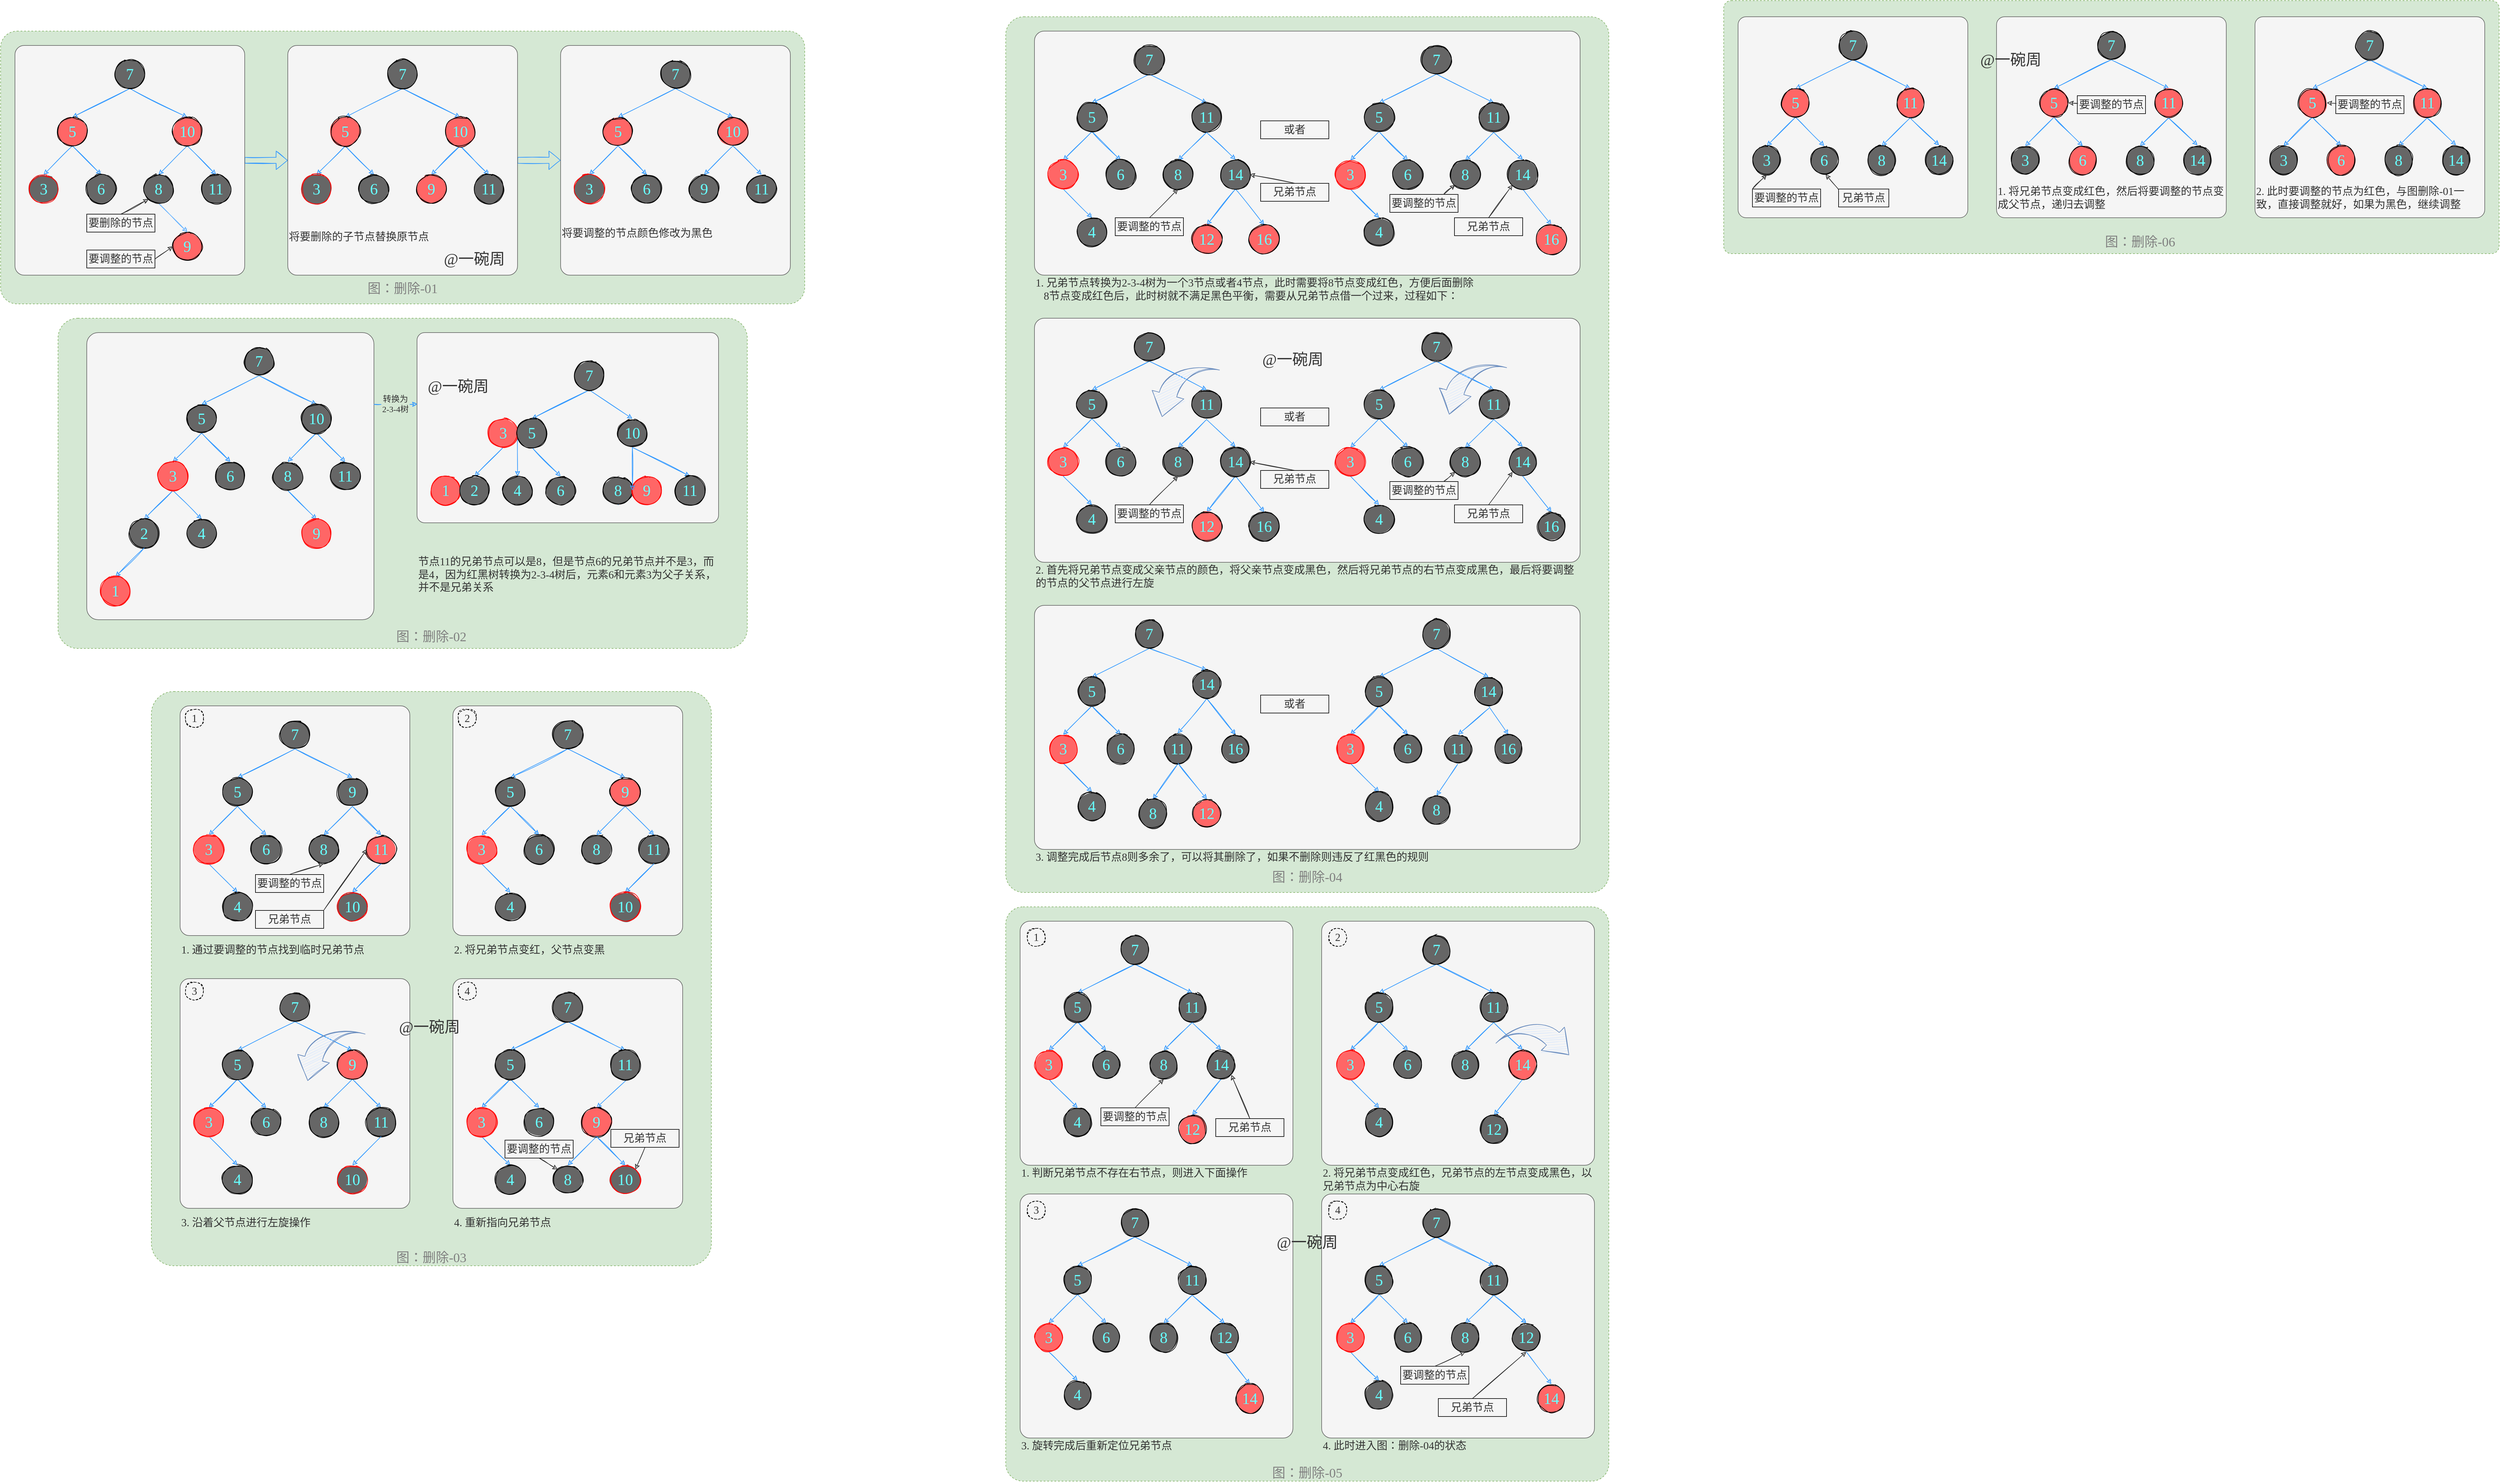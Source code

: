 <mxfile version="16.5.1" type="device"><diagram id="sbTQmbd6wwS1U6yTLp65" name="第 1 页"><mxGraphModel dx="-5174" dy="-168" grid="1" gridSize="6" guides="1" tooltips="1" connect="1" arrows="1" fold="1" page="0" pageScale="1" pageWidth="827" pageHeight="1169" math="0" shadow="0"><root><mxCell id="0"/><mxCell id="1" parent="0"/><mxCell id="EVNoafWsgfyZ41WRwb2T-554" value="" style="rounded=1;whiteSpace=wrap;html=1;dashed=1;labelBackgroundColor=none;fontFamily=Comic Sans MS;fontSize=18;strokeColor=#82b366;fillColor=#d5e8d4;arcSize=3;" vertex="1" parent="1"><mxGeometry x="10680" y="1821" width="1296" height="423" as="geometry"/></mxCell><mxCell id="EVNoafWsgfyZ41WRwb2T-555" value="&lt;font style=&quot;font-size: 22px&quot; color=&quot;#808080&quot;&gt;图：删除-06&lt;/font&gt;" style="text;html=1;strokeColor=none;fillColor=none;align=center;verticalAlign=middle;whiteSpace=wrap;rounded=0;sketch=1;fillStyle=auto;fontFamily=Comic Sans MS;fontSize=26;fontColor=#333333;" vertex="1" parent="1"><mxGeometry x="11271" y="2208" width="210" height="30" as="geometry"/></mxCell><mxCell id="EVNoafWsgfyZ41WRwb2T-514" value="" style="rounded=1;whiteSpace=wrap;html=1;sketch=0;fillStyle=auto;fontFamily=Comic Sans MS;fontSize=26;strokeColor=#666666;fillColor=#f5f5f5;arcSize=4;fontColor=#333333;" vertex="1" parent="1"><mxGeometry x="10704" y="1848" width="384" height="336" as="geometry"/></mxCell><mxCell id="EVNoafWsgfyZ41WRwb2T-463" value="" style="rounded=1;whiteSpace=wrap;html=1;dashed=1;labelBackgroundColor=none;fontFamily=Comic Sans MS;fontSize=18;strokeColor=#82b366;fillColor=#d5e8d4;arcSize=3;" vertex="1" parent="1"><mxGeometry x="9480" y="3336" width="1008" height="960" as="geometry"/></mxCell><mxCell id="EVNoafWsgfyZ41WRwb2T-464" value="&lt;font style=&quot;font-size: 22px&quot; color=&quot;#808080&quot;&gt;图：删除-05&lt;/font&gt;" style="text;html=1;strokeColor=none;fillColor=none;align=center;verticalAlign=middle;whiteSpace=wrap;rounded=0;sketch=1;fillStyle=auto;fontFamily=Comic Sans MS;fontSize=26;fontColor=#333333;" vertex="1" parent="1"><mxGeometry x="9879" y="4266" width="210" height="30" as="geometry"/></mxCell><mxCell id="EVNoafWsgfyZ41WRwb2T-389" value="" style="rounded=1;whiteSpace=wrap;html=1;sketch=0;fillStyle=auto;fontFamily=Comic Sans MS;fontSize=26;strokeColor=#666666;fillColor=#f5f5f5;arcSize=4;fontColor=#333333;" vertex="1" parent="1"><mxGeometry x="9504" y="3360" width="456" height="408" as="geometry"/></mxCell><mxCell id="EVNoafWsgfyZ41WRwb2T-361" value="" style="rounded=1;whiteSpace=wrap;html=1;dashed=1;labelBackgroundColor=none;fontFamily=Comic Sans MS;fontSize=18;strokeColor=#82b366;fillColor=#d5e8d4;arcSize=3;" vertex="1" parent="1"><mxGeometry x="9480" y="1848" width="1008" height="1464" as="geometry"/></mxCell><mxCell id="EVNoafWsgfyZ41WRwb2T-362" value="&lt;font style=&quot;font-size: 22px&quot; color=&quot;#808080&quot;&gt;图：删除-04&lt;/font&gt;" style="text;html=1;strokeColor=none;fillColor=none;align=center;verticalAlign=middle;whiteSpace=wrap;rounded=0;sketch=1;fillStyle=auto;fontFamily=Comic Sans MS;fontSize=26;fontColor=#333333;" vertex="1" parent="1"><mxGeometry x="9879" y="3270" width="210" height="30" as="geometry"/></mxCell><mxCell id="EVNoafWsgfyZ41WRwb2T-205" value="" style="rounded=1;whiteSpace=wrap;html=1;dashed=1;labelBackgroundColor=none;fontFamily=Comic Sans MS;fontSize=18;strokeColor=#82b366;fillColor=#d5e8d4;arcSize=4;" vertex="1" parent="1"><mxGeometry x="8052" y="2976" width="936" height="960" as="geometry"/></mxCell><mxCell id="EVNoafWsgfyZ41WRwb2T-206" value="&lt;font style=&quot;font-size: 22px&quot; color=&quot;#808080&quot;&gt;图：删除-03&lt;/font&gt;" style="text;html=1;strokeColor=none;fillColor=none;align=center;verticalAlign=middle;whiteSpace=wrap;rounded=0;sketch=1;fillStyle=auto;fontFamily=Comic Sans MS;fontSize=26;fontColor=#333333;" vertex="1" parent="1"><mxGeometry x="8415" y="3906" width="210" height="30" as="geometry"/></mxCell><mxCell id="EVNoafWsgfyZ41WRwb2T-127" value="" style="rounded=1;whiteSpace=wrap;html=1;sketch=0;fillStyle=auto;fontFamily=Comic Sans MS;fontSize=26;strokeColor=#666666;fillColor=#f5f5f5;arcSize=4;fontColor=#333333;" vertex="1" parent="1"><mxGeometry x="8100" y="3000" width="384" height="384" as="geometry"/></mxCell><mxCell id="EVNoafWsgfyZ41WRwb2T-101" value="" style="rounded=1;whiteSpace=wrap;html=1;dashed=1;labelBackgroundColor=none;fontFamily=Comic Sans MS;fontSize=18;strokeColor=#82b366;fillColor=#d5e8d4;arcSize=6;" vertex="1" parent="1"><mxGeometry x="7896" y="2352" width="1152" height="552" as="geometry"/></mxCell><mxCell id="EVNoafWsgfyZ41WRwb2T-102" value="&lt;font style=&quot;font-size: 22px&quot; color=&quot;#808080&quot;&gt;图：删除-02&lt;/font&gt;" style="text;html=1;strokeColor=none;fillColor=none;align=center;verticalAlign=middle;whiteSpace=wrap;rounded=0;sketch=1;fillStyle=auto;fontFamily=Comic Sans MS;fontSize=26;fontColor=#333333;" vertex="1" parent="1"><mxGeometry x="8415" y="2868" width="210" height="30" as="geometry"/></mxCell><mxCell id="EVNoafWsgfyZ41WRwb2T-95" value="" style="rounded=1;whiteSpace=wrap;html=1;sketch=0;fillStyle=auto;fontFamily=Comic Sans MS;fontSize=26;strokeColor=#666666;fillColor=#f5f5f5;arcSize=4;fontColor=#333333;" vertex="1" parent="1"><mxGeometry x="8496" y="2376" width="504" height="318" as="geometry"/></mxCell><mxCell id="EVNoafWsgfyZ41WRwb2T-96" style="edgeStyle=none;rounded=0;sketch=1;orthogonalLoop=1;jettySize=auto;html=1;exitX=1;exitY=0.5;exitDx=0;exitDy=0;entryX=0.001;entryY=0.376;entryDx=0;entryDy=0;entryPerimeter=0;fontFamily=Comic Sans MS;fontSize=22;fontColor=#66FFFF;strokeColor=#3399FF;startArrow=none;" edge="1" parent="1" source="EVNoafWsgfyZ41WRwb2T-99" target="EVNoafWsgfyZ41WRwb2T-95"><mxGeometry relative="1" as="geometry"/></mxCell><mxCell id="EVNoafWsgfyZ41WRwb2T-73" value="" style="rounded=1;whiteSpace=wrap;html=1;sketch=0;fillStyle=auto;fontFamily=Comic Sans MS;fontSize=26;strokeColor=#666666;fillColor=#f5f5f5;arcSize=4;fontColor=#333333;" vertex="1" parent="1"><mxGeometry x="7944" y="2376" width="480" height="480" as="geometry"/></mxCell><mxCell id="EVNoafWsgfyZ41WRwb2T-41" value="" style="rounded=1;whiteSpace=wrap;html=1;dashed=1;labelBackgroundColor=none;fontFamily=Comic Sans MS;fontSize=18;strokeColor=#82b366;fillColor=#d5e8d4;arcSize=6;" vertex="1" parent="1"><mxGeometry x="7800" y="1872" width="1344" height="456" as="geometry"/></mxCell><mxCell id="EVNoafWsgfyZ41WRwb2T-33" style="edgeStyle=none;shape=flexArrow;rounded=0;sketch=1;orthogonalLoop=1;jettySize=auto;html=1;exitX=1;exitY=0.5;exitDx=0;exitDy=0;entryX=0;entryY=0.5;entryDx=0;entryDy=0;fontFamily=Comic Sans MS;fontSize=18;fontColor=#333333;strokeColor=#3399FF;" edge="1" parent="1" source="fc86tOgBMqxgkYuQEkEB-130" target="EVNoafWsgfyZ41WRwb2T-1"><mxGeometry relative="1" as="geometry"/></mxCell><mxCell id="fc86tOgBMqxgkYuQEkEB-130" value="" style="rounded=1;whiteSpace=wrap;html=1;sketch=0;fillStyle=auto;fontFamily=Comic Sans MS;fontSize=26;strokeColor=#666666;fillColor=#f5f5f5;arcSize=4;fontColor=#333333;" parent="1" vertex="1"><mxGeometry x="7824" y="1896" width="384" height="384" as="geometry"/></mxCell><mxCell id="rxAGCjy9rbUy3xPKVwOK-16" style="edgeStyle=none;rounded=0;sketch=1;orthogonalLoop=1;jettySize=auto;html=1;exitX=0.5;exitY=1;exitDx=0;exitDy=0;strokeColor=#9673A6;" parent="1" edge="1"><mxGeometry relative="1" as="geometry"><mxPoint x="560" y="560" as="sourcePoint"/></mxGeometry></mxCell><mxCell id="fc86tOgBMqxgkYuQEkEB-103" style="edgeStyle=none;rounded=0;sketch=1;orthogonalLoop=1;jettySize=auto;html=1;exitX=0.5;exitY=1;exitDx=0;exitDy=0;fontFamily=Comic Sans MS;fontSize=18;startArrow=none;startFill=0;endArrow=classic;endFill=1;strokeColor=#3399FF;entryX=0.5;entryY=0;entryDx=0;entryDy=0;fontColor=#66FFFF;" parent="1" source="fc86tOgBMqxgkYuQEkEB-118" target="fc86tOgBMqxgkYuQEkEB-120" edge="1"><mxGeometry relative="1" as="geometry"><mxPoint x="8112" y="2076" as="sourcePoint"/><mxPoint x="8064" y="2106" as="targetPoint"/></mxGeometry></mxCell><mxCell id="fc86tOgBMqxgkYuQEkEB-104" style="edgeStyle=none;rounded=0;sketch=1;orthogonalLoop=1;jettySize=auto;html=1;exitX=0.5;exitY=1;exitDx=0;exitDy=0;fontFamily=Comic Sans MS;fontSize=18;startArrow=none;startFill=0;endArrow=classic;endFill=1;strokeColor=#3399FF;entryX=0.5;entryY=0;entryDx=0;entryDy=0;fontColor=#66FFFF;" parent="1" source="fc86tOgBMqxgkYuQEkEB-118" target="fc86tOgBMqxgkYuQEkEB-119" edge="1"><mxGeometry relative="1" as="geometry"><mxPoint x="8112" y="2076" as="sourcePoint"/><mxPoint x="8154" y="2100" as="targetPoint"/></mxGeometry></mxCell><mxCell id="fc86tOgBMqxgkYuQEkEB-105" style="edgeStyle=none;rounded=0;sketch=1;orthogonalLoop=1;jettySize=auto;html=1;exitX=0.5;exitY=1;exitDx=0;exitDy=0;entryX=0.5;entryY=0;entryDx=0;entryDy=0;fontFamily=Comic Sans MS;fontSize=18;endArrow=classic;endFill=1;strokeColor=#3399FF;fontColor=#66FFFF;" parent="1" source="fc86tOgBMqxgkYuQEkEB-117" target="fc86tOgBMqxgkYuQEkEB-121" edge="1"><mxGeometry relative="1" as="geometry"><mxPoint x="7920" y="2070" as="sourcePoint"/><mxPoint x="7968" y="2120.5" as="targetPoint"/></mxGeometry></mxCell><mxCell id="fc86tOgBMqxgkYuQEkEB-106" style="edgeStyle=none;rounded=0;sketch=1;orthogonalLoop=1;jettySize=auto;html=1;exitX=0.5;exitY=1;exitDx=0;exitDy=0;fontFamily=Comic Sans MS;fontSize=18;startArrow=none;startFill=0;endArrow=classic;endFill=1;strokeColor=#3399FF;entryX=0.5;entryY=0;entryDx=0;entryDy=0;entryPerimeter=0;fontColor=#66FFFF;" parent="1" source="fc86tOgBMqxgkYuQEkEB-116" target="fc86tOgBMqxgkYuQEkEB-118" edge="1"><mxGeometry relative="1" as="geometry"><mxPoint x="7944" y="1989.5" as="sourcePoint"/><mxPoint x="8016" y="2016" as="targetPoint"/></mxGeometry></mxCell><mxCell id="fc86tOgBMqxgkYuQEkEB-107" style="edgeStyle=none;rounded=0;sketch=1;orthogonalLoop=1;jettySize=auto;html=1;exitX=0.5;exitY=1;exitDx=0;exitDy=0;fontFamily=Comic Sans MS;fontSize=18;startArrow=none;startFill=0;endArrow=classic;endFill=1;strokeColor=#3399FF;entryX=0.5;entryY=0;entryDx=0;entryDy=0;fontColor=#66FFFF;" parent="1" source="fc86tOgBMqxgkYuQEkEB-116" target="fc86tOgBMqxgkYuQEkEB-117" edge="1"><mxGeometry relative="1" as="geometry"><mxPoint x="7944" y="1989.5" as="sourcePoint"/><mxPoint x="7920" y="2016" as="targetPoint"/></mxGeometry></mxCell><mxCell id="fc86tOgBMqxgkYuQEkEB-110" style="edgeStyle=none;rounded=0;sketch=1;orthogonalLoop=1;jettySize=auto;html=1;exitX=0.5;exitY=1;exitDx=0;exitDy=0;entryX=0.5;entryY=0;entryDx=0;entryDy=0;fontFamily=Comic Sans MS;fontSize=18;startArrow=none;startFill=0;endArrow=classic;endFill=1;strokeColor=#3399FF;fontColor=#66FFFF;" parent="1" source="fc86tOgBMqxgkYuQEkEB-117" target="fc86tOgBMqxgkYuQEkEB-112" edge="1"><mxGeometry relative="1" as="geometry"><mxPoint x="7848" y="2086.5" as="sourcePoint"/></mxGeometry></mxCell><mxCell id="fc86tOgBMqxgkYuQEkEB-112" value="&lt;font face=&quot;Comic Sans MS&quot;&gt;&lt;span style=&quot;font-size: 26px&quot;&gt;3&lt;/span&gt;&lt;/font&gt;" style="ellipse;whiteSpace=wrap;html=1;fillColor=#666666;strokeColor=#FF0000;sketch=1;fillStyle=solid;fontColor=#66FFFF;" parent="1" vertex="1"><mxGeometry x="7848" y="2112" width="48" height="48" as="geometry"/></mxCell><mxCell id="fc86tOgBMqxgkYuQEkEB-116" value="&lt;font face=&quot;Comic Sans MS&quot;&gt;&lt;span style=&quot;font-size: 26px&quot;&gt;7&lt;/span&gt;&lt;/font&gt;" style="ellipse;whiteSpace=wrap;html=1;fillColor=#666666;strokeColor=#000000;sketch=1;fillStyle=solid;fontColor=#66FFFF;" parent="1" vertex="1"><mxGeometry x="7992" y="1920" width="48" height="48" as="geometry"/></mxCell><mxCell id="fc86tOgBMqxgkYuQEkEB-117" value="&lt;font face=&quot;Comic Sans MS&quot;&gt;&lt;span style=&quot;font-size: 26px&quot;&gt;5&lt;/span&gt;&lt;/font&gt;" style="ellipse;whiteSpace=wrap;html=1;fillColor=#FF6666;strokeColor=#000000;sketch=1;fillStyle=solid;fontColor=#66FFFF;" parent="1" vertex="1"><mxGeometry x="7896" y="2016" width="48" height="48" as="geometry"/></mxCell><mxCell id="fc86tOgBMqxgkYuQEkEB-118" value="&lt;font style=&quot;font-size: 26px&quot; face=&quot;Comic Sans MS&quot;&gt;10&lt;/font&gt;" style="ellipse;whiteSpace=wrap;html=1;fillColor=#FF6666;strokeColor=#000000;sketch=1;fillStyle=solid;fontColor=#66FFFF;" parent="1" vertex="1"><mxGeometry x="8088" y="2016" width="48" height="48" as="geometry"/></mxCell><mxCell id="fc86tOgBMqxgkYuQEkEB-119" value="&lt;font style=&quot;font-size: 26px&quot; face=&quot;Comic Sans MS&quot;&gt;11&lt;/font&gt;" style="ellipse;whiteSpace=wrap;html=1;fillColor=#666666;strokeColor=#000000;sketch=1;fillStyle=solid;fontColor=#66FFFF;" parent="1" vertex="1"><mxGeometry x="8136" y="2112" width="48" height="48" as="geometry"/></mxCell><mxCell id="fc86tOgBMqxgkYuQEkEB-129" style="edgeStyle=none;rounded=0;sketch=1;orthogonalLoop=1;jettySize=auto;html=1;exitX=0.5;exitY=1;exitDx=0;exitDy=0;entryX=0.5;entryY=0;entryDx=0;entryDy=0;fontFamily=Comic Sans MS;fontSize=18;fontColor=#66FFFF;strokeColor=#66B2FF;" parent="1" source="fc86tOgBMqxgkYuQEkEB-120" target="fc86tOgBMqxgkYuQEkEB-128" edge="1"><mxGeometry relative="1" as="geometry"/></mxCell><mxCell id="fc86tOgBMqxgkYuQEkEB-120" value="&lt;font face=&quot;Comic Sans MS&quot;&gt;&lt;span style=&quot;font-size: 26px&quot;&gt;8&lt;/span&gt;&lt;/font&gt;" style="ellipse;whiteSpace=wrap;html=1;fillColor=#666666;strokeColor=#000000;sketch=1;fillStyle=solid;fontColor=#66FFFF;" parent="1" vertex="1"><mxGeometry x="8040" y="2112" width="48" height="48" as="geometry"/></mxCell><mxCell id="fc86tOgBMqxgkYuQEkEB-121" value="&lt;font face=&quot;Comic Sans MS&quot;&gt;&lt;span style=&quot;font-size: 26px&quot;&gt;6&lt;/span&gt;&lt;/font&gt;" style="ellipse;whiteSpace=wrap;html=1;fillColor=#666666;strokeColor=#000000;sketch=1;fillStyle=solid;fontColor=#66FFFF;" parent="1" vertex="1"><mxGeometry x="7944" y="2112" width="48" height="48" as="geometry"/></mxCell><mxCell id="fc86tOgBMqxgkYuQEkEB-128" value="&lt;font style=&quot;font-size: 26px&quot; face=&quot;Comic Sans MS&quot;&gt;9&lt;/font&gt;" style="ellipse;whiteSpace=wrap;html=1;fillColor=#FF6666;strokeColor=#000000;sketch=1;fillStyle=solid;fontColor=#66FFFF;" parent="1" vertex="1"><mxGeometry x="8088" y="2208" width="48" height="48" as="geometry"/></mxCell><mxCell id="fc86tOgBMqxgkYuQEkEB-132" style="edgeStyle=none;rounded=0;sketch=1;orthogonalLoop=1;jettySize=auto;html=1;exitX=0.5;exitY=0;exitDx=0;exitDy=0;entryX=0;entryY=1;entryDx=0;entryDy=0;fontFamily=Comic Sans MS;fontSize=18;fontColor=#333333;strokeColor=#333333;" parent="1" source="fc86tOgBMqxgkYuQEkEB-131" target="fc86tOgBMqxgkYuQEkEB-120" edge="1"><mxGeometry relative="1" as="geometry"/></mxCell><mxCell id="fc86tOgBMqxgkYuQEkEB-131" value="&lt;font color=&quot;#333333&quot;&gt;要删除的节点&lt;/font&gt;" style="text;html=1;strokeColor=default;fillColor=none;align=center;verticalAlign=middle;whiteSpace=wrap;rounded=0;fontFamily=Comic Sans MS;fontSize=18;fontColor=#66FFFF;" parent="1" vertex="1"><mxGeometry x="7944" y="2178" width="114" height="30" as="geometry"/></mxCell><mxCell id="EVNoafWsgfyZ41WRwb2T-34" style="edgeStyle=none;shape=flexArrow;rounded=0;sketch=1;orthogonalLoop=1;jettySize=auto;html=1;exitX=1;exitY=0.5;exitDx=0;exitDy=0;entryX=0;entryY=0.5;entryDx=0;entryDy=0;fontFamily=Comic Sans MS;fontSize=18;fontColor=#333333;strokeColor=#3399FF;" edge="1" parent="1" source="EVNoafWsgfyZ41WRwb2T-1" target="EVNoafWsgfyZ41WRwb2T-19"><mxGeometry relative="1" as="geometry"/></mxCell><mxCell id="EVNoafWsgfyZ41WRwb2T-1" value="" style="rounded=1;whiteSpace=wrap;html=1;sketch=0;fillStyle=auto;fontFamily=Comic Sans MS;fontSize=26;strokeColor=#666666;fillColor=#f5f5f5;arcSize=4;fontColor=#333333;" vertex="1" parent="1"><mxGeometry x="8280" y="1896" width="384" height="384" as="geometry"/></mxCell><mxCell id="EVNoafWsgfyZ41WRwb2T-2" style="edgeStyle=none;rounded=0;sketch=1;orthogonalLoop=1;jettySize=auto;html=1;exitX=0.5;exitY=1;exitDx=0;exitDy=0;fontFamily=Comic Sans MS;fontSize=18;startArrow=none;startFill=0;endArrow=classic;endFill=1;strokeColor=#3399FF;entryX=0.5;entryY=0;entryDx=0;entryDy=0;fontColor=#66FFFF;" edge="1" parent="1" source="EVNoafWsgfyZ41WRwb2T-11" target="EVNoafWsgfyZ41WRwb2T-16"><mxGeometry relative="1" as="geometry"><mxPoint x="8568" y="2076" as="sourcePoint"/><mxPoint x="8520" y="2112" as="targetPoint"/></mxGeometry></mxCell><mxCell id="EVNoafWsgfyZ41WRwb2T-3" style="edgeStyle=none;rounded=0;sketch=1;orthogonalLoop=1;jettySize=auto;html=1;exitX=0.5;exitY=1;exitDx=0;exitDy=0;fontFamily=Comic Sans MS;fontSize=18;startArrow=none;startFill=0;endArrow=classic;endFill=1;strokeColor=#3399FF;entryX=0.5;entryY=0;entryDx=0;entryDy=0;fontColor=#66FFFF;" edge="1" parent="1" source="EVNoafWsgfyZ41WRwb2T-11" target="EVNoafWsgfyZ41WRwb2T-12"><mxGeometry relative="1" as="geometry"><mxPoint x="8568" y="2076" as="sourcePoint"/><mxPoint x="8610" y="2100" as="targetPoint"/></mxGeometry></mxCell><mxCell id="EVNoafWsgfyZ41WRwb2T-4" style="edgeStyle=none;rounded=0;sketch=1;orthogonalLoop=1;jettySize=auto;html=1;exitX=0.5;exitY=1;exitDx=0;exitDy=0;entryX=0.5;entryY=0;entryDx=0;entryDy=0;fontFamily=Comic Sans MS;fontSize=18;endArrow=classic;endFill=1;strokeColor=#3399FF;fontColor=#66FFFF;" edge="1" parent="1" source="EVNoafWsgfyZ41WRwb2T-10" target="EVNoafWsgfyZ41WRwb2T-15"><mxGeometry relative="1" as="geometry"><mxPoint x="8376" y="2070" as="sourcePoint"/><mxPoint x="8424" y="2120.5" as="targetPoint"/></mxGeometry></mxCell><mxCell id="EVNoafWsgfyZ41WRwb2T-5" style="edgeStyle=none;rounded=0;sketch=1;orthogonalLoop=1;jettySize=auto;html=1;exitX=0.5;exitY=1;exitDx=0;exitDy=0;fontFamily=Comic Sans MS;fontSize=18;startArrow=none;startFill=0;endArrow=classic;endFill=1;strokeColor=#3399FF;entryX=0.5;entryY=0;entryDx=0;entryDy=0;entryPerimeter=0;fontColor=#66FFFF;" edge="1" parent="1" source="EVNoafWsgfyZ41WRwb2T-9" target="EVNoafWsgfyZ41WRwb2T-11"><mxGeometry relative="1" as="geometry"><mxPoint x="8400" y="1989.5" as="sourcePoint"/><mxPoint x="8472" y="2016" as="targetPoint"/></mxGeometry></mxCell><mxCell id="EVNoafWsgfyZ41WRwb2T-6" style="edgeStyle=none;rounded=0;sketch=1;orthogonalLoop=1;jettySize=auto;html=1;exitX=0.5;exitY=1;exitDx=0;exitDy=0;fontFamily=Comic Sans MS;fontSize=18;startArrow=none;startFill=0;endArrow=classic;endFill=1;strokeColor=#3399FF;entryX=0.5;entryY=0;entryDx=0;entryDy=0;fontColor=#66FFFF;" edge="1" parent="1" source="EVNoafWsgfyZ41WRwb2T-9" target="EVNoafWsgfyZ41WRwb2T-10"><mxGeometry relative="1" as="geometry"><mxPoint x="8400" y="1989.5" as="sourcePoint"/><mxPoint x="8376" y="2016" as="targetPoint"/></mxGeometry></mxCell><mxCell id="EVNoafWsgfyZ41WRwb2T-7" style="edgeStyle=none;rounded=0;sketch=1;orthogonalLoop=1;jettySize=auto;html=1;exitX=0.5;exitY=1;exitDx=0;exitDy=0;entryX=0.5;entryY=0;entryDx=0;entryDy=0;fontFamily=Comic Sans MS;fontSize=18;startArrow=none;startFill=0;endArrow=classic;endFill=1;strokeColor=#3399FF;fontColor=#66FFFF;" edge="1" parent="1" source="EVNoafWsgfyZ41WRwb2T-10" target="EVNoafWsgfyZ41WRwb2T-8"><mxGeometry relative="1" as="geometry"><mxPoint x="8304" y="2086.5" as="sourcePoint"/></mxGeometry></mxCell><mxCell id="EVNoafWsgfyZ41WRwb2T-8" value="&lt;font face=&quot;Comic Sans MS&quot;&gt;&lt;span style=&quot;font-size: 26px&quot;&gt;3&lt;/span&gt;&lt;/font&gt;" style="ellipse;whiteSpace=wrap;html=1;fillColor=#666666;strokeColor=#FF0000;sketch=1;fillStyle=solid;fontColor=#66FFFF;" vertex="1" parent="1"><mxGeometry x="8304" y="2112" width="48" height="48" as="geometry"/></mxCell><mxCell id="EVNoafWsgfyZ41WRwb2T-9" value="&lt;font face=&quot;Comic Sans MS&quot;&gt;&lt;span style=&quot;font-size: 26px&quot;&gt;7&lt;/span&gt;&lt;/font&gt;" style="ellipse;whiteSpace=wrap;html=1;fillColor=#666666;strokeColor=#000000;sketch=1;fillStyle=solid;fontColor=#66FFFF;" vertex="1" parent="1"><mxGeometry x="8448" y="1920" width="48" height="48" as="geometry"/></mxCell><mxCell id="EVNoafWsgfyZ41WRwb2T-10" value="&lt;font face=&quot;Comic Sans MS&quot;&gt;&lt;span style=&quot;font-size: 26px&quot;&gt;5&lt;/span&gt;&lt;/font&gt;" style="ellipse;whiteSpace=wrap;html=1;fillColor=#FF6666;strokeColor=#000000;sketch=1;fillStyle=solid;fontColor=#66FFFF;" vertex="1" parent="1"><mxGeometry x="8352" y="2016" width="48" height="48" as="geometry"/></mxCell><mxCell id="EVNoafWsgfyZ41WRwb2T-11" value="&lt;font style=&quot;font-size: 26px&quot; face=&quot;Comic Sans MS&quot;&gt;10&lt;/font&gt;" style="ellipse;whiteSpace=wrap;html=1;fillColor=#FF6666;strokeColor=#000000;sketch=1;fillStyle=solid;fontColor=#66FFFF;" vertex="1" parent="1"><mxGeometry x="8544" y="2016" width="48" height="48" as="geometry"/></mxCell><mxCell id="EVNoafWsgfyZ41WRwb2T-12" value="&lt;font style=&quot;font-size: 26px&quot; face=&quot;Comic Sans MS&quot;&gt;11&lt;/font&gt;" style="ellipse;whiteSpace=wrap;html=1;fillColor=#666666;strokeColor=#000000;sketch=1;fillStyle=solid;fontColor=#66FFFF;" vertex="1" parent="1"><mxGeometry x="8592" y="2112" width="48" height="48" as="geometry"/></mxCell><mxCell id="EVNoafWsgfyZ41WRwb2T-15" value="&lt;font face=&quot;Comic Sans MS&quot;&gt;&lt;span style=&quot;font-size: 26px&quot;&gt;6&lt;/span&gt;&lt;/font&gt;" style="ellipse;whiteSpace=wrap;html=1;fillColor=#666666;strokeColor=#000000;sketch=1;fillStyle=solid;fontColor=#66FFFF;" vertex="1" parent="1"><mxGeometry x="8400" y="2112" width="48" height="48" as="geometry"/></mxCell><mxCell id="EVNoafWsgfyZ41WRwb2T-16" value="&lt;font style=&quot;font-size: 26px&quot; face=&quot;Comic Sans MS&quot;&gt;9&lt;/font&gt;" style="ellipse;whiteSpace=wrap;html=1;fillColor=#FF6666;strokeColor=#000000;sketch=1;fillStyle=solid;fontColor=#66FFFF;" vertex="1" parent="1"><mxGeometry x="8496" y="2112" width="48" height="48" as="geometry"/></mxCell><mxCell id="EVNoafWsgfyZ41WRwb2T-19" value="" style="rounded=1;whiteSpace=wrap;html=1;sketch=0;fillStyle=auto;fontFamily=Comic Sans MS;fontSize=26;strokeColor=#666666;fillColor=#f5f5f5;arcSize=4;fontColor=#333333;" vertex="1" parent="1"><mxGeometry x="8736" y="1896" width="384" height="384" as="geometry"/></mxCell><mxCell id="EVNoafWsgfyZ41WRwb2T-20" style="edgeStyle=none;rounded=0;sketch=1;orthogonalLoop=1;jettySize=auto;html=1;exitX=0.5;exitY=1;exitDx=0;exitDy=0;fontFamily=Comic Sans MS;fontSize=18;startArrow=none;startFill=0;endArrow=classic;endFill=1;strokeColor=#3399FF;entryX=0.5;entryY=0;entryDx=0;entryDy=0;fontColor=#66FFFF;" edge="1" parent="1" source="EVNoafWsgfyZ41WRwb2T-29" target="EVNoafWsgfyZ41WRwb2T-32"><mxGeometry relative="1" as="geometry"><mxPoint x="9024" y="2076" as="sourcePoint"/><mxPoint x="8976" y="2112" as="targetPoint"/></mxGeometry></mxCell><mxCell id="EVNoafWsgfyZ41WRwb2T-21" style="edgeStyle=none;rounded=0;sketch=1;orthogonalLoop=1;jettySize=auto;html=1;exitX=0.5;exitY=1;exitDx=0;exitDy=0;fontFamily=Comic Sans MS;fontSize=18;startArrow=none;startFill=0;endArrow=classic;endFill=1;strokeColor=#3399FF;entryX=0.5;entryY=0;entryDx=0;entryDy=0;fontColor=#66FFFF;" edge="1" parent="1" source="EVNoafWsgfyZ41WRwb2T-29" target="EVNoafWsgfyZ41WRwb2T-30"><mxGeometry relative="1" as="geometry"><mxPoint x="9024" y="2076" as="sourcePoint"/><mxPoint x="9066" y="2100" as="targetPoint"/></mxGeometry></mxCell><mxCell id="EVNoafWsgfyZ41WRwb2T-22" style="edgeStyle=none;rounded=0;sketch=1;orthogonalLoop=1;jettySize=auto;html=1;exitX=0.5;exitY=1;exitDx=0;exitDy=0;entryX=0.5;entryY=0;entryDx=0;entryDy=0;fontFamily=Comic Sans MS;fontSize=18;endArrow=classic;endFill=1;strokeColor=#3399FF;fontColor=#66FFFF;" edge="1" parent="1" source="EVNoafWsgfyZ41WRwb2T-28" target="EVNoafWsgfyZ41WRwb2T-31"><mxGeometry relative="1" as="geometry"><mxPoint x="8832" y="2070" as="sourcePoint"/><mxPoint x="8880" y="2120.5" as="targetPoint"/></mxGeometry></mxCell><mxCell id="EVNoafWsgfyZ41WRwb2T-23" style="edgeStyle=none;rounded=0;sketch=1;orthogonalLoop=1;jettySize=auto;html=1;exitX=0.5;exitY=1;exitDx=0;exitDy=0;fontFamily=Comic Sans MS;fontSize=18;startArrow=none;startFill=0;endArrow=classic;endFill=1;strokeColor=#3399FF;entryX=0.5;entryY=0;entryDx=0;entryDy=0;entryPerimeter=0;fontColor=#66FFFF;" edge="1" parent="1" source="EVNoafWsgfyZ41WRwb2T-27" target="EVNoafWsgfyZ41WRwb2T-29"><mxGeometry relative="1" as="geometry"><mxPoint x="8856" y="1989.5" as="sourcePoint"/><mxPoint x="8928" y="2016" as="targetPoint"/></mxGeometry></mxCell><mxCell id="EVNoafWsgfyZ41WRwb2T-24" style="edgeStyle=none;rounded=0;sketch=1;orthogonalLoop=1;jettySize=auto;html=1;exitX=0.5;exitY=1;exitDx=0;exitDy=0;fontFamily=Comic Sans MS;fontSize=18;startArrow=none;startFill=0;endArrow=classic;endFill=1;strokeColor=#3399FF;entryX=0.5;entryY=0;entryDx=0;entryDy=0;fontColor=#66FFFF;" edge="1" parent="1" source="EVNoafWsgfyZ41WRwb2T-27" target="EVNoafWsgfyZ41WRwb2T-28"><mxGeometry relative="1" as="geometry"><mxPoint x="8856" y="1989.5" as="sourcePoint"/><mxPoint x="8832" y="2016" as="targetPoint"/></mxGeometry></mxCell><mxCell id="EVNoafWsgfyZ41WRwb2T-25" style="edgeStyle=none;rounded=0;sketch=1;orthogonalLoop=1;jettySize=auto;html=1;exitX=0.5;exitY=1;exitDx=0;exitDy=0;entryX=0.5;entryY=0;entryDx=0;entryDy=0;fontFamily=Comic Sans MS;fontSize=18;startArrow=none;startFill=0;endArrow=classic;endFill=1;strokeColor=#3399FF;fontColor=#66FFFF;" edge="1" parent="1" source="EVNoafWsgfyZ41WRwb2T-28" target="EVNoafWsgfyZ41WRwb2T-26"><mxGeometry relative="1" as="geometry"><mxPoint x="8760" y="2086.5" as="sourcePoint"/></mxGeometry></mxCell><mxCell id="EVNoafWsgfyZ41WRwb2T-26" value="&lt;font face=&quot;Comic Sans MS&quot;&gt;&lt;span style=&quot;font-size: 26px&quot;&gt;3&lt;/span&gt;&lt;/font&gt;" style="ellipse;whiteSpace=wrap;html=1;fillColor=#666666;strokeColor=#FF0000;sketch=1;fillStyle=solid;fontColor=#66FFFF;" vertex="1" parent="1"><mxGeometry x="8760" y="2112" width="48" height="48" as="geometry"/></mxCell><mxCell id="EVNoafWsgfyZ41WRwb2T-27" value="&lt;font face=&quot;Comic Sans MS&quot;&gt;&lt;span style=&quot;font-size: 26px&quot;&gt;7&lt;/span&gt;&lt;/font&gt;" style="ellipse;whiteSpace=wrap;html=1;fillColor=#666666;strokeColor=#000000;sketch=1;fillStyle=solid;fontColor=#66FFFF;" vertex="1" parent="1"><mxGeometry x="8904" y="1920" width="48" height="48" as="geometry"/></mxCell><mxCell id="EVNoafWsgfyZ41WRwb2T-28" value="&lt;font face=&quot;Comic Sans MS&quot;&gt;&lt;span style=&quot;font-size: 26px&quot;&gt;5&lt;/span&gt;&lt;/font&gt;" style="ellipse;whiteSpace=wrap;html=1;fillColor=#FF6666;strokeColor=#000000;sketch=1;fillStyle=solid;fontColor=#66FFFF;" vertex="1" parent="1"><mxGeometry x="8808" y="2016" width="48" height="48" as="geometry"/></mxCell><mxCell id="EVNoafWsgfyZ41WRwb2T-29" value="&lt;font style=&quot;font-size: 26px&quot; face=&quot;Comic Sans MS&quot;&gt;10&lt;/font&gt;" style="ellipse;whiteSpace=wrap;html=1;fillColor=#FF6666;strokeColor=#000000;sketch=1;fillStyle=solid;fontColor=#66FFFF;" vertex="1" parent="1"><mxGeometry x="9000" y="2016" width="48" height="48" as="geometry"/></mxCell><mxCell id="EVNoafWsgfyZ41WRwb2T-30" value="&lt;font style=&quot;font-size: 26px&quot; face=&quot;Comic Sans MS&quot;&gt;11&lt;/font&gt;" style="ellipse;whiteSpace=wrap;html=1;fillColor=#666666;strokeColor=#000000;sketch=1;fillStyle=solid;fontColor=#66FFFF;" vertex="1" parent="1"><mxGeometry x="9048" y="2112" width="48" height="48" as="geometry"/></mxCell><mxCell id="EVNoafWsgfyZ41WRwb2T-31" value="&lt;font face=&quot;Comic Sans MS&quot;&gt;&lt;span style=&quot;font-size: 26px&quot;&gt;6&lt;/span&gt;&lt;/font&gt;" style="ellipse;whiteSpace=wrap;html=1;fillColor=#666666;strokeColor=#000000;sketch=1;fillStyle=solid;fontColor=#66FFFF;" vertex="1" parent="1"><mxGeometry x="8856" y="2112" width="48" height="48" as="geometry"/></mxCell><mxCell id="EVNoafWsgfyZ41WRwb2T-32" value="&lt;font style=&quot;font-size: 26px&quot; face=&quot;Comic Sans MS&quot;&gt;9&lt;/font&gt;" style="ellipse;whiteSpace=wrap;html=1;fillColor=#666666;strokeColor=#000000;sketch=1;fillStyle=solid;fontColor=#66FFFF;" vertex="1" parent="1"><mxGeometry x="8952" y="2112" width="48" height="48" as="geometry"/></mxCell><mxCell id="EVNoafWsgfyZ41WRwb2T-36" style="edgeStyle=none;rounded=0;sketch=1;orthogonalLoop=1;jettySize=auto;html=1;exitX=1;exitY=0.5;exitDx=0;exitDy=0;entryX=0;entryY=0.5;entryDx=0;entryDy=0;fontFamily=Comic Sans MS;fontSize=18;fontColor=#333333;strokeColor=#333333;" edge="1" parent="1" source="EVNoafWsgfyZ41WRwb2T-35" target="fc86tOgBMqxgkYuQEkEB-128"><mxGeometry relative="1" as="geometry"/></mxCell><mxCell id="EVNoafWsgfyZ41WRwb2T-35" value="&lt;font color=&quot;#333333&quot;&gt;要调整的节点&lt;/font&gt;" style="text;html=1;strokeColor=default;fillColor=none;align=center;verticalAlign=middle;whiteSpace=wrap;rounded=0;fontFamily=Comic Sans MS;fontSize=18;fontColor=#66FFFF;" vertex="1" parent="1"><mxGeometry x="7944" y="2238" width="114" height="30" as="geometry"/></mxCell><mxCell id="EVNoafWsgfyZ41WRwb2T-37" value="&lt;font color=&quot;#333333&quot;&gt;将要删除的子节点替换原节点&lt;br&gt;&lt;br&gt;&lt;br&gt;&lt;/font&gt;" style="text;html=1;strokeColor=none;fillColor=none;align=left;verticalAlign=middle;whiteSpace=wrap;rounded=0;fontFamily=Comic Sans MS;fontSize=18;fontColor=#66FFFF;" vertex="1" parent="1"><mxGeometry x="8280" y="2196" width="384" height="84" as="geometry"/></mxCell><mxCell id="EVNoafWsgfyZ41WRwb2T-38" value="&lt;font color=&quot;#333333&quot;&gt;将要调整的节点颜色修改为黑色&lt;br&gt;&lt;br&gt;&lt;br&gt;&lt;/font&gt;" style="text;html=1;strokeColor=none;fillColor=none;align=left;verticalAlign=middle;whiteSpace=wrap;rounded=0;fontFamily=Comic Sans MS;fontSize=18;fontColor=#66FFFF;" vertex="1" parent="1"><mxGeometry x="8736" y="2190" width="384" height="84" as="geometry"/></mxCell><mxCell id="fc86tOgBMqxgkYuQEkEB-102" value="@一碗周" style="text;html=1;strokeColor=none;fillColor=none;align=center;verticalAlign=middle;whiteSpace=wrap;rounded=0;sketch=1;fillStyle=auto;fontFamily=Comic Sans MS;fontSize=26;fontColor=#333333;" parent="1" vertex="1"><mxGeometry x="8532" y="2238" width="120" height="30" as="geometry"/></mxCell><mxCell id="EVNoafWsgfyZ41WRwb2T-42" value="&lt;font style=&quot;font-size: 22px&quot; color=&quot;#808080&quot;&gt;图：删除-01&lt;/font&gt;" style="text;html=1;strokeColor=none;fillColor=none;align=center;verticalAlign=middle;whiteSpace=wrap;rounded=0;sketch=1;fillStyle=auto;fontFamily=Comic Sans MS;fontSize=26;fontColor=#333333;" vertex="1" parent="1"><mxGeometry x="8367" y="2286" width="210" height="30" as="geometry"/></mxCell><mxCell id="EVNoafWsgfyZ41WRwb2T-45" style="edgeStyle=none;rounded=0;sketch=1;orthogonalLoop=1;jettySize=auto;html=1;exitX=0.5;exitY=1;exitDx=0;exitDy=0;fontFamily=Comic Sans MS;fontSize=18;startArrow=none;startFill=0;endArrow=classic;endFill=1;strokeColor=#3399FF;entryX=0.5;entryY=0;entryDx=0;entryDy=0;fontColor=#66FFFF;" edge="1" parent="1" source="EVNoafWsgfyZ41WRwb2T-60" target="EVNoafWsgfyZ41WRwb2T-62"><mxGeometry relative="1" as="geometry"><mxPoint x="8328" y="2556" as="sourcePoint"/><mxPoint x="8280" y="2586" as="targetPoint"/></mxGeometry></mxCell><mxCell id="EVNoafWsgfyZ41WRwb2T-46" style="edgeStyle=none;rounded=0;sketch=1;orthogonalLoop=1;jettySize=auto;html=1;exitX=0.5;exitY=1;exitDx=0;exitDy=0;fontFamily=Comic Sans MS;fontSize=18;startArrow=none;startFill=0;endArrow=classic;endFill=1;strokeColor=#3399FF;entryX=0.5;entryY=0;entryDx=0;entryDy=0;fontColor=#66FFFF;" edge="1" parent="1" source="EVNoafWsgfyZ41WRwb2T-60" target="EVNoafWsgfyZ41WRwb2T-61"><mxGeometry relative="1" as="geometry"><mxPoint x="8328" y="2556" as="sourcePoint"/><mxPoint x="8370" y="2580" as="targetPoint"/></mxGeometry></mxCell><mxCell id="EVNoafWsgfyZ41WRwb2T-47" style="edgeStyle=none;rounded=0;sketch=1;orthogonalLoop=1;jettySize=auto;html=1;exitX=0.5;exitY=1;exitDx=0;exitDy=0;entryX=0.5;entryY=0;entryDx=0;entryDy=0;fontFamily=Comic Sans MS;fontSize=18;endArrow=classic;endFill=1;strokeColor=#3399FF;fontColor=#66FFFF;" edge="1" parent="1" source="EVNoafWsgfyZ41WRwb2T-59" target="EVNoafWsgfyZ41WRwb2T-63"><mxGeometry relative="1" as="geometry"><mxPoint x="8136" y="2550" as="sourcePoint"/><mxPoint x="8184" y="2600.5" as="targetPoint"/></mxGeometry></mxCell><mxCell id="EVNoafWsgfyZ41WRwb2T-48" style="edgeStyle=none;rounded=0;sketch=1;orthogonalLoop=1;jettySize=auto;html=1;exitX=0.5;exitY=1;exitDx=0;exitDy=0;fontFamily=Comic Sans MS;fontSize=18;startArrow=none;startFill=0;endArrow=classic;endFill=1;strokeColor=#3399FF;entryX=0.5;entryY=0;entryDx=0;entryDy=0;entryPerimeter=0;fontColor=#66FFFF;" edge="1" parent="1" source="EVNoafWsgfyZ41WRwb2T-58" target="EVNoafWsgfyZ41WRwb2T-60"><mxGeometry relative="1" as="geometry"><mxPoint x="8160" y="2469.5" as="sourcePoint"/><mxPoint x="8232" y="2496" as="targetPoint"/></mxGeometry></mxCell><mxCell id="EVNoafWsgfyZ41WRwb2T-49" style="edgeStyle=none;rounded=0;sketch=1;orthogonalLoop=1;jettySize=auto;html=1;exitX=0.5;exitY=1;exitDx=0;exitDy=0;fontFamily=Comic Sans MS;fontSize=18;startArrow=none;startFill=0;endArrow=classic;endFill=1;strokeColor=#3399FF;entryX=0.5;entryY=0;entryDx=0;entryDy=0;fontColor=#66FFFF;" edge="1" parent="1" source="EVNoafWsgfyZ41WRwb2T-58" target="EVNoafWsgfyZ41WRwb2T-59"><mxGeometry relative="1" as="geometry"><mxPoint x="8160" y="2469.5" as="sourcePoint"/><mxPoint x="8136" y="2496" as="targetPoint"/></mxGeometry></mxCell><mxCell id="EVNoafWsgfyZ41WRwb2T-50" style="edgeStyle=none;rounded=0;sketch=1;orthogonalLoop=1;jettySize=auto;html=1;exitX=0.5;exitY=1;exitDx=0;exitDy=0;entryX=0.5;entryY=0;entryDx=0;entryDy=0;fontFamily=Comic Sans MS;fontSize=18;startArrow=none;startFill=0;endArrow=classic;endFill=1;strokeColor=#3399FF;fontColor=#66FFFF;" edge="1" parent="1" source="EVNoafWsgfyZ41WRwb2T-54" target="EVNoafWsgfyZ41WRwb2T-51"><mxGeometry relative="1" as="geometry"/></mxCell><mxCell id="EVNoafWsgfyZ41WRwb2T-51" value="&lt;font face=&quot;Comic Sans MS&quot;&gt;&lt;span style=&quot;font-size: 26px&quot;&gt;4&lt;/span&gt;&lt;/font&gt;" style="ellipse;whiteSpace=wrap;html=1;fillColor=#666666;strokeColor=#000000;sketch=1;fillStyle=solid;fontColor=#66FFFF;" vertex="1" parent="1"><mxGeometry x="8112" y="2688" width="48" height="48" as="geometry"/></mxCell><mxCell id="EVNoafWsgfyZ41WRwb2T-52" style="edgeStyle=none;rounded=0;sketch=1;orthogonalLoop=1;jettySize=auto;html=1;exitX=0.5;exitY=1;exitDx=0;exitDy=0;entryX=0.5;entryY=0;entryDx=0;entryDy=0;fontFamily=Comic Sans MS;fontSize=18;startArrow=none;startFill=0;endArrow=classic;endFill=1;strokeColor=#3399FF;fontColor=#66FFFF;" edge="1" parent="1" source="EVNoafWsgfyZ41WRwb2T-59" target="EVNoafWsgfyZ41WRwb2T-54"><mxGeometry relative="1" as="geometry"><mxPoint x="8064" y="2566.5" as="sourcePoint"/></mxGeometry></mxCell><mxCell id="EVNoafWsgfyZ41WRwb2T-53" style="edgeStyle=none;rounded=0;sketch=1;orthogonalLoop=1;jettySize=auto;html=1;exitX=0.5;exitY=1;exitDx=0;exitDy=0;entryX=0.5;entryY=0;entryDx=0;entryDy=0;fontFamily=Comic Sans MS;fontSize=18;startArrow=none;startFill=0;endArrow=classic;endFill=1;strokeColor=#3399FF;fontColor=#66FFFF;" edge="1" parent="1" source="EVNoafWsgfyZ41WRwb2T-54" target="EVNoafWsgfyZ41WRwb2T-55"><mxGeometry relative="1" as="geometry"/></mxCell><mxCell id="EVNoafWsgfyZ41WRwb2T-54" value="&lt;font face=&quot;Comic Sans MS&quot;&gt;&lt;span style=&quot;font-size: 26px&quot;&gt;3&lt;/span&gt;&lt;/font&gt;" style="ellipse;whiteSpace=wrap;html=1;fillColor=#FF6666;strokeColor=#FF0000;sketch=1;fillStyle=solid;fontColor=#66FFFF;" vertex="1" parent="1"><mxGeometry x="8064" y="2592" width="48" height="48" as="geometry"/></mxCell><mxCell id="EVNoafWsgfyZ41WRwb2T-55" value="&lt;font face=&quot;Comic Sans MS&quot;&gt;&lt;span style=&quot;font-size: 26px&quot;&gt;2&lt;/span&gt;&lt;/font&gt;" style="ellipse;whiteSpace=wrap;html=1;fillColor=#666666;strokeColor=#000000;sketch=1;fillStyle=solid;fontColor=#66FFFF;" vertex="1" parent="1"><mxGeometry x="8016" y="2688" width="48" height="48" as="geometry"/></mxCell><mxCell id="EVNoafWsgfyZ41WRwb2T-56" style="edgeStyle=none;rounded=0;sketch=1;orthogonalLoop=1;jettySize=auto;html=1;exitX=0.5;exitY=1;exitDx=0;exitDy=0;entryX=0.5;entryY=0;entryDx=0;entryDy=0;fontFamily=Comic Sans MS;fontSize=18;startArrow=none;startFill=0;endArrow=classic;endFill=1;strokeColor=#3399FF;fontColor=#66FFFF;" edge="1" parent="1" source="EVNoafWsgfyZ41WRwb2T-55" target="EVNoafWsgfyZ41WRwb2T-57"><mxGeometry relative="1" as="geometry"><mxPoint x="7968" y="2763.5" as="sourcePoint"/></mxGeometry></mxCell><mxCell id="EVNoafWsgfyZ41WRwb2T-57" value="&lt;font face=&quot;Comic Sans MS&quot;&gt;&lt;span style=&quot;font-size: 26px&quot;&gt;1&lt;/span&gt;&lt;/font&gt;" style="ellipse;whiteSpace=wrap;html=1;fillColor=#FF6666;strokeColor=#FF0000;sketch=1;fillStyle=solid;fontColor=#66FFFF;" vertex="1" parent="1"><mxGeometry x="7968" y="2784" width="48" height="48" as="geometry"/></mxCell><mxCell id="EVNoafWsgfyZ41WRwb2T-58" value="&lt;font style=&quot;font-size: 26px&quot; face=&quot;Comic Sans MS&quot;&gt;7&lt;/font&gt;" style="ellipse;whiteSpace=wrap;html=1;fillColor=#666666;strokeColor=#000000;sketch=1;fillStyle=solid;fontColor=#66FFFF;" vertex="1" parent="1"><mxGeometry x="8208" y="2400" width="48" height="48" as="geometry"/></mxCell><mxCell id="EVNoafWsgfyZ41WRwb2T-59" value="&lt;font face=&quot;Comic Sans MS&quot;&gt;&lt;span style=&quot;font-size: 26px&quot;&gt;5&lt;/span&gt;&lt;/font&gt;" style="ellipse;whiteSpace=wrap;html=1;fillColor=#666666;strokeColor=#000000;sketch=1;fillStyle=solid;fontColor=#66FFFF;" vertex="1" parent="1"><mxGeometry x="8112" y="2496" width="48" height="48" as="geometry"/></mxCell><mxCell id="EVNoafWsgfyZ41WRwb2T-60" value="&lt;font style=&quot;font-size: 26px&quot; face=&quot;Comic Sans MS&quot;&gt;10&lt;/font&gt;" style="ellipse;whiteSpace=wrap;html=1;fillColor=#666666;strokeColor=#000000;sketch=1;fillStyle=solid;fontColor=#66FFFF;" vertex="1" parent="1"><mxGeometry x="8304" y="2496" width="48" height="48" as="geometry"/></mxCell><mxCell id="EVNoafWsgfyZ41WRwb2T-61" value="&lt;font style=&quot;font-size: 26px&quot; face=&quot;Comic Sans MS&quot;&gt;11&lt;/font&gt;" style="ellipse;whiteSpace=wrap;html=1;fillColor=#666666;strokeColor=#000000;sketch=1;fillStyle=solid;fontColor=#66FFFF;" vertex="1" parent="1"><mxGeometry x="8352" y="2592" width="48" height="48" as="geometry"/></mxCell><mxCell id="EVNoafWsgfyZ41WRwb2T-72" style="edgeStyle=none;rounded=0;sketch=1;orthogonalLoop=1;jettySize=auto;html=1;exitX=0.5;exitY=1;exitDx=0;exitDy=0;entryX=0.5;entryY=0;entryDx=0;entryDy=0;fontFamily=Comic Sans MS;fontSize=22;fontColor=#66FFFF;strokeColor=#3399FF;" edge="1" parent="1" source="EVNoafWsgfyZ41WRwb2T-62" target="EVNoafWsgfyZ41WRwb2T-71"><mxGeometry relative="1" as="geometry"/></mxCell><mxCell id="EVNoafWsgfyZ41WRwb2T-62" value="&lt;font style=&quot;font-size: 26px&quot; face=&quot;Comic Sans MS&quot;&gt;8&lt;/font&gt;" style="ellipse;whiteSpace=wrap;html=1;fillColor=#666666;strokeColor=#000000;sketch=1;fillStyle=solid;fontColor=#66FFFF;" vertex="1" parent="1"><mxGeometry x="8256" y="2592" width="48" height="48" as="geometry"/></mxCell><mxCell id="EVNoafWsgfyZ41WRwb2T-63" value="&lt;font face=&quot;Comic Sans MS&quot;&gt;&lt;span style=&quot;font-size: 26px&quot;&gt;6&lt;/span&gt;&lt;/font&gt;" style="ellipse;whiteSpace=wrap;html=1;fillColor=#666666;strokeColor=#000000;sketch=1;fillStyle=solid;fontColor=#66FFFF;" vertex="1" parent="1"><mxGeometry x="8160" y="2592" width="48" height="48" as="geometry"/></mxCell><mxCell id="EVNoafWsgfyZ41WRwb2T-71" value="&lt;font face=&quot;Comic Sans MS&quot;&gt;&lt;span style=&quot;font-size: 26px&quot;&gt;9&lt;/span&gt;&lt;/font&gt;" style="ellipse;whiteSpace=wrap;html=1;fillColor=#FF6666;strokeColor=#FF0000;sketch=1;fillStyle=solid;fontColor=#66FFFF;" vertex="1" parent="1"><mxGeometry x="8304" y="2688" width="48" height="48" as="geometry"/></mxCell><mxCell id="EVNoafWsgfyZ41WRwb2T-75" style="edgeStyle=none;rounded=0;sketch=1;orthogonalLoop=1;jettySize=auto;html=1;exitX=0.5;exitY=1;exitDx=0;exitDy=0;fontFamily=Comic Sans MS;fontSize=18;startArrow=none;startFill=0;endArrow=classic;endFill=1;strokeColor=#3399FF;entryX=0.5;entryY=0;entryDx=0;entryDy=0;fontColor=#66FFFF;" edge="1" parent="1" source="EVNoafWsgfyZ41WRwb2T-89" target="EVNoafWsgfyZ41WRwb2T-90"><mxGeometry relative="1" as="geometry"><mxPoint x="8880" y="2580" as="sourcePoint"/><mxPoint x="8922" y="2604" as="targetPoint"/></mxGeometry></mxCell><mxCell id="EVNoafWsgfyZ41WRwb2T-76" style="edgeStyle=none;rounded=0;sketch=1;orthogonalLoop=1;jettySize=auto;html=1;exitX=0.5;exitY=1;exitDx=0;exitDy=0;entryX=0.5;entryY=0;entryDx=0;entryDy=0;fontFamily=Comic Sans MS;fontSize=18;endArrow=classic;endFill=1;strokeColor=#3399FF;fontColor=#66FFFF;" edge="1" parent="1" source="EVNoafWsgfyZ41WRwb2T-88" target="EVNoafWsgfyZ41WRwb2T-93"><mxGeometry relative="1" as="geometry"><mxPoint x="8688" y="2574" as="sourcePoint"/><mxPoint x="8736" y="2624.5" as="targetPoint"/></mxGeometry></mxCell><mxCell id="EVNoafWsgfyZ41WRwb2T-77" style="edgeStyle=none;rounded=0;sketch=1;orthogonalLoop=1;jettySize=auto;html=1;exitX=0.5;exitY=1;exitDx=0;exitDy=0;fontFamily=Comic Sans MS;fontSize=18;startArrow=none;startFill=0;endArrow=classic;endFill=1;strokeColor=#3399FF;entryX=0.5;entryY=0;entryDx=0;entryDy=0;entryPerimeter=0;fontColor=#66FFFF;" edge="1" parent="1" source="EVNoafWsgfyZ41WRwb2T-87" target="EVNoafWsgfyZ41WRwb2T-89"><mxGeometry relative="1" as="geometry"><mxPoint x="8712" y="2493.5" as="sourcePoint"/><mxPoint x="8784" y="2520" as="targetPoint"/></mxGeometry></mxCell><mxCell id="EVNoafWsgfyZ41WRwb2T-78" style="edgeStyle=none;rounded=0;sketch=1;orthogonalLoop=1;jettySize=auto;html=1;exitX=0.5;exitY=1;exitDx=0;exitDy=0;fontFamily=Comic Sans MS;fontSize=18;startArrow=none;startFill=0;endArrow=classic;endFill=1;strokeColor=#3399FF;entryX=0.5;entryY=0;entryDx=0;entryDy=0;fontColor=#66FFFF;" edge="1" parent="1" source="EVNoafWsgfyZ41WRwb2T-87" target="EVNoafWsgfyZ41WRwb2T-88"><mxGeometry relative="1" as="geometry"><mxPoint x="8712" y="2493.5" as="sourcePoint"/><mxPoint x="8688" y="2520" as="targetPoint"/></mxGeometry></mxCell><mxCell id="EVNoafWsgfyZ41WRwb2T-79" style="edgeStyle=none;rounded=0;sketch=1;orthogonalLoop=1;jettySize=auto;html=1;exitX=0;exitY=0.5;exitDx=0;exitDy=0;entryX=0.5;entryY=0;entryDx=0;entryDy=0;fontFamily=Comic Sans MS;fontSize=18;startArrow=none;startFill=0;endArrow=classic;endFill=1;strokeColor=#3399FF;fontColor=#66FFFF;" edge="1" parent="1" source="EVNoafWsgfyZ41WRwb2T-88" target="EVNoafWsgfyZ41WRwb2T-80"><mxGeometry relative="1" as="geometry"/></mxCell><mxCell id="EVNoafWsgfyZ41WRwb2T-80" value="&lt;font face=&quot;Comic Sans MS&quot;&gt;&lt;span style=&quot;font-size: 26px&quot;&gt;4&lt;/span&gt;&lt;/font&gt;" style="ellipse;whiteSpace=wrap;html=1;fillColor=#666666;strokeColor=#000000;sketch=1;fillStyle=solid;fontColor=#66FFFF;" vertex="1" parent="1"><mxGeometry x="8640" y="2616" width="48" height="48" as="geometry"/></mxCell><mxCell id="EVNoafWsgfyZ41WRwb2T-81" style="edgeStyle=none;rounded=0;sketch=1;orthogonalLoop=1;jettySize=auto;html=1;exitX=0.5;exitY=1;exitDx=0;exitDy=0;entryX=0.5;entryY=0;entryDx=0;entryDy=0;fontFamily=Comic Sans MS;fontSize=18;startArrow=none;startFill=0;endArrow=classic;endFill=1;strokeColor=#3399FF;fontColor=#66FFFF;" edge="1" parent="1" source="EVNoafWsgfyZ41WRwb2T-88" target="EVNoafWsgfyZ41WRwb2T-83"><mxGeometry relative="1" as="geometry"><mxPoint x="8616" y="2590.5" as="sourcePoint"/></mxGeometry></mxCell><mxCell id="EVNoafWsgfyZ41WRwb2T-82" style="edgeStyle=none;rounded=0;sketch=1;orthogonalLoop=1;jettySize=auto;html=1;exitX=0.5;exitY=1;exitDx=0;exitDy=0;entryX=0.5;entryY=0;entryDx=0;entryDy=0;fontFamily=Comic Sans MS;fontSize=18;startArrow=none;startFill=0;endArrow=classic;endFill=1;strokeColor=#3399FF;fontColor=#66FFFF;" edge="1" parent="1" source="EVNoafWsgfyZ41WRwb2T-83" target="EVNoafWsgfyZ41WRwb2T-84"><mxGeometry relative="1" as="geometry"/></mxCell><mxCell id="EVNoafWsgfyZ41WRwb2T-83" value="&lt;font face=&quot;Comic Sans MS&quot;&gt;&lt;span style=&quot;font-size: 26px&quot;&gt;3&lt;/span&gt;&lt;/font&gt;" style="ellipse;whiteSpace=wrap;html=1;fillColor=#FF6666;strokeColor=#FF0000;sketch=1;fillStyle=solid;fontColor=#66FFFF;" vertex="1" parent="1"><mxGeometry x="8616" y="2520" width="48" height="48" as="geometry"/></mxCell><mxCell id="EVNoafWsgfyZ41WRwb2T-85" style="edgeStyle=none;rounded=0;sketch=1;orthogonalLoop=1;jettySize=auto;html=1;exitX=0.5;exitY=1;exitDx=0;exitDy=0;entryX=0.5;entryY=0;entryDx=0;entryDy=0;fontFamily=Comic Sans MS;fontSize=18;startArrow=none;startFill=0;endArrow=classic;endFill=1;strokeColor=#3399FF;fontColor=#66FFFF;" edge="1" parent="1" source="EVNoafWsgfyZ41WRwb2T-84" target="EVNoafWsgfyZ41WRwb2T-86"><mxGeometry relative="1" as="geometry"><mxPoint x="8520" y="2787.5" as="sourcePoint"/></mxGeometry></mxCell><mxCell id="EVNoafWsgfyZ41WRwb2T-86" value="&lt;font face=&quot;Comic Sans MS&quot;&gt;&lt;span style=&quot;font-size: 26px&quot;&gt;1&lt;/span&gt;&lt;/font&gt;" style="ellipse;whiteSpace=wrap;html=1;fillColor=#FF6666;strokeColor=#FF0000;sketch=1;fillStyle=solid;fontColor=#66FFFF;" vertex="1" parent="1"><mxGeometry x="8520" y="2616" width="48" height="48" as="geometry"/></mxCell><mxCell id="EVNoafWsgfyZ41WRwb2T-87" value="&lt;font style=&quot;font-size: 26px&quot; face=&quot;Comic Sans MS&quot;&gt;7&lt;/font&gt;" style="ellipse;whiteSpace=wrap;html=1;fillColor=#666666;strokeColor=#000000;sketch=1;fillStyle=solid;fontColor=#66FFFF;" vertex="1" parent="1"><mxGeometry x="8760" y="2424" width="48" height="48" as="geometry"/></mxCell><mxCell id="EVNoafWsgfyZ41WRwb2T-88" value="&lt;font face=&quot;Comic Sans MS&quot;&gt;&lt;span style=&quot;font-size: 26px&quot;&gt;5&lt;/span&gt;&lt;/font&gt;" style="ellipse;whiteSpace=wrap;html=1;fillColor=#666666;strokeColor=#000000;sketch=1;fillStyle=solid;fontColor=#66FFFF;" vertex="1" parent="1"><mxGeometry x="8664" y="2520" width="48" height="48" as="geometry"/></mxCell><mxCell id="EVNoafWsgfyZ41WRwb2T-89" value="&lt;font style=&quot;font-size: 26px&quot; face=&quot;Comic Sans MS&quot;&gt;10&lt;/font&gt;" style="ellipse;whiteSpace=wrap;html=1;fillColor=#666666;strokeColor=#000000;sketch=1;fillStyle=solid;fontColor=#66FFFF;" vertex="1" parent="1"><mxGeometry x="8832" y="2520" width="48" height="48" as="geometry"/></mxCell><mxCell id="EVNoafWsgfyZ41WRwb2T-90" value="&lt;font style=&quot;font-size: 26px&quot; face=&quot;Comic Sans MS&quot;&gt;11&lt;/font&gt;" style="ellipse;whiteSpace=wrap;html=1;fillColor=#666666;strokeColor=#000000;sketch=1;fillStyle=solid;fontColor=#66FFFF;" vertex="1" parent="1"><mxGeometry x="8928" y="2616" width="48" height="48" as="geometry"/></mxCell><mxCell id="EVNoafWsgfyZ41WRwb2T-91" style="edgeStyle=none;rounded=0;sketch=1;orthogonalLoop=1;jettySize=auto;html=1;exitX=0.5;exitY=1;exitDx=0;exitDy=0;entryX=0.5;entryY=0;entryDx=0;entryDy=0;fontFamily=Comic Sans MS;fontSize=22;fontColor=#66FFFF;strokeColor=#3399FF;" edge="1" parent="1" source="EVNoafWsgfyZ41WRwb2T-92" target="EVNoafWsgfyZ41WRwb2T-94"><mxGeometry relative="1" as="geometry"/></mxCell><mxCell id="EVNoafWsgfyZ41WRwb2T-92" value="&lt;font style=&quot;font-size: 26px&quot; face=&quot;Comic Sans MS&quot;&gt;8&lt;/font&gt;" style="ellipse;whiteSpace=wrap;html=1;fillColor=#666666;strokeColor=#000000;sketch=1;fillStyle=solid;fontColor=#66FFFF;" vertex="1" parent="1"><mxGeometry x="8808" y="2616" width="48" height="48" as="geometry"/></mxCell><mxCell id="EVNoafWsgfyZ41WRwb2T-93" value="&lt;font face=&quot;Comic Sans MS&quot;&gt;&lt;span style=&quot;font-size: 26px&quot;&gt;6&lt;/span&gt;&lt;/font&gt;" style="ellipse;whiteSpace=wrap;html=1;fillColor=#666666;strokeColor=#000000;sketch=1;fillStyle=solid;fontColor=#66FFFF;" vertex="1" parent="1"><mxGeometry x="8712" y="2616" width="48" height="48" as="geometry"/></mxCell><mxCell id="EVNoafWsgfyZ41WRwb2T-94" value="&lt;font face=&quot;Comic Sans MS&quot;&gt;&lt;span style=&quot;font-size: 26px&quot;&gt;9&lt;/span&gt;&lt;/font&gt;" style="ellipse;whiteSpace=wrap;html=1;fillColor=#FF6666;strokeColor=#FF0000;sketch=1;fillStyle=solid;fontColor=#66FFFF;" vertex="1" parent="1"><mxGeometry x="8856" y="2616" width="48" height="48" as="geometry"/></mxCell><mxCell id="EVNoafWsgfyZ41WRwb2T-74" style="edgeStyle=none;rounded=0;sketch=1;orthogonalLoop=1;jettySize=auto;html=1;exitX=0.5;exitY=1;exitDx=0;exitDy=0;fontFamily=Comic Sans MS;fontSize=18;startArrow=none;startFill=0;endArrow=classic;endFill=1;strokeColor=#3399FF;entryX=0;entryY=0.5;entryDx=0;entryDy=0;fontColor=#66FFFF;" edge="1" parent="1" source="EVNoafWsgfyZ41WRwb2T-89" target="EVNoafWsgfyZ41WRwb2T-94"><mxGeometry relative="1" as="geometry"><mxPoint x="8880" y="2580" as="sourcePoint"/><mxPoint x="8832" y="2610" as="targetPoint"/></mxGeometry></mxCell><mxCell id="EVNoafWsgfyZ41WRwb2T-84" value="&lt;font face=&quot;Comic Sans MS&quot;&gt;&lt;span style=&quot;font-size: 26px&quot;&gt;2&lt;/span&gt;&lt;/font&gt;" style="ellipse;whiteSpace=wrap;html=1;fillColor=#666666;strokeColor=#000000;sketch=1;fillStyle=solid;fontColor=#66FFFF;" vertex="1" parent="1"><mxGeometry x="8568" y="2616" width="48" height="48" as="geometry"/></mxCell><mxCell id="EVNoafWsgfyZ41WRwb2T-99" value="&lt;span&gt;&lt;font color=&quot;#333333&quot;&gt;转换为2-3-4树&lt;/font&gt;&lt;/span&gt;" style="text;html=1;strokeColor=none;fillColor=none;align=center;verticalAlign=middle;whiteSpace=wrap;rounded=0;dashed=1;labelBackgroundColor=none;fontFamily=Comic Sans MS;fontSize=14;fontColor=#66FFFF;" vertex="1" parent="1"><mxGeometry x="8436" y="2481" width="48" height="30" as="geometry"/></mxCell><mxCell id="EVNoafWsgfyZ41WRwb2T-100" value="" style="edgeStyle=none;rounded=0;sketch=1;orthogonalLoop=1;jettySize=auto;html=1;exitX=1;exitY=0.25;exitDx=0;exitDy=0;entryX=0;entryY=0.5;entryDx=0;entryDy=0;fontFamily=Comic Sans MS;fontSize=22;fontColor=#66FFFF;strokeColor=#3399FF;endArrow=none;" edge="1" parent="1" source="EVNoafWsgfyZ41WRwb2T-73" target="EVNoafWsgfyZ41WRwb2T-99"><mxGeometry relative="1" as="geometry"><mxPoint x="8424" y="2496" as="sourcePoint"/><mxPoint x="8496.504" y="2495.568" as="targetPoint"/></mxGeometry></mxCell><mxCell id="EVNoafWsgfyZ41WRwb2T-103" value="&lt;span&gt;&lt;font color=&quot;#333333&quot; style=&quot;font-size: 18px&quot;&gt;节点11的兄弟节点可以是8，但是节点6的兄弟节点并不是3，而是4，因为红黑树转换为2-3-4树后，元素6和元素3为父子关系，并不是兄弟关系&lt;/font&gt;&lt;/span&gt;" style="text;html=1;strokeColor=none;fillColor=none;align=left;verticalAlign=middle;whiteSpace=wrap;rounded=0;dashed=1;labelBackgroundColor=none;fontFamily=Comic Sans MS;fontSize=14;fontColor=#66FFFF;" vertex="1" parent="1"><mxGeometry x="8496" y="2712" width="504" height="138" as="geometry"/></mxCell><mxCell id="EVNoafWsgfyZ41WRwb2T-104" value="@一碗周" style="text;html=1;strokeColor=none;fillColor=none;align=center;verticalAlign=middle;whiteSpace=wrap;rounded=0;sketch=1;fillStyle=auto;fontFamily=Comic Sans MS;fontSize=26;fontColor=#333333;" vertex="1" parent="1"><mxGeometry x="8505" y="2451" width="120" height="30" as="geometry"/></mxCell><mxCell id="EVNoafWsgfyZ41WRwb2T-105" style="edgeStyle=none;rounded=0;sketch=1;orthogonalLoop=1;jettySize=auto;html=1;exitX=0.5;exitY=1;exitDx=0;exitDy=0;fontFamily=Comic Sans MS;fontSize=18;startArrow=none;startFill=0;endArrow=classic;endFill=1;strokeColor=#3399FF;entryX=0.5;entryY=0;entryDx=0;entryDy=0;fontColor=#66FFFF;" edge="1" parent="1" source="EVNoafWsgfyZ41WRwb2T-120" target="EVNoafWsgfyZ41WRwb2T-123"><mxGeometry relative="1" as="geometry"><mxPoint x="8388" y="3180" as="sourcePoint"/><mxPoint x="8340" y="3210" as="targetPoint"/></mxGeometry></mxCell><mxCell id="EVNoafWsgfyZ41WRwb2T-106" style="edgeStyle=none;rounded=0;sketch=1;orthogonalLoop=1;jettySize=auto;html=1;exitX=0.5;exitY=1;exitDx=0;exitDy=0;fontFamily=Comic Sans MS;fontSize=18;startArrow=none;startFill=0;endArrow=classic;endFill=1;strokeColor=#3399FF;entryX=0.5;entryY=0;entryDx=0;entryDy=0;fontColor=#66FFFF;" edge="1" parent="1" source="EVNoafWsgfyZ41WRwb2T-120" target="EVNoafWsgfyZ41WRwb2T-121"><mxGeometry relative="1" as="geometry"><mxPoint x="8388" y="3180" as="sourcePoint"/><mxPoint x="8430" y="3204" as="targetPoint"/></mxGeometry></mxCell><mxCell id="EVNoafWsgfyZ41WRwb2T-107" style="edgeStyle=none;rounded=0;sketch=1;orthogonalLoop=1;jettySize=auto;html=1;exitX=0.5;exitY=1;exitDx=0;exitDy=0;entryX=0.5;entryY=0;entryDx=0;entryDy=0;fontFamily=Comic Sans MS;fontSize=18;endArrow=classic;endFill=1;strokeColor=#3399FF;fontColor=#66FFFF;" edge="1" parent="1" source="EVNoafWsgfyZ41WRwb2T-119" target="EVNoafWsgfyZ41WRwb2T-124"><mxGeometry relative="1" as="geometry"><mxPoint x="8196" y="3174" as="sourcePoint"/><mxPoint x="8244" y="3224.5" as="targetPoint"/></mxGeometry></mxCell><mxCell id="EVNoafWsgfyZ41WRwb2T-108" style="edgeStyle=none;rounded=0;sketch=1;orthogonalLoop=1;jettySize=auto;html=1;exitX=0.5;exitY=1;exitDx=0;exitDy=0;fontFamily=Comic Sans MS;fontSize=18;startArrow=none;startFill=0;endArrow=classic;endFill=1;strokeColor=#3399FF;entryX=0.5;entryY=0;entryDx=0;entryDy=0;entryPerimeter=0;fontColor=#66FFFF;" edge="1" parent="1" source="EVNoafWsgfyZ41WRwb2T-118" target="EVNoafWsgfyZ41WRwb2T-120"><mxGeometry relative="1" as="geometry"><mxPoint x="8220" y="3093.5" as="sourcePoint"/><mxPoint x="8292" y="3120" as="targetPoint"/></mxGeometry></mxCell><mxCell id="EVNoafWsgfyZ41WRwb2T-109" style="edgeStyle=none;rounded=0;sketch=1;orthogonalLoop=1;jettySize=auto;html=1;exitX=0.5;exitY=1;exitDx=0;exitDy=0;fontFamily=Comic Sans MS;fontSize=18;startArrow=none;startFill=0;endArrow=classic;endFill=1;strokeColor=#3399FF;entryX=0.5;entryY=0;entryDx=0;entryDy=0;fontColor=#66FFFF;" edge="1" parent="1" source="EVNoafWsgfyZ41WRwb2T-118" target="EVNoafWsgfyZ41WRwb2T-119"><mxGeometry relative="1" as="geometry"><mxPoint x="8220" y="3093.5" as="sourcePoint"/><mxPoint x="8196" y="3120" as="targetPoint"/></mxGeometry></mxCell><mxCell id="EVNoafWsgfyZ41WRwb2T-110" style="edgeStyle=none;rounded=0;sketch=1;orthogonalLoop=1;jettySize=auto;html=1;exitX=0.5;exitY=1;exitDx=0;exitDy=0;entryX=0.5;entryY=0;entryDx=0;entryDy=0;fontFamily=Comic Sans MS;fontSize=18;startArrow=none;startFill=0;endArrow=classic;endFill=1;strokeColor=#3399FF;fontColor=#66FFFF;" edge="1" parent="1" source="EVNoafWsgfyZ41WRwb2T-114" target="EVNoafWsgfyZ41WRwb2T-111"><mxGeometry relative="1" as="geometry"/></mxCell><mxCell id="EVNoafWsgfyZ41WRwb2T-111" value="&lt;font face=&quot;Comic Sans MS&quot;&gt;&lt;span style=&quot;font-size: 26px&quot;&gt;4&lt;/span&gt;&lt;/font&gt;" style="ellipse;whiteSpace=wrap;html=1;fillColor=#666666;strokeColor=#000000;sketch=1;fillStyle=solid;fontColor=#66FFFF;" vertex="1" parent="1"><mxGeometry x="8172" y="3312" width="48" height="48" as="geometry"/></mxCell><mxCell id="EVNoafWsgfyZ41WRwb2T-112" style="edgeStyle=none;rounded=0;sketch=1;orthogonalLoop=1;jettySize=auto;html=1;exitX=0.5;exitY=1;exitDx=0;exitDy=0;entryX=0.5;entryY=0;entryDx=0;entryDy=0;fontFamily=Comic Sans MS;fontSize=18;startArrow=none;startFill=0;endArrow=classic;endFill=1;strokeColor=#3399FF;fontColor=#66FFFF;" edge="1" parent="1" source="EVNoafWsgfyZ41WRwb2T-119" target="EVNoafWsgfyZ41WRwb2T-114"><mxGeometry relative="1" as="geometry"><mxPoint x="8124" y="3190.5" as="sourcePoint"/></mxGeometry></mxCell><mxCell id="EVNoafWsgfyZ41WRwb2T-114" value="&lt;font face=&quot;Comic Sans MS&quot;&gt;&lt;span style=&quot;font-size: 26px&quot;&gt;3&lt;/span&gt;&lt;/font&gt;" style="ellipse;whiteSpace=wrap;html=1;fillColor=#FF6666;strokeColor=#FF0000;sketch=1;fillStyle=solid;fontColor=#66FFFF;" vertex="1" parent="1"><mxGeometry x="8124" y="3216" width="48" height="48" as="geometry"/></mxCell><mxCell id="EVNoafWsgfyZ41WRwb2T-118" value="&lt;font style=&quot;font-size: 26px&quot; face=&quot;Comic Sans MS&quot;&gt;7&lt;/font&gt;" style="ellipse;whiteSpace=wrap;html=1;fillColor=#666666;strokeColor=#000000;sketch=1;fillStyle=solid;fontColor=#66FFFF;" vertex="1" parent="1"><mxGeometry x="8268" y="3024" width="48" height="48" as="geometry"/></mxCell><mxCell id="EVNoafWsgfyZ41WRwb2T-119" value="&lt;font face=&quot;Comic Sans MS&quot;&gt;&lt;span style=&quot;font-size: 26px&quot;&gt;5&lt;/span&gt;&lt;/font&gt;" style="ellipse;whiteSpace=wrap;html=1;fillColor=#666666;strokeColor=#000000;sketch=1;fillStyle=solid;fontColor=#66FFFF;" vertex="1" parent="1"><mxGeometry x="8172" y="3120" width="48" height="48" as="geometry"/></mxCell><mxCell id="EVNoafWsgfyZ41WRwb2T-120" value="&lt;font face=&quot;Comic Sans MS&quot;&gt;&lt;span style=&quot;font-size: 26px&quot;&gt;9&lt;/span&gt;&lt;/font&gt;" style="ellipse;whiteSpace=wrap;html=1;fillColor=#666666;strokeColor=#000000;sketch=1;fillStyle=solid;fontColor=#66FFFF;" vertex="1" parent="1"><mxGeometry x="8364" y="3120" width="48" height="48" as="geometry"/></mxCell><mxCell id="EVNoafWsgfyZ41WRwb2T-121" value="&lt;font style=&quot;font-size: 26px&quot; face=&quot;Comic Sans MS&quot;&gt;11&lt;/font&gt;" style="ellipse;whiteSpace=wrap;html=1;fillColor=#FF6666;strokeColor=#000000;sketch=1;fillStyle=solid;fontColor=#66FFFF;" vertex="1" parent="1"><mxGeometry x="8412" y="3216" width="48" height="48" as="geometry"/></mxCell><mxCell id="EVNoafWsgfyZ41WRwb2T-122" style="edgeStyle=none;rounded=0;sketch=1;orthogonalLoop=1;jettySize=auto;html=1;entryX=0.5;entryY=0;entryDx=0;entryDy=0;fontFamily=Comic Sans MS;fontSize=22;fontColor=#66FFFF;strokeColor=#3399FF;exitX=0.5;exitY=1;exitDx=0;exitDy=0;" edge="1" parent="1" source="EVNoafWsgfyZ41WRwb2T-121" target="EVNoafWsgfyZ41WRwb2T-125"><mxGeometry relative="1" as="geometry"><mxPoint x="8436" y="3258" as="sourcePoint"/></mxGeometry></mxCell><mxCell id="EVNoafWsgfyZ41WRwb2T-123" value="&lt;font style=&quot;font-size: 26px&quot; face=&quot;Comic Sans MS&quot;&gt;8&lt;/font&gt;" style="ellipse;whiteSpace=wrap;html=1;fillColor=#666666;strokeColor=#000000;sketch=1;fillStyle=solid;fontColor=#66FFFF;" vertex="1" parent="1"><mxGeometry x="8316" y="3216" width="48" height="48" as="geometry"/></mxCell><mxCell id="EVNoafWsgfyZ41WRwb2T-124" value="&lt;font face=&quot;Comic Sans MS&quot;&gt;&lt;span style=&quot;font-size: 26px&quot;&gt;6&lt;/span&gt;&lt;/font&gt;" style="ellipse;whiteSpace=wrap;html=1;fillColor=#666666;strokeColor=#000000;sketch=1;fillStyle=solid;fontColor=#66FFFF;" vertex="1" parent="1"><mxGeometry x="8220" y="3216" width="48" height="48" as="geometry"/></mxCell><mxCell id="EVNoafWsgfyZ41WRwb2T-125" value="&lt;font face=&quot;Comic Sans MS&quot;&gt;&lt;span style=&quot;font-size: 26px&quot;&gt;10&lt;/span&gt;&lt;/font&gt;" style="ellipse;whiteSpace=wrap;html=1;fillColor=#666666;strokeColor=#FF0000;sketch=1;fillStyle=solid;fontColor=#66FFFF;" vertex="1" parent="1"><mxGeometry x="8364" y="3312" width="48" height="48" as="geometry"/></mxCell><mxCell id="EVNoafWsgfyZ41WRwb2T-128" value="" style="rounded=1;whiteSpace=wrap;html=1;sketch=0;fillStyle=auto;fontFamily=Comic Sans MS;fontSize=26;strokeColor=#666666;fillColor=#f5f5f5;arcSize=4;fontColor=#333333;" vertex="1" parent="1"><mxGeometry x="8556" y="3000" width="384" height="384" as="geometry"/></mxCell><mxCell id="EVNoafWsgfyZ41WRwb2T-129" style="edgeStyle=none;rounded=0;sketch=1;orthogonalLoop=1;jettySize=auto;html=1;exitX=0.5;exitY=1;exitDx=0;exitDy=0;fontFamily=Comic Sans MS;fontSize=18;startArrow=none;startFill=0;endArrow=classic;endFill=1;strokeColor=#3399FF;entryX=0.5;entryY=0;entryDx=0;entryDy=0;fontColor=#66FFFF;" edge="1" parent="1" source="EVNoafWsgfyZ41WRwb2T-140" target="EVNoafWsgfyZ41WRwb2T-143"><mxGeometry relative="1" as="geometry"><mxPoint x="8844" y="3180" as="sourcePoint"/><mxPoint x="8796" y="3210" as="targetPoint"/></mxGeometry></mxCell><mxCell id="EVNoafWsgfyZ41WRwb2T-130" style="edgeStyle=none;rounded=0;sketch=1;orthogonalLoop=1;jettySize=auto;html=1;exitX=0.5;exitY=1;exitDx=0;exitDy=0;fontFamily=Comic Sans MS;fontSize=18;startArrow=none;startFill=0;endArrow=classic;endFill=1;strokeColor=#3399FF;entryX=0.5;entryY=0;entryDx=0;entryDy=0;fontColor=#66FFFF;" edge="1" parent="1" source="EVNoafWsgfyZ41WRwb2T-140" target="EVNoafWsgfyZ41WRwb2T-141"><mxGeometry relative="1" as="geometry"><mxPoint x="8844" y="3180" as="sourcePoint"/><mxPoint x="8886" y="3204" as="targetPoint"/></mxGeometry></mxCell><mxCell id="EVNoafWsgfyZ41WRwb2T-131" style="edgeStyle=none;rounded=0;sketch=1;orthogonalLoop=1;jettySize=auto;html=1;exitX=0.5;exitY=1;exitDx=0;exitDy=0;entryX=0.5;entryY=0;entryDx=0;entryDy=0;fontFamily=Comic Sans MS;fontSize=18;endArrow=classic;endFill=1;strokeColor=#3399FF;fontColor=#66FFFF;" edge="1" parent="1" source="EVNoafWsgfyZ41WRwb2T-139" target="EVNoafWsgfyZ41WRwb2T-144"><mxGeometry relative="1" as="geometry"><mxPoint x="8652" y="3174" as="sourcePoint"/><mxPoint x="8700" y="3224.5" as="targetPoint"/></mxGeometry></mxCell><mxCell id="EVNoafWsgfyZ41WRwb2T-132" style="edgeStyle=none;rounded=0;sketch=1;orthogonalLoop=1;jettySize=auto;html=1;exitX=0.5;exitY=1;exitDx=0;exitDy=0;fontFamily=Comic Sans MS;fontSize=18;startArrow=none;startFill=0;endArrow=classic;endFill=1;strokeColor=#3399FF;entryX=0.5;entryY=0;entryDx=0;entryDy=0;entryPerimeter=0;fontColor=#66FFFF;" edge="1" parent="1" source="EVNoafWsgfyZ41WRwb2T-138" target="EVNoafWsgfyZ41WRwb2T-140"><mxGeometry relative="1" as="geometry"><mxPoint x="8676" y="3093.5" as="sourcePoint"/><mxPoint x="8748" y="3120" as="targetPoint"/></mxGeometry></mxCell><mxCell id="EVNoafWsgfyZ41WRwb2T-133" style="edgeStyle=none;rounded=0;sketch=1;orthogonalLoop=1;jettySize=auto;html=1;exitX=0.5;exitY=1;exitDx=0;exitDy=0;fontFamily=Comic Sans MS;fontSize=18;startArrow=none;startFill=0;endArrow=classic;endFill=1;strokeColor=#3399FF;entryX=0.5;entryY=0;entryDx=0;entryDy=0;fontColor=#66FFFF;" edge="1" parent="1" source="EVNoafWsgfyZ41WRwb2T-138" target="EVNoafWsgfyZ41WRwb2T-139"><mxGeometry relative="1" as="geometry"><mxPoint x="8676" y="3093.5" as="sourcePoint"/><mxPoint x="8652" y="3120" as="targetPoint"/></mxGeometry></mxCell><mxCell id="EVNoafWsgfyZ41WRwb2T-134" style="edgeStyle=none;rounded=0;sketch=1;orthogonalLoop=1;jettySize=auto;html=1;exitX=0.5;exitY=1;exitDx=0;exitDy=0;entryX=0.5;entryY=0;entryDx=0;entryDy=0;fontFamily=Comic Sans MS;fontSize=18;startArrow=none;startFill=0;endArrow=classic;endFill=1;strokeColor=#3399FF;fontColor=#66FFFF;" edge="1" parent="1" source="EVNoafWsgfyZ41WRwb2T-137" target="EVNoafWsgfyZ41WRwb2T-135"><mxGeometry relative="1" as="geometry"/></mxCell><mxCell id="EVNoafWsgfyZ41WRwb2T-135" value="&lt;font face=&quot;Comic Sans MS&quot;&gt;&lt;span style=&quot;font-size: 26px&quot;&gt;4&lt;/span&gt;&lt;/font&gt;" style="ellipse;whiteSpace=wrap;html=1;fillColor=#666666;strokeColor=#000000;sketch=1;fillStyle=solid;fontColor=#66FFFF;" vertex="1" parent="1"><mxGeometry x="8628" y="3312" width="48" height="48" as="geometry"/></mxCell><mxCell id="EVNoafWsgfyZ41WRwb2T-136" style="edgeStyle=none;rounded=0;sketch=1;orthogonalLoop=1;jettySize=auto;html=1;exitX=0.5;exitY=1;exitDx=0;exitDy=0;entryX=0.5;entryY=0;entryDx=0;entryDy=0;fontFamily=Comic Sans MS;fontSize=18;startArrow=none;startFill=0;endArrow=classic;endFill=1;strokeColor=#3399FF;fontColor=#66FFFF;" edge="1" parent="1" source="EVNoafWsgfyZ41WRwb2T-139" target="EVNoafWsgfyZ41WRwb2T-137"><mxGeometry relative="1" as="geometry"><mxPoint x="8580" y="3190.5" as="sourcePoint"/></mxGeometry></mxCell><mxCell id="EVNoafWsgfyZ41WRwb2T-137" value="&lt;font face=&quot;Comic Sans MS&quot;&gt;&lt;span style=&quot;font-size: 26px&quot;&gt;3&lt;/span&gt;&lt;/font&gt;" style="ellipse;whiteSpace=wrap;html=1;fillColor=#FF6666;strokeColor=#FF0000;sketch=1;fillStyle=solid;fontColor=#66FFFF;" vertex="1" parent="1"><mxGeometry x="8580" y="3216" width="48" height="48" as="geometry"/></mxCell><mxCell id="EVNoafWsgfyZ41WRwb2T-138" value="&lt;font style=&quot;font-size: 26px&quot; face=&quot;Comic Sans MS&quot;&gt;7&lt;/font&gt;" style="ellipse;whiteSpace=wrap;html=1;fillColor=#666666;strokeColor=#000000;sketch=1;fillStyle=solid;fontColor=#66FFFF;" vertex="1" parent="1"><mxGeometry x="8724" y="3024" width="48" height="48" as="geometry"/></mxCell><mxCell id="EVNoafWsgfyZ41WRwb2T-139" value="&lt;font face=&quot;Comic Sans MS&quot;&gt;&lt;span style=&quot;font-size: 26px&quot;&gt;5&lt;/span&gt;&lt;/font&gt;" style="ellipse;whiteSpace=wrap;html=1;fillColor=#666666;strokeColor=#000000;sketch=1;fillStyle=solid;fontColor=#66FFFF;" vertex="1" parent="1"><mxGeometry x="8628" y="3120" width="48" height="48" as="geometry"/></mxCell><mxCell id="EVNoafWsgfyZ41WRwb2T-140" value="&lt;font face=&quot;Comic Sans MS&quot;&gt;&lt;span style=&quot;font-size: 26px&quot;&gt;9&lt;/span&gt;&lt;/font&gt;" style="ellipse;whiteSpace=wrap;html=1;fillColor=#FF6666;strokeColor=#000000;sketch=1;fillStyle=solid;fontColor=#66FFFF;" vertex="1" parent="1"><mxGeometry x="8820" y="3120" width="48" height="48" as="geometry"/></mxCell><mxCell id="EVNoafWsgfyZ41WRwb2T-141" value="&lt;font style=&quot;font-size: 26px&quot; face=&quot;Comic Sans MS&quot;&gt;11&lt;/font&gt;" style="ellipse;whiteSpace=wrap;html=1;fillColor=#666666;strokeColor=#000000;sketch=1;fillStyle=solid;fontColor=#66FFFF;" vertex="1" parent="1"><mxGeometry x="8868" y="3216" width="48" height="48" as="geometry"/></mxCell><mxCell id="EVNoafWsgfyZ41WRwb2T-142" style="edgeStyle=none;rounded=0;sketch=1;orthogonalLoop=1;jettySize=auto;html=1;entryX=0.5;entryY=0;entryDx=0;entryDy=0;fontFamily=Comic Sans MS;fontSize=22;fontColor=#66FFFF;strokeColor=#3399FF;exitX=0.5;exitY=1;exitDx=0;exitDy=0;" edge="1" parent="1" source="EVNoafWsgfyZ41WRwb2T-141" target="EVNoafWsgfyZ41WRwb2T-145"><mxGeometry relative="1" as="geometry"><mxPoint x="8892" y="3258" as="sourcePoint"/></mxGeometry></mxCell><mxCell id="EVNoafWsgfyZ41WRwb2T-143" value="&lt;font style=&quot;font-size: 26px&quot; face=&quot;Comic Sans MS&quot;&gt;8&lt;/font&gt;" style="ellipse;whiteSpace=wrap;html=1;fillColor=#666666;strokeColor=#000000;sketch=1;fillStyle=solid;fontColor=#66FFFF;" vertex="1" parent="1"><mxGeometry x="8772" y="3216" width="48" height="48" as="geometry"/></mxCell><mxCell id="EVNoafWsgfyZ41WRwb2T-144" value="&lt;font face=&quot;Comic Sans MS&quot;&gt;&lt;span style=&quot;font-size: 26px&quot;&gt;6&lt;/span&gt;&lt;/font&gt;" style="ellipse;whiteSpace=wrap;html=1;fillColor=#666666;strokeColor=#000000;sketch=1;fillStyle=solid;fontColor=#66FFFF;" vertex="1" parent="1"><mxGeometry x="8676" y="3216" width="48" height="48" as="geometry"/></mxCell><mxCell id="EVNoafWsgfyZ41WRwb2T-145" value="&lt;font face=&quot;Comic Sans MS&quot;&gt;&lt;span style=&quot;font-size: 26px&quot;&gt;10&lt;/span&gt;&lt;/font&gt;" style="ellipse;whiteSpace=wrap;html=1;fillColor=#666666;strokeColor=#FF0000;sketch=1;fillStyle=solid;fontColor=#66FFFF;" vertex="1" parent="1"><mxGeometry x="8820" y="3312" width="48" height="48" as="geometry"/></mxCell><mxCell id="EVNoafWsgfyZ41WRwb2T-146" style="edgeStyle=none;rounded=0;sketch=1;orthogonalLoop=1;jettySize=auto;html=1;exitX=0.5;exitY=0;exitDx=0;exitDy=0;entryX=0.5;entryY=1;entryDx=0;entryDy=0;fontFamily=Comic Sans MS;fontSize=18;fontColor=#333333;strokeColor=#333333;" edge="1" parent="1" source="EVNoafWsgfyZ41WRwb2T-147" target="EVNoafWsgfyZ41WRwb2T-123"><mxGeometry relative="1" as="geometry"><mxPoint x="8370.0" y="3294" as="targetPoint"/></mxGeometry></mxCell><mxCell id="EVNoafWsgfyZ41WRwb2T-147" value="&lt;font color=&quot;#333333&quot;&gt;要调整的节点&lt;/font&gt;" style="text;html=1;strokeColor=default;fillColor=none;align=center;verticalAlign=middle;whiteSpace=wrap;rounded=0;fontFamily=Comic Sans MS;fontSize=18;fontColor=#66FFFF;" vertex="1" parent="1"><mxGeometry x="8226" y="3282" width="114" height="30" as="geometry"/></mxCell><mxCell id="EVNoafWsgfyZ41WRwb2T-148" value="&lt;font color=&quot;#333333&quot;&gt;兄弟节点&lt;/font&gt;" style="text;html=1;strokeColor=default;fillColor=none;align=center;verticalAlign=middle;whiteSpace=wrap;rounded=0;fontFamily=Comic Sans MS;fontSize=18;fontColor=#66FFFF;" vertex="1" parent="1"><mxGeometry x="8226" y="3342" width="114" height="30" as="geometry"/></mxCell><mxCell id="EVNoafWsgfyZ41WRwb2T-149" style="edgeStyle=none;rounded=0;sketch=1;orthogonalLoop=1;jettySize=auto;html=1;exitX=1;exitY=0;exitDx=0;exitDy=0;entryX=0;entryY=0.5;entryDx=0;entryDy=0;fontFamily=Comic Sans MS;fontSize=18;fontColor=#333333;strokeColor=#333333;" edge="1" parent="1" source="EVNoafWsgfyZ41WRwb2T-148" target="EVNoafWsgfyZ41WRwb2T-121"><mxGeometry relative="1" as="geometry"><mxPoint x="8385" y="3312" as="targetPoint"/><mxPoint x="8328" y="3330" as="sourcePoint"/></mxGeometry></mxCell><mxCell id="EVNoafWsgfyZ41WRwb2T-150" value="" style="rounded=1;whiteSpace=wrap;html=1;sketch=0;fillStyle=auto;fontFamily=Comic Sans MS;fontSize=26;strokeColor=#666666;fillColor=#f5f5f5;arcSize=4;fontColor=#333333;" vertex="1" parent="1"><mxGeometry x="8100" y="3456" width="384" height="384" as="geometry"/></mxCell><mxCell id="EVNoafWsgfyZ41WRwb2T-151" style="edgeStyle=none;rounded=0;sketch=1;orthogonalLoop=1;jettySize=auto;html=1;exitX=0.5;exitY=1;exitDx=0;exitDy=0;fontFamily=Comic Sans MS;fontSize=18;startArrow=none;startFill=0;endArrow=classic;endFill=1;strokeColor=#3399FF;entryX=0.5;entryY=0;entryDx=0;entryDy=0;fontColor=#66FFFF;" edge="1" parent="1" source="EVNoafWsgfyZ41WRwb2T-162" target="EVNoafWsgfyZ41WRwb2T-165"><mxGeometry relative="1" as="geometry"><mxPoint x="8388" y="3636" as="sourcePoint"/><mxPoint x="8340" y="3666" as="targetPoint"/></mxGeometry></mxCell><mxCell id="EVNoafWsgfyZ41WRwb2T-152" style="edgeStyle=none;rounded=0;sketch=1;orthogonalLoop=1;jettySize=auto;html=1;exitX=0.5;exitY=1;exitDx=0;exitDy=0;fontFamily=Comic Sans MS;fontSize=18;startArrow=none;startFill=0;endArrow=classic;endFill=1;strokeColor=#3399FF;entryX=0.5;entryY=0;entryDx=0;entryDy=0;fontColor=#66FFFF;" edge="1" parent="1" source="EVNoafWsgfyZ41WRwb2T-162" target="EVNoafWsgfyZ41WRwb2T-163"><mxGeometry relative="1" as="geometry"><mxPoint x="8388" y="3636" as="sourcePoint"/><mxPoint x="8430" y="3660" as="targetPoint"/></mxGeometry></mxCell><mxCell id="EVNoafWsgfyZ41WRwb2T-153" style="edgeStyle=none;rounded=0;sketch=1;orthogonalLoop=1;jettySize=auto;html=1;exitX=0.5;exitY=1;exitDx=0;exitDy=0;entryX=0.5;entryY=0;entryDx=0;entryDy=0;fontFamily=Comic Sans MS;fontSize=18;endArrow=classic;endFill=1;strokeColor=#3399FF;fontColor=#66FFFF;" edge="1" parent="1" source="EVNoafWsgfyZ41WRwb2T-161" target="EVNoafWsgfyZ41WRwb2T-166"><mxGeometry relative="1" as="geometry"><mxPoint x="8196" y="3630" as="sourcePoint"/><mxPoint x="8244" y="3680.5" as="targetPoint"/></mxGeometry></mxCell><mxCell id="EVNoafWsgfyZ41WRwb2T-154" style="edgeStyle=none;rounded=0;sketch=1;orthogonalLoop=1;jettySize=auto;html=1;exitX=0.5;exitY=1;exitDx=0;exitDy=0;fontFamily=Comic Sans MS;fontSize=18;startArrow=none;startFill=0;endArrow=classic;endFill=1;strokeColor=#3399FF;entryX=0.5;entryY=0;entryDx=0;entryDy=0;entryPerimeter=0;fontColor=#66FFFF;" edge="1" parent="1" source="EVNoafWsgfyZ41WRwb2T-160" target="EVNoafWsgfyZ41WRwb2T-162"><mxGeometry relative="1" as="geometry"><mxPoint x="8220" y="3549.5" as="sourcePoint"/><mxPoint x="8292" y="3576" as="targetPoint"/></mxGeometry></mxCell><mxCell id="EVNoafWsgfyZ41WRwb2T-155" style="edgeStyle=none;rounded=0;sketch=1;orthogonalLoop=1;jettySize=auto;html=1;exitX=0.5;exitY=1;exitDx=0;exitDy=0;fontFamily=Comic Sans MS;fontSize=18;startArrow=none;startFill=0;endArrow=classic;endFill=1;strokeColor=#3399FF;entryX=0.5;entryY=0;entryDx=0;entryDy=0;fontColor=#66FFFF;" edge="1" parent="1" source="EVNoafWsgfyZ41WRwb2T-160" target="EVNoafWsgfyZ41WRwb2T-161"><mxGeometry relative="1" as="geometry"><mxPoint x="8220" y="3549.5" as="sourcePoint"/><mxPoint x="8196" y="3576" as="targetPoint"/></mxGeometry></mxCell><mxCell id="EVNoafWsgfyZ41WRwb2T-156" style="edgeStyle=none;rounded=0;sketch=1;orthogonalLoop=1;jettySize=auto;html=1;exitX=0.5;exitY=1;exitDx=0;exitDy=0;entryX=0.5;entryY=0;entryDx=0;entryDy=0;fontFamily=Comic Sans MS;fontSize=18;startArrow=none;startFill=0;endArrow=classic;endFill=1;strokeColor=#3399FF;fontColor=#66FFFF;" edge="1" parent="1" source="EVNoafWsgfyZ41WRwb2T-159" target="EVNoafWsgfyZ41WRwb2T-157"><mxGeometry relative="1" as="geometry"/></mxCell><mxCell id="EVNoafWsgfyZ41WRwb2T-157" value="&lt;font face=&quot;Comic Sans MS&quot;&gt;&lt;span style=&quot;font-size: 26px&quot;&gt;4&lt;/span&gt;&lt;/font&gt;" style="ellipse;whiteSpace=wrap;html=1;fillColor=#666666;strokeColor=#000000;sketch=1;fillStyle=solid;fontColor=#66FFFF;" vertex="1" parent="1"><mxGeometry x="8172" y="3768" width="48" height="48" as="geometry"/></mxCell><mxCell id="EVNoafWsgfyZ41WRwb2T-158" style="edgeStyle=none;rounded=0;sketch=1;orthogonalLoop=1;jettySize=auto;html=1;exitX=0.5;exitY=1;exitDx=0;exitDy=0;entryX=0.5;entryY=0;entryDx=0;entryDy=0;fontFamily=Comic Sans MS;fontSize=18;startArrow=none;startFill=0;endArrow=classic;endFill=1;strokeColor=#3399FF;fontColor=#66FFFF;" edge="1" parent="1" source="EVNoafWsgfyZ41WRwb2T-161" target="EVNoafWsgfyZ41WRwb2T-159"><mxGeometry relative="1" as="geometry"><mxPoint x="8124" y="3646.5" as="sourcePoint"/></mxGeometry></mxCell><mxCell id="EVNoafWsgfyZ41WRwb2T-159" value="&lt;font face=&quot;Comic Sans MS&quot;&gt;&lt;span style=&quot;font-size: 26px&quot;&gt;3&lt;/span&gt;&lt;/font&gt;" style="ellipse;whiteSpace=wrap;html=1;fillColor=#FF6666;strokeColor=#FF0000;sketch=1;fillStyle=solid;fontColor=#66FFFF;" vertex="1" parent="1"><mxGeometry x="8124" y="3672" width="48" height="48" as="geometry"/></mxCell><mxCell id="EVNoafWsgfyZ41WRwb2T-160" value="&lt;font style=&quot;font-size: 26px&quot; face=&quot;Comic Sans MS&quot;&gt;7&lt;/font&gt;" style="ellipse;whiteSpace=wrap;html=1;fillColor=#666666;strokeColor=#000000;sketch=1;fillStyle=solid;fontColor=#66FFFF;" vertex="1" parent="1"><mxGeometry x="8268" y="3480" width="48" height="48" as="geometry"/></mxCell><mxCell id="EVNoafWsgfyZ41WRwb2T-161" value="&lt;font face=&quot;Comic Sans MS&quot;&gt;&lt;span style=&quot;font-size: 26px&quot;&gt;5&lt;/span&gt;&lt;/font&gt;" style="ellipse;whiteSpace=wrap;html=1;fillColor=#666666;strokeColor=#000000;sketch=1;fillStyle=solid;fontColor=#66FFFF;" vertex="1" parent="1"><mxGeometry x="8172" y="3576" width="48" height="48" as="geometry"/></mxCell><mxCell id="EVNoafWsgfyZ41WRwb2T-162" value="&lt;font face=&quot;Comic Sans MS&quot;&gt;&lt;span style=&quot;font-size: 26px&quot;&gt;9&lt;/span&gt;&lt;/font&gt;" style="ellipse;whiteSpace=wrap;html=1;fillColor=#FF6666;strokeColor=#000000;sketch=1;fillStyle=solid;fontColor=#66FFFF;" vertex="1" parent="1"><mxGeometry x="8364" y="3576" width="48" height="48" as="geometry"/></mxCell><mxCell id="EVNoafWsgfyZ41WRwb2T-163" value="&lt;font style=&quot;font-size: 26px&quot; face=&quot;Comic Sans MS&quot;&gt;11&lt;/font&gt;" style="ellipse;whiteSpace=wrap;html=1;fillColor=#666666;strokeColor=#000000;sketch=1;fillStyle=solid;fontColor=#66FFFF;" vertex="1" parent="1"><mxGeometry x="8412" y="3672" width="48" height="48" as="geometry"/></mxCell><mxCell id="EVNoafWsgfyZ41WRwb2T-164" style="edgeStyle=none;rounded=0;sketch=1;orthogonalLoop=1;jettySize=auto;html=1;entryX=0.5;entryY=0;entryDx=0;entryDy=0;fontFamily=Comic Sans MS;fontSize=22;fontColor=#66FFFF;strokeColor=#3399FF;exitX=0.5;exitY=1;exitDx=0;exitDy=0;" edge="1" parent="1" source="EVNoafWsgfyZ41WRwb2T-163" target="EVNoafWsgfyZ41WRwb2T-167"><mxGeometry relative="1" as="geometry"><mxPoint x="8436" y="3714" as="sourcePoint"/></mxGeometry></mxCell><mxCell id="EVNoafWsgfyZ41WRwb2T-165" value="&lt;font style=&quot;font-size: 26px&quot; face=&quot;Comic Sans MS&quot;&gt;8&lt;/font&gt;" style="ellipse;whiteSpace=wrap;html=1;fillColor=#666666;strokeColor=#000000;sketch=1;fillStyle=solid;fontColor=#66FFFF;" vertex="1" parent="1"><mxGeometry x="8316" y="3672" width="48" height="48" as="geometry"/></mxCell><mxCell id="EVNoafWsgfyZ41WRwb2T-166" value="&lt;font face=&quot;Comic Sans MS&quot;&gt;&lt;span style=&quot;font-size: 26px&quot;&gt;6&lt;/span&gt;&lt;/font&gt;" style="ellipse;whiteSpace=wrap;html=1;fillColor=#666666;strokeColor=#000000;sketch=1;fillStyle=solid;fontColor=#66FFFF;" vertex="1" parent="1"><mxGeometry x="8220" y="3672" width="48" height="48" as="geometry"/></mxCell><mxCell id="EVNoafWsgfyZ41WRwb2T-167" value="&lt;font face=&quot;Comic Sans MS&quot;&gt;&lt;span style=&quot;font-size: 26px&quot;&gt;10&lt;/span&gt;&lt;/font&gt;" style="ellipse;whiteSpace=wrap;html=1;fillColor=#666666;strokeColor=#FF0000;sketch=1;fillStyle=solid;fontColor=#66FFFF;" vertex="1" parent="1"><mxGeometry x="8364" y="3768" width="48" height="48" as="geometry"/></mxCell><mxCell id="EVNoafWsgfyZ41WRwb2T-168" value="" style="rounded=1;whiteSpace=wrap;html=1;sketch=0;fillStyle=auto;fontFamily=Comic Sans MS;fontSize=26;strokeColor=#666666;fillColor=#f5f5f5;arcSize=4;fontColor=#333333;" vertex="1" parent="1"><mxGeometry x="8556" y="3456" width="384" height="384" as="geometry"/></mxCell><mxCell id="EVNoafWsgfyZ41WRwb2T-169" style="edgeStyle=none;rounded=0;sketch=1;orthogonalLoop=1;jettySize=auto;html=1;exitX=0.5;exitY=1;exitDx=0;exitDy=0;fontFamily=Comic Sans MS;fontSize=18;startArrow=none;startFill=0;endArrow=classic;endFill=1;strokeColor=#3399FF;entryX=0.5;entryY=0;entryDx=0;entryDy=0;fontColor=#66FFFF;" edge="1" parent="1" source="EVNoafWsgfyZ41WRwb2T-180" target="EVNoafWsgfyZ41WRwb2T-183"><mxGeometry relative="1" as="geometry"><mxPoint x="8844" y="3636" as="sourcePoint"/><mxPoint x="8796" y="3666" as="targetPoint"/></mxGeometry></mxCell><mxCell id="EVNoafWsgfyZ41WRwb2T-170" style="edgeStyle=none;rounded=0;sketch=1;orthogonalLoop=1;jettySize=auto;html=1;exitX=0.522;exitY=1.049;exitDx=0;exitDy=0;fontFamily=Comic Sans MS;fontSize=18;startArrow=none;startFill=0;endArrow=classic;endFill=1;strokeColor=#3399FF;entryX=0.5;entryY=0;entryDx=0;entryDy=0;fontColor=#66FFFF;exitPerimeter=0;" edge="1" parent="1" source="EVNoafWsgfyZ41WRwb2T-181" target="EVNoafWsgfyZ41WRwb2T-180"><mxGeometry relative="1" as="geometry"><mxPoint x="8844" y="3636" as="sourcePoint"/><mxPoint x="8886" y="3660" as="targetPoint"/></mxGeometry></mxCell><mxCell id="EVNoafWsgfyZ41WRwb2T-171" style="edgeStyle=none;rounded=0;sketch=1;orthogonalLoop=1;jettySize=auto;html=1;exitX=0.5;exitY=1;exitDx=0;exitDy=0;entryX=0.5;entryY=0;entryDx=0;entryDy=0;fontFamily=Comic Sans MS;fontSize=18;endArrow=classic;endFill=1;strokeColor=#3399FF;fontColor=#66FFFF;" edge="1" parent="1" source="EVNoafWsgfyZ41WRwb2T-179" target="EVNoafWsgfyZ41WRwb2T-184"><mxGeometry relative="1" as="geometry"><mxPoint x="8652" y="3630" as="sourcePoint"/><mxPoint x="8700" y="3680.5" as="targetPoint"/></mxGeometry></mxCell><mxCell id="EVNoafWsgfyZ41WRwb2T-172" style="edgeStyle=none;rounded=0;sketch=1;orthogonalLoop=1;jettySize=auto;html=1;exitX=0.5;exitY=1;exitDx=0;exitDy=0;fontFamily=Comic Sans MS;fontSize=18;startArrow=none;startFill=0;endArrow=classic;endFill=1;strokeColor=#3399FF;entryX=0.5;entryY=0;entryDx=0;entryDy=0;fontColor=#66FFFF;" edge="1" parent="1" source="EVNoafWsgfyZ41WRwb2T-178" target="EVNoafWsgfyZ41WRwb2T-181"><mxGeometry relative="1" as="geometry"><mxPoint x="8676" y="3549.5" as="sourcePoint"/><mxPoint x="8748" y="3576" as="targetPoint"/></mxGeometry></mxCell><mxCell id="EVNoafWsgfyZ41WRwb2T-173" style="edgeStyle=none;rounded=0;sketch=1;orthogonalLoop=1;jettySize=auto;html=1;exitX=0.5;exitY=1;exitDx=0;exitDy=0;fontFamily=Comic Sans MS;fontSize=18;startArrow=none;startFill=0;endArrow=classic;endFill=1;strokeColor=#3399FF;entryX=0.5;entryY=0;entryDx=0;entryDy=0;fontColor=#66FFFF;" edge="1" parent="1" source="EVNoafWsgfyZ41WRwb2T-178" target="EVNoafWsgfyZ41WRwb2T-179"><mxGeometry relative="1" as="geometry"><mxPoint x="8676" y="3549.5" as="sourcePoint"/><mxPoint x="8652" y="3576" as="targetPoint"/></mxGeometry></mxCell><mxCell id="EVNoafWsgfyZ41WRwb2T-174" style="edgeStyle=none;rounded=0;sketch=1;orthogonalLoop=1;jettySize=auto;html=1;exitX=0.5;exitY=1;exitDx=0;exitDy=0;entryX=0.5;entryY=0;entryDx=0;entryDy=0;fontFamily=Comic Sans MS;fontSize=18;startArrow=none;startFill=0;endArrow=classic;endFill=1;strokeColor=#3399FF;fontColor=#66FFFF;" edge="1" parent="1" source="EVNoafWsgfyZ41WRwb2T-177" target="EVNoafWsgfyZ41WRwb2T-175"><mxGeometry relative="1" as="geometry"/></mxCell><mxCell id="EVNoafWsgfyZ41WRwb2T-175" value="&lt;font face=&quot;Comic Sans MS&quot;&gt;&lt;span style=&quot;font-size: 26px&quot;&gt;4&lt;/span&gt;&lt;/font&gt;" style="ellipse;whiteSpace=wrap;html=1;fillColor=#666666;strokeColor=#000000;sketch=1;fillStyle=solid;fontColor=#66FFFF;" vertex="1" parent="1"><mxGeometry x="8628" y="3768" width="48" height="48" as="geometry"/></mxCell><mxCell id="EVNoafWsgfyZ41WRwb2T-176" style="edgeStyle=none;rounded=0;sketch=1;orthogonalLoop=1;jettySize=auto;html=1;exitX=0.5;exitY=1;exitDx=0;exitDy=0;entryX=0.5;entryY=0;entryDx=0;entryDy=0;fontFamily=Comic Sans MS;fontSize=18;startArrow=none;startFill=0;endArrow=classic;endFill=1;strokeColor=#3399FF;fontColor=#66FFFF;" edge="1" parent="1" source="EVNoafWsgfyZ41WRwb2T-179" target="EVNoafWsgfyZ41WRwb2T-177"><mxGeometry relative="1" as="geometry"><mxPoint x="8580" y="3646.5" as="sourcePoint"/></mxGeometry></mxCell><mxCell id="EVNoafWsgfyZ41WRwb2T-177" value="&lt;font face=&quot;Comic Sans MS&quot;&gt;&lt;span style=&quot;font-size: 26px&quot;&gt;3&lt;/span&gt;&lt;/font&gt;" style="ellipse;whiteSpace=wrap;html=1;fillColor=#FF6666;strokeColor=#FF0000;sketch=1;fillStyle=solid;fontColor=#66FFFF;" vertex="1" parent="1"><mxGeometry x="8580" y="3672" width="48" height="48" as="geometry"/></mxCell><mxCell id="EVNoafWsgfyZ41WRwb2T-178" value="&lt;font style=&quot;font-size: 26px&quot; face=&quot;Comic Sans MS&quot;&gt;7&lt;/font&gt;" style="ellipse;whiteSpace=wrap;html=1;fillColor=#666666;strokeColor=#000000;sketch=1;fillStyle=solid;fontColor=#66FFFF;" vertex="1" parent="1"><mxGeometry x="8724" y="3480" width="48" height="48" as="geometry"/></mxCell><mxCell id="EVNoafWsgfyZ41WRwb2T-179" value="&lt;font face=&quot;Comic Sans MS&quot;&gt;&lt;span style=&quot;font-size: 26px&quot;&gt;5&lt;/span&gt;&lt;/font&gt;" style="ellipse;whiteSpace=wrap;html=1;fillColor=#666666;strokeColor=#000000;sketch=1;fillStyle=solid;fontColor=#66FFFF;" vertex="1" parent="1"><mxGeometry x="8628" y="3576" width="48" height="48" as="geometry"/></mxCell><mxCell id="EVNoafWsgfyZ41WRwb2T-180" value="&lt;font face=&quot;Comic Sans MS&quot;&gt;&lt;span style=&quot;font-size: 26px&quot;&gt;9&lt;/span&gt;&lt;/font&gt;" style="ellipse;whiteSpace=wrap;html=1;fillColor=#FF6666;strokeColor=#000000;sketch=1;fillStyle=solid;fontColor=#66FFFF;" vertex="1" parent="1"><mxGeometry x="8772" y="3672" width="48" height="48" as="geometry"/></mxCell><mxCell id="EVNoafWsgfyZ41WRwb2T-181" value="&lt;font style=&quot;font-size: 26px&quot; face=&quot;Comic Sans MS&quot;&gt;11&lt;/font&gt;" style="ellipse;whiteSpace=wrap;html=1;fillColor=#666666;strokeColor=#000000;sketch=1;fillStyle=solid;fontColor=#66FFFF;" vertex="1" parent="1"><mxGeometry x="8820" y="3576" width="48" height="48" as="geometry"/></mxCell><mxCell id="EVNoafWsgfyZ41WRwb2T-182" style="edgeStyle=none;rounded=0;sketch=1;orthogonalLoop=1;jettySize=auto;html=1;entryX=0.5;entryY=0;entryDx=0;entryDy=0;fontFamily=Comic Sans MS;fontSize=22;fontColor=#66FFFF;strokeColor=#3399FF;exitX=0.5;exitY=1;exitDx=0;exitDy=0;" edge="1" parent="1" source="EVNoafWsgfyZ41WRwb2T-180" target="EVNoafWsgfyZ41WRwb2T-185"><mxGeometry relative="1" as="geometry"><mxPoint x="8892" y="3714" as="sourcePoint"/></mxGeometry></mxCell><mxCell id="EVNoafWsgfyZ41WRwb2T-183" value="&lt;font style=&quot;font-size: 26px&quot; face=&quot;Comic Sans MS&quot;&gt;8&lt;/font&gt;" style="ellipse;whiteSpace=wrap;html=1;fillColor=#666666;strokeColor=#000000;sketch=1;fillStyle=solid;fontColor=#66FFFF;" vertex="1" parent="1"><mxGeometry x="8724" y="3768" width="48" height="48" as="geometry"/></mxCell><mxCell id="EVNoafWsgfyZ41WRwb2T-184" value="&lt;font face=&quot;Comic Sans MS&quot;&gt;&lt;span style=&quot;font-size: 26px&quot;&gt;6&lt;/span&gt;&lt;/font&gt;" style="ellipse;whiteSpace=wrap;html=1;fillColor=#666666;strokeColor=#000000;sketch=1;fillStyle=solid;fontColor=#66FFFF;" vertex="1" parent="1"><mxGeometry x="8676" y="3672" width="48" height="48" as="geometry"/></mxCell><mxCell id="EVNoafWsgfyZ41WRwb2T-185" value="&lt;font face=&quot;Comic Sans MS&quot;&gt;&lt;span style=&quot;font-size: 26px&quot;&gt;10&lt;/span&gt;&lt;/font&gt;" style="ellipse;whiteSpace=wrap;html=1;fillColor=#666666;strokeColor=#FF0000;sketch=1;fillStyle=solid;fontColor=#66FFFF;" vertex="1" parent="1"><mxGeometry x="8820" y="3768" width="48" height="48" as="geometry"/></mxCell><mxCell id="EVNoafWsgfyZ41WRwb2T-186" value="" style="html=1;shadow=0;dashed=0;align=center;verticalAlign=middle;shape=mxgraph.arrows2.jumpInArrow;dy=15;dx=38;arrowHead=55;rounded=1;labelBackgroundColor=none;fontFamily=Comic Sans MS;fontSize=18;strokeColor=#6c8ebf;fillColor=#dae8fc;flipH=1;sketch=1;rotation=-75;" vertex="1" parent="1"><mxGeometry x="8298" y="3534" width="100" height="100" as="geometry"/></mxCell><mxCell id="EVNoafWsgfyZ41WRwb2T-189" style="edgeStyle=none;rounded=0;sketch=1;orthogonalLoop=1;jettySize=auto;html=1;exitX=0.5;exitY=1;exitDx=0;exitDy=0;entryX=0;entryY=0;entryDx=0;entryDy=0;fontFamily=Comic Sans MS;fontSize=18;fontColor=#333333;strokeColor=#333333;" edge="1" parent="1" source="EVNoafWsgfyZ41WRwb2T-187" target="EVNoafWsgfyZ41WRwb2T-183"><mxGeometry relative="1" as="geometry"/></mxCell><mxCell id="EVNoafWsgfyZ41WRwb2T-187" value="&lt;font color=&quot;#333333&quot;&gt;要调整的节点&lt;/font&gt;" style="text;html=1;strokeColor=default;fillColor=none;align=center;verticalAlign=middle;whiteSpace=wrap;rounded=0;fontFamily=Comic Sans MS;fontSize=18;fontColor=#66FFFF;" vertex="1" parent="1"><mxGeometry x="8643" y="3726" width="114" height="30" as="geometry"/></mxCell><mxCell id="EVNoafWsgfyZ41WRwb2T-190" style="edgeStyle=none;rounded=0;sketch=1;orthogonalLoop=1;jettySize=auto;html=1;exitX=0.5;exitY=1;exitDx=0;exitDy=0;entryX=1;entryY=0;entryDx=0;entryDy=0;fontFamily=Comic Sans MS;fontSize=18;fontColor=#333333;strokeColor=#333333;" edge="1" parent="1" source="EVNoafWsgfyZ41WRwb2T-188" target="EVNoafWsgfyZ41WRwb2T-185"><mxGeometry relative="1" as="geometry"/></mxCell><mxCell id="EVNoafWsgfyZ41WRwb2T-188" value="&lt;font color=&quot;#333333&quot;&gt;兄弟节点&lt;/font&gt;" style="text;html=1;strokeColor=default;fillColor=none;align=center;verticalAlign=middle;whiteSpace=wrap;rounded=0;fontFamily=Comic Sans MS;fontSize=18;fontColor=#66FFFF;" vertex="1" parent="1"><mxGeometry x="8820" y="3708" width="114" height="30" as="geometry"/></mxCell><mxCell id="EVNoafWsgfyZ41WRwb2T-195" value="1" style="text;html=1;strokeColor=default;fillColor=none;align=center;verticalAlign=middle;whiteSpace=wrap;rounded=1;dashed=1;labelBackgroundColor=none;sketch=1;fontFamily=Comic Sans MS;fontSize=18;fontColor=#333333;arcSize=50;" vertex="1" parent="1"><mxGeometry x="8109" y="3006" width="30" height="30" as="geometry"/></mxCell><mxCell id="EVNoafWsgfyZ41WRwb2T-198" value="2" style="text;html=1;strokeColor=default;fillColor=none;align=center;verticalAlign=middle;whiteSpace=wrap;rounded=1;dashed=1;labelBackgroundColor=none;sketch=1;fontFamily=Comic Sans MS;fontSize=18;fontColor=#333333;arcSize=50;" vertex="1" parent="1"><mxGeometry x="8565" y="3006" width="30" height="30" as="geometry"/></mxCell><mxCell id="EVNoafWsgfyZ41WRwb2T-199" value="3" style="text;html=1;strokeColor=default;fillColor=none;align=center;verticalAlign=middle;whiteSpace=wrap;rounded=1;dashed=1;labelBackgroundColor=none;sketch=1;fontFamily=Comic Sans MS;fontSize=18;fontColor=#333333;arcSize=50;" vertex="1" parent="1"><mxGeometry x="8109" y="3462" width="30" height="30" as="geometry"/></mxCell><mxCell id="EVNoafWsgfyZ41WRwb2T-200" value="4" style="text;html=1;strokeColor=default;fillColor=none;align=center;verticalAlign=middle;whiteSpace=wrap;rounded=1;dashed=1;labelBackgroundColor=none;sketch=1;fontFamily=Comic Sans MS;fontSize=18;fontColor=#333333;arcSize=50;" vertex="1" parent="1"><mxGeometry x="8565" y="3462" width="30" height="30" as="geometry"/></mxCell><mxCell id="EVNoafWsgfyZ41WRwb2T-201" value="1. 通过要调整的节点找到临时兄弟节点" style="text;html=1;strokeColor=none;fillColor=none;align=left;verticalAlign=middle;whiteSpace=wrap;rounded=0;dashed=1;labelBackgroundColor=none;sketch=1;fontFamily=Comic Sans MS;fontSize=18;fontColor=#333333;" vertex="1" parent="1"><mxGeometry x="8100" y="3396" width="384" height="24" as="geometry"/></mxCell><mxCell id="EVNoafWsgfyZ41WRwb2T-202" value="2. 将兄弟节点变红，父节点变黑" style="text;html=1;strokeColor=none;fillColor=none;align=left;verticalAlign=middle;whiteSpace=wrap;rounded=0;dashed=1;labelBackgroundColor=none;sketch=1;fontFamily=Comic Sans MS;fontSize=18;fontColor=#333333;" vertex="1" parent="1"><mxGeometry x="8556" y="3396" width="384" height="24" as="geometry"/></mxCell><mxCell id="EVNoafWsgfyZ41WRwb2T-203" value="3. 沿着父节点进行左旋操作" style="text;html=1;strokeColor=none;fillColor=none;align=left;verticalAlign=middle;whiteSpace=wrap;rounded=0;dashed=1;labelBackgroundColor=none;sketch=1;fontFamily=Comic Sans MS;fontSize=18;fontColor=#333333;" vertex="1" parent="1"><mxGeometry x="8100" y="3852" width="384" height="24" as="geometry"/></mxCell><mxCell id="EVNoafWsgfyZ41WRwb2T-204" value="4. 重新指向兄弟节点" style="text;html=1;strokeColor=none;fillColor=none;align=left;verticalAlign=middle;whiteSpace=wrap;rounded=0;dashed=1;labelBackgroundColor=none;sketch=1;fontFamily=Comic Sans MS;fontSize=18;fontColor=#333333;" vertex="1" parent="1"><mxGeometry x="8556" y="3852" width="384" height="24" as="geometry"/></mxCell><mxCell id="EVNoafWsgfyZ41WRwb2T-207" value="" style="rounded=1;whiteSpace=wrap;html=1;sketch=0;fillStyle=auto;fontFamily=Comic Sans MS;fontSize=26;strokeColor=#666666;fillColor=#f5f5f5;arcSize=4;fontColor=#333333;" vertex="1" parent="1"><mxGeometry x="9528" y="1872" width="912" height="408" as="geometry"/></mxCell><mxCell id="EVNoafWsgfyZ41WRwb2T-208" style="edgeStyle=none;rounded=0;sketch=1;orthogonalLoop=1;jettySize=auto;html=1;fontFamily=Comic Sans MS;fontSize=18;startArrow=none;startFill=0;endArrow=classic;endFill=1;strokeColor=#3399FF;entryX=0.5;entryY=0;entryDx=0;entryDy=0;fontColor=#66FFFF;exitX=0.488;exitY=1.031;exitDx=0;exitDy=0;exitPerimeter=0;" edge="1" parent="1" source="EVNoafWsgfyZ41WRwb2T-220" target="EVNoafWsgfyZ41WRwb2T-222"><mxGeometry relative="1" as="geometry"><mxPoint x="9822" y="2046" as="sourcePoint"/><mxPoint x="9816" y="1986" as="targetPoint"/></mxGeometry></mxCell><mxCell id="EVNoafWsgfyZ41WRwb2T-210" style="edgeStyle=none;rounded=0;sketch=1;orthogonalLoop=1;jettySize=auto;html=1;exitX=0.5;exitY=1;exitDx=0;exitDy=0;entryX=0.5;entryY=0;entryDx=0;entryDy=0;fontFamily=Comic Sans MS;fontSize=18;endArrow=classic;endFill=1;strokeColor=#3399FF;fontColor=#66FFFF;" edge="1" parent="1" source="EVNoafWsgfyZ41WRwb2T-218" target="EVNoafWsgfyZ41WRwb2T-223"><mxGeometry relative="1" as="geometry"><mxPoint x="9624" y="2046" as="sourcePoint"/><mxPoint x="9672" y="2096.5" as="targetPoint"/></mxGeometry></mxCell><mxCell id="EVNoafWsgfyZ41WRwb2T-211" style="edgeStyle=none;rounded=0;sketch=1;orthogonalLoop=1;jettySize=auto;html=1;exitX=0.5;exitY=1;exitDx=0;exitDy=0;fontFamily=Comic Sans MS;fontSize=18;startArrow=none;startFill=0;endArrow=classic;endFill=1;strokeColor=#3399FF;entryX=0.5;entryY=0;entryDx=0;entryDy=0;fontColor=#66FFFF;" edge="1" parent="1" source="EVNoafWsgfyZ41WRwb2T-217" target="EVNoafWsgfyZ41WRwb2T-220"><mxGeometry relative="1" as="geometry"><mxPoint x="9648" y="1965.5" as="sourcePoint"/><mxPoint x="9720" y="1992" as="targetPoint"/></mxGeometry></mxCell><mxCell id="EVNoafWsgfyZ41WRwb2T-212" style="edgeStyle=none;rounded=0;sketch=1;orthogonalLoop=1;jettySize=auto;html=1;exitX=0.5;exitY=1;exitDx=0;exitDy=0;fontFamily=Comic Sans MS;fontSize=18;startArrow=none;startFill=0;endArrow=classic;endFill=1;strokeColor=#3399FF;entryX=0.5;entryY=0;entryDx=0;entryDy=0;fontColor=#66FFFF;" edge="1" parent="1" source="EVNoafWsgfyZ41WRwb2T-217" target="EVNoafWsgfyZ41WRwb2T-218"><mxGeometry relative="1" as="geometry"><mxPoint x="9648" y="1965.5" as="sourcePoint"/><mxPoint x="9624" y="1992" as="targetPoint"/></mxGeometry></mxCell><mxCell id="EVNoafWsgfyZ41WRwb2T-213" style="edgeStyle=none;rounded=0;sketch=1;orthogonalLoop=1;jettySize=auto;html=1;exitX=0.5;exitY=1;exitDx=0;exitDy=0;entryX=0.5;entryY=0;entryDx=0;entryDy=0;fontFamily=Comic Sans MS;fontSize=18;startArrow=none;startFill=0;endArrow=classic;endFill=1;strokeColor=#3399FF;fontColor=#66FFFF;" edge="1" parent="1" source="EVNoafWsgfyZ41WRwb2T-216" target="EVNoafWsgfyZ41WRwb2T-214"><mxGeometry relative="1" as="geometry"/></mxCell><mxCell id="EVNoafWsgfyZ41WRwb2T-214" value="&lt;font face=&quot;Comic Sans MS&quot;&gt;&lt;span style=&quot;font-size: 26px&quot;&gt;4&lt;/span&gt;&lt;/font&gt;" style="ellipse;whiteSpace=wrap;html=1;fillColor=#666666;strokeColor=#000000;sketch=1;fillStyle=solid;fontColor=#66FFFF;" vertex="1" parent="1"><mxGeometry x="9600" y="2184" width="48" height="48" as="geometry"/></mxCell><mxCell id="EVNoafWsgfyZ41WRwb2T-215" style="edgeStyle=none;rounded=0;sketch=1;orthogonalLoop=1;jettySize=auto;html=1;exitX=0.5;exitY=1;exitDx=0;exitDy=0;entryX=0.5;entryY=0;entryDx=0;entryDy=0;fontFamily=Comic Sans MS;fontSize=18;startArrow=none;startFill=0;endArrow=classic;endFill=1;strokeColor=#3399FF;fontColor=#66FFFF;" edge="1" parent="1" source="EVNoafWsgfyZ41WRwb2T-218" target="EVNoafWsgfyZ41WRwb2T-216"><mxGeometry relative="1" as="geometry"><mxPoint x="9552" y="2062.5" as="sourcePoint"/></mxGeometry></mxCell><mxCell id="EVNoafWsgfyZ41WRwb2T-216" value="&lt;font face=&quot;Comic Sans MS&quot;&gt;&lt;span style=&quot;font-size: 26px&quot;&gt;3&lt;/span&gt;&lt;/font&gt;" style="ellipse;whiteSpace=wrap;html=1;fillColor=#FF6666;strokeColor=#FF0000;sketch=1;fillStyle=solid;fontColor=#66FFFF;" vertex="1" parent="1"><mxGeometry x="9552" y="2088" width="48" height="48" as="geometry"/></mxCell><mxCell id="EVNoafWsgfyZ41WRwb2T-217" value="&lt;font style=&quot;font-size: 26px&quot; face=&quot;Comic Sans MS&quot;&gt;7&lt;/font&gt;" style="ellipse;whiteSpace=wrap;html=1;fillColor=#666666;strokeColor=#000000;sketch=1;fillStyle=solid;fontColor=#66FFFF;" vertex="1" parent="1"><mxGeometry x="9696" y="1896" width="48" height="48" as="geometry"/></mxCell><mxCell id="EVNoafWsgfyZ41WRwb2T-218" value="&lt;font face=&quot;Comic Sans MS&quot;&gt;&lt;span style=&quot;font-size: 26px&quot;&gt;5&lt;/span&gt;&lt;/font&gt;" style="ellipse;whiteSpace=wrap;html=1;fillColor=#666666;strokeColor=#000000;sketch=1;fillStyle=solid;fontColor=#66FFFF;" vertex="1" parent="1"><mxGeometry x="9600" y="1992" width="48" height="48" as="geometry"/></mxCell><mxCell id="EVNoafWsgfyZ41WRwb2T-220" value="&lt;font style=&quot;font-size: 26px&quot; face=&quot;Comic Sans MS&quot;&gt;11&lt;/font&gt;" style="ellipse;whiteSpace=wrap;html=1;fillColor=#666666;strokeColor=#000000;sketch=1;fillStyle=solid;fontColor=#66FFFF;" vertex="1" parent="1"><mxGeometry x="9792" y="1992" width="48" height="48" as="geometry"/></mxCell><mxCell id="EVNoafWsgfyZ41WRwb2T-221" style="edgeStyle=none;rounded=0;sketch=1;orthogonalLoop=1;jettySize=auto;html=1;entryX=0.5;entryY=-0.025;entryDx=0;entryDy=0;fontFamily=Comic Sans MS;fontSize=22;fontColor=#66FFFF;strokeColor=#3399FF;exitX=0.493;exitY=1.028;exitDx=0;exitDy=0;exitPerimeter=0;entryPerimeter=0;" edge="1" parent="1" source="EVNoafWsgfyZ41WRwb2T-220" target="EVNoafWsgfyZ41WRwb2T-235"><mxGeometry relative="1" as="geometry"><mxPoint x="9816" y="2040" as="sourcePoint"/><mxPoint x="9864" y="2088" as="targetPoint"/></mxGeometry></mxCell><mxCell id="EVNoafWsgfyZ41WRwb2T-222" value="&lt;font style=&quot;font-size: 26px&quot; face=&quot;Comic Sans MS&quot;&gt;8&lt;/font&gt;" style="ellipse;whiteSpace=wrap;html=1;fillColor=#666666;strokeColor=#000000;sketch=1;fillStyle=solid;fontColor=#66FFFF;" vertex="1" parent="1"><mxGeometry x="9744" y="2088" width="48" height="48" as="geometry"/></mxCell><mxCell id="EVNoafWsgfyZ41WRwb2T-223" value="&lt;font face=&quot;Comic Sans MS&quot;&gt;&lt;span style=&quot;font-size: 26px&quot;&gt;6&lt;/span&gt;&lt;/font&gt;" style="ellipse;whiteSpace=wrap;html=1;fillColor=#666666;strokeColor=#000000;sketch=1;fillStyle=solid;fontColor=#66FFFF;" vertex="1" parent="1"><mxGeometry x="9648" y="2088" width="48" height="48" as="geometry"/></mxCell><mxCell id="EVNoafWsgfyZ41WRwb2T-233" style="edgeStyle=none;rounded=0;sketch=1;orthogonalLoop=1;jettySize=auto;html=1;entryX=0.5;entryY=0;entryDx=0;entryDy=0;fontFamily=Comic Sans MS;fontSize=18;fontColor=#333333;strokeColor=#3399FF;exitX=0.5;exitY=1;exitDx=0;exitDy=0;" edge="1" parent="1" source="EVNoafWsgfyZ41WRwb2T-235" target="EVNoafWsgfyZ41WRwb2T-232"><mxGeometry relative="1" as="geometry"><mxPoint x="9864" y="2142" as="sourcePoint"/></mxGeometry></mxCell><mxCell id="EVNoafWsgfyZ41WRwb2T-234" style="edgeStyle=none;rounded=0;sketch=1;orthogonalLoop=1;jettySize=auto;html=1;exitX=0.5;exitY=1;exitDx=0;exitDy=0;entryX=0.5;entryY=0;entryDx=0;entryDy=0;fontFamily=Comic Sans MS;fontSize=18;fontColor=#333333;strokeColor=#3399FF;" edge="1" parent="1" source="EVNoafWsgfyZ41WRwb2T-235" target="EVNoafWsgfyZ41WRwb2T-231"><mxGeometry relative="1" as="geometry"><mxPoint x="9864" y="2136" as="sourcePoint"/></mxGeometry></mxCell><mxCell id="EVNoafWsgfyZ41WRwb2T-227" style="edgeStyle=none;rounded=0;sketch=1;orthogonalLoop=1;jettySize=auto;html=1;exitX=0.5;exitY=0;exitDx=0;exitDy=0;entryX=1;entryY=0.5;entryDx=0;entryDy=0;fontFamily=Comic Sans MS;fontSize=18;fontColor=#333333;strokeColor=#333333;" edge="1" parent="1" source="EVNoafWsgfyZ41WRwb2T-228" target="EVNoafWsgfyZ41WRwb2T-235"><mxGeometry relative="1" as="geometry"><mxPoint x="9946.971" y="2193.519" as="targetPoint"/></mxGeometry></mxCell><mxCell id="EVNoafWsgfyZ41WRwb2T-228" value="&lt;font color=&quot;#333333&quot;&gt;兄弟节点&lt;/font&gt;" style="text;html=1;strokeColor=default;fillColor=none;align=center;verticalAlign=middle;whiteSpace=wrap;rounded=0;fontFamily=Comic Sans MS;fontSize=18;fontColor=#66FFFF;" vertex="1" parent="1"><mxGeometry x="9906" y="2126.49" width="114" height="30" as="geometry"/></mxCell><mxCell id="EVNoafWsgfyZ41WRwb2T-231" value="&lt;font face=&quot;Comic Sans MS&quot;&gt;&lt;span style=&quot;font-size: 26px&quot;&gt;12&lt;/span&gt;&lt;/font&gt;" style="ellipse;whiteSpace=wrap;html=1;fillColor=#FF6666;strokeColor=#000000;sketch=1;fillStyle=solid;fontColor=#66FFFF;" vertex="1" parent="1"><mxGeometry x="9792" y="2196" width="48" height="48" as="geometry"/></mxCell><mxCell id="EVNoafWsgfyZ41WRwb2T-232" value="&lt;font face=&quot;Comic Sans MS&quot;&gt;&lt;span style=&quot;font-size: 26px&quot;&gt;16&lt;/span&gt;&lt;/font&gt;" style="ellipse;whiteSpace=wrap;html=1;fillColor=#FF6666;strokeColor=#000000;sketch=1;fillStyle=solid;fontColor=#66FFFF;" vertex="1" parent="1"><mxGeometry x="9888" y="2196" width="48" height="48" as="geometry"/></mxCell><mxCell id="EVNoafWsgfyZ41WRwb2T-235" value="&lt;font style=&quot;font-size: 26px&quot; face=&quot;Comic Sans MS&quot;&gt;14&lt;/font&gt;" style="ellipse;whiteSpace=wrap;html=1;fillColor=#666666;strokeColor=#000000;sketch=1;fillStyle=solid;fontColor=#66FFFF;" vertex="1" parent="1"><mxGeometry x="9840" y="2088" width="48" height="48" as="geometry"/></mxCell><mxCell id="EVNoafWsgfyZ41WRwb2T-236" style="edgeStyle=none;rounded=0;sketch=1;orthogonalLoop=1;jettySize=auto;html=1;fontFamily=Comic Sans MS;fontSize=18;startArrow=none;startFill=0;endArrow=classic;endFill=1;strokeColor=#3399FF;entryX=0.5;entryY=0;entryDx=0;entryDy=0;fontColor=#66FFFF;exitX=0.488;exitY=1.031;exitDx=0;exitDy=0;exitPerimeter=0;" edge="1" parent="1" source="EVNoafWsgfyZ41WRwb2T-246" target="EVNoafWsgfyZ41WRwb2T-248"><mxGeometry relative="1" as="geometry"><mxPoint x="10302" y="2046" as="sourcePoint"/><mxPoint x="10296" y="1986" as="targetPoint"/></mxGeometry></mxCell><mxCell id="EVNoafWsgfyZ41WRwb2T-237" style="edgeStyle=none;rounded=0;sketch=1;orthogonalLoop=1;jettySize=auto;html=1;exitX=0.5;exitY=1;exitDx=0;exitDy=0;entryX=0.5;entryY=0;entryDx=0;entryDy=0;fontFamily=Comic Sans MS;fontSize=18;endArrow=classic;endFill=1;strokeColor=#3399FF;fontColor=#66FFFF;" edge="1" parent="1" source="EVNoafWsgfyZ41WRwb2T-245" target="EVNoafWsgfyZ41WRwb2T-249"><mxGeometry relative="1" as="geometry"><mxPoint x="10104" y="2046" as="sourcePoint"/><mxPoint x="10152" y="2096.5" as="targetPoint"/></mxGeometry></mxCell><mxCell id="EVNoafWsgfyZ41WRwb2T-238" style="edgeStyle=none;rounded=0;sketch=1;orthogonalLoop=1;jettySize=auto;html=1;exitX=0.5;exitY=1;exitDx=0;exitDy=0;fontFamily=Comic Sans MS;fontSize=18;startArrow=none;startFill=0;endArrow=classic;endFill=1;strokeColor=#3399FF;entryX=0.5;entryY=0;entryDx=0;entryDy=0;fontColor=#66FFFF;" edge="1" parent="1" source="EVNoafWsgfyZ41WRwb2T-244" target="EVNoafWsgfyZ41WRwb2T-246"><mxGeometry relative="1" as="geometry"><mxPoint x="10128" y="1965.5" as="sourcePoint"/><mxPoint x="10200" y="1992" as="targetPoint"/></mxGeometry></mxCell><mxCell id="EVNoafWsgfyZ41WRwb2T-239" style="edgeStyle=none;rounded=0;sketch=1;orthogonalLoop=1;jettySize=auto;html=1;exitX=0.5;exitY=1;exitDx=0;exitDy=0;fontFamily=Comic Sans MS;fontSize=18;startArrow=none;startFill=0;endArrow=classic;endFill=1;strokeColor=#3399FF;entryX=0.5;entryY=0;entryDx=0;entryDy=0;fontColor=#66FFFF;" edge="1" parent="1" source="EVNoafWsgfyZ41WRwb2T-244" target="EVNoafWsgfyZ41WRwb2T-245"><mxGeometry relative="1" as="geometry"><mxPoint x="10128" y="1965.5" as="sourcePoint"/><mxPoint x="10104" y="1992" as="targetPoint"/></mxGeometry></mxCell><mxCell id="EVNoafWsgfyZ41WRwb2T-240" style="edgeStyle=none;rounded=0;sketch=1;orthogonalLoop=1;jettySize=auto;html=1;exitX=0.5;exitY=1;exitDx=0;exitDy=0;entryX=0.5;entryY=0;entryDx=0;entryDy=0;fontFamily=Comic Sans MS;fontSize=18;startArrow=none;startFill=0;endArrow=classic;endFill=1;strokeColor=#3399FF;fontColor=#66FFFF;" edge="1" parent="1" source="EVNoafWsgfyZ41WRwb2T-243" target="EVNoafWsgfyZ41WRwb2T-241"><mxGeometry relative="1" as="geometry"/></mxCell><mxCell id="EVNoafWsgfyZ41WRwb2T-241" value="&lt;font face=&quot;Comic Sans MS&quot;&gt;&lt;span style=&quot;font-size: 26px&quot;&gt;4&lt;/span&gt;&lt;/font&gt;" style="ellipse;whiteSpace=wrap;html=1;fillColor=#666666;strokeColor=#000000;sketch=1;fillStyle=solid;fontColor=#66FFFF;" vertex="1" parent="1"><mxGeometry x="10080" y="2184" width="48" height="48" as="geometry"/></mxCell><mxCell id="EVNoafWsgfyZ41WRwb2T-242" style="edgeStyle=none;rounded=0;sketch=1;orthogonalLoop=1;jettySize=auto;html=1;exitX=0.5;exitY=1;exitDx=0;exitDy=0;entryX=0.5;entryY=0;entryDx=0;entryDy=0;fontFamily=Comic Sans MS;fontSize=18;startArrow=none;startFill=0;endArrow=classic;endFill=1;strokeColor=#3399FF;fontColor=#66FFFF;" edge="1" parent="1" source="EVNoafWsgfyZ41WRwb2T-245" target="EVNoafWsgfyZ41WRwb2T-243"><mxGeometry relative="1" as="geometry"><mxPoint x="10032" y="2062.5" as="sourcePoint"/></mxGeometry></mxCell><mxCell id="EVNoafWsgfyZ41WRwb2T-243" value="&lt;font face=&quot;Comic Sans MS&quot;&gt;&lt;span style=&quot;font-size: 26px&quot;&gt;3&lt;/span&gt;&lt;/font&gt;" style="ellipse;whiteSpace=wrap;html=1;fillColor=#FF6666;strokeColor=#FF0000;sketch=1;fillStyle=solid;fontColor=#66FFFF;" vertex="1" parent="1"><mxGeometry x="10032" y="2088" width="48" height="48" as="geometry"/></mxCell><mxCell id="EVNoafWsgfyZ41WRwb2T-244" value="&lt;font style=&quot;font-size: 26px&quot; face=&quot;Comic Sans MS&quot;&gt;7&lt;/font&gt;" style="ellipse;whiteSpace=wrap;html=1;fillColor=#666666;strokeColor=#000000;sketch=1;fillStyle=solid;fontColor=#66FFFF;" vertex="1" parent="1"><mxGeometry x="10176" y="1896" width="48" height="48" as="geometry"/></mxCell><mxCell id="EVNoafWsgfyZ41WRwb2T-245" value="&lt;font face=&quot;Comic Sans MS&quot;&gt;&lt;span style=&quot;font-size: 26px&quot;&gt;5&lt;/span&gt;&lt;/font&gt;" style="ellipse;whiteSpace=wrap;html=1;fillColor=#666666;strokeColor=#000000;sketch=1;fillStyle=solid;fontColor=#66FFFF;" vertex="1" parent="1"><mxGeometry x="10080" y="1992" width="48" height="48" as="geometry"/></mxCell><mxCell id="EVNoafWsgfyZ41WRwb2T-246" value="&lt;font style=&quot;font-size: 26px&quot; face=&quot;Comic Sans MS&quot;&gt;11&lt;/font&gt;" style="ellipse;whiteSpace=wrap;html=1;fillColor=#666666;strokeColor=#000000;sketch=1;fillStyle=solid;fontColor=#66FFFF;" vertex="1" parent="1"><mxGeometry x="10272" y="1992" width="48" height="48" as="geometry"/></mxCell><mxCell id="EVNoafWsgfyZ41WRwb2T-247" style="edgeStyle=none;rounded=0;sketch=1;orthogonalLoop=1;jettySize=auto;html=1;entryX=0.5;entryY=-0.025;entryDx=0;entryDy=0;fontFamily=Comic Sans MS;fontSize=22;fontColor=#66FFFF;strokeColor=#3399FF;exitX=0.493;exitY=1.028;exitDx=0;exitDy=0;exitPerimeter=0;entryPerimeter=0;" edge="1" parent="1" source="EVNoafWsgfyZ41WRwb2T-246" target="EVNoafWsgfyZ41WRwb2T-254"><mxGeometry relative="1" as="geometry"><mxPoint x="10296" y="2040" as="sourcePoint"/><mxPoint x="10344" y="2088" as="targetPoint"/></mxGeometry></mxCell><mxCell id="EVNoafWsgfyZ41WRwb2T-248" value="&lt;font style=&quot;font-size: 26px&quot; face=&quot;Comic Sans MS&quot;&gt;8&lt;/font&gt;" style="ellipse;whiteSpace=wrap;html=1;fillColor=#666666;strokeColor=#000000;sketch=1;fillStyle=solid;fontColor=#66FFFF;" vertex="1" parent="1"><mxGeometry x="10224" y="2088" width="48" height="48" as="geometry"/></mxCell><mxCell id="EVNoafWsgfyZ41WRwb2T-249" value="&lt;font face=&quot;Comic Sans MS&quot;&gt;&lt;span style=&quot;font-size: 26px&quot;&gt;6&lt;/span&gt;&lt;/font&gt;" style="ellipse;whiteSpace=wrap;html=1;fillColor=#666666;strokeColor=#000000;sketch=1;fillStyle=solid;fontColor=#66FFFF;" vertex="1" parent="1"><mxGeometry x="10128" y="2088" width="48" height="48" as="geometry"/></mxCell><mxCell id="EVNoafWsgfyZ41WRwb2T-250" style="edgeStyle=none;rounded=0;sketch=1;orthogonalLoop=1;jettySize=auto;html=1;entryX=0.5;entryY=0;entryDx=0;entryDy=0;fontFamily=Comic Sans MS;fontSize=18;fontColor=#333333;strokeColor=#3399FF;exitX=0.5;exitY=1;exitDx=0;exitDy=0;" edge="1" parent="1" source="EVNoafWsgfyZ41WRwb2T-254" target="EVNoafWsgfyZ41WRwb2T-253"><mxGeometry relative="1" as="geometry"><mxPoint x="10344" y="2142" as="sourcePoint"/></mxGeometry></mxCell><mxCell id="EVNoafWsgfyZ41WRwb2T-253" value="&lt;font face=&quot;Comic Sans MS&quot;&gt;&lt;span style=&quot;font-size: 26px&quot;&gt;16&lt;/span&gt;&lt;/font&gt;" style="ellipse;whiteSpace=wrap;html=1;fillColor=#FF6666;strokeColor=#000000;sketch=1;fillStyle=solid;fontColor=#66FFFF;" vertex="1" parent="1"><mxGeometry x="10368" y="2196" width="48" height="48" as="geometry"/></mxCell><mxCell id="EVNoafWsgfyZ41WRwb2T-254" value="&lt;font style=&quot;font-size: 26px&quot; face=&quot;Comic Sans MS&quot;&gt;14&lt;/font&gt;" style="ellipse;whiteSpace=wrap;html=1;fillColor=#666666;strokeColor=#000000;sketch=1;fillStyle=solid;fontColor=#66FFFF;" vertex="1" parent="1"><mxGeometry x="10320" y="2088" width="48" height="48" as="geometry"/></mxCell><mxCell id="EVNoafWsgfyZ41WRwb2T-255" value="&lt;font color=&quot;#333333&quot;&gt;或者&lt;/font&gt;" style="text;html=1;strokeColor=default;fillColor=none;align=center;verticalAlign=middle;whiteSpace=wrap;rounded=0;fontFamily=Comic Sans MS;fontSize=18;fontColor=#66FFFF;" vertex="1" parent="1"><mxGeometry x="9906" y="2022" width="114" height="30" as="geometry"/></mxCell><mxCell id="EVNoafWsgfyZ41WRwb2T-256" value="1. 兄弟节点转换为2-3-4树为一个3节点或者4节点，此时需要将8节点变成红色，方便后面删除&lt;br&gt;&amp;nbsp; &amp;nbsp;8节点变成红色后，此时树就不满足黑色平衡，需要从兄弟节点借一个过来，过程如下：" style="text;html=1;strokeColor=none;fillColor=none;align=left;verticalAlign=middle;whiteSpace=wrap;rounded=0;dashed=1;labelBackgroundColor=none;sketch=1;fontFamily=Comic Sans MS;fontSize=18;fontColor=#333333;" vertex="1" parent="1"><mxGeometry x="9528" y="2280" width="912" height="48" as="geometry"/></mxCell><mxCell id="EVNoafWsgfyZ41WRwb2T-257" style="edgeStyle=none;rounded=0;sketch=1;orthogonalLoop=1;jettySize=auto;html=1;exitX=0.5;exitY=0;exitDx=0;exitDy=0;entryX=0;entryY=1;entryDx=0;entryDy=0;fontFamily=Comic Sans MS;fontSize=18;fontColor=#333333;strokeColor=#333333;" edge="1" parent="1" source="EVNoafWsgfyZ41WRwb2T-258" target="EVNoafWsgfyZ41WRwb2T-254"><mxGeometry relative="1" as="geometry"><mxPoint x="10212" y="2169.51" as="targetPoint"/></mxGeometry></mxCell><mxCell id="EVNoafWsgfyZ41WRwb2T-258" value="&lt;font color=&quot;#333333&quot;&gt;兄弟节点&lt;/font&gt;" style="text;html=1;strokeColor=default;fillColor=none;align=center;verticalAlign=middle;whiteSpace=wrap;rounded=0;fontFamily=Comic Sans MS;fontSize=18;fontColor=#66FFFF;" vertex="1" parent="1"><mxGeometry x="10230" y="2184" width="114" height="30" as="geometry"/></mxCell><mxCell id="EVNoafWsgfyZ41WRwb2T-259" value="&lt;font color=&quot;#333333&quot;&gt;要调整的节点&lt;/font&gt;" style="text;html=1;strokeColor=default;fillColor=none;align=center;verticalAlign=middle;whiteSpace=wrap;rounded=0;fontFamily=Comic Sans MS;fontSize=18;fontColor=#66FFFF;" vertex="1" parent="1"><mxGeometry x="9663" y="2184" width="114" height="30" as="geometry"/></mxCell><mxCell id="EVNoafWsgfyZ41WRwb2T-260" style="edgeStyle=none;rounded=0;sketch=1;orthogonalLoop=1;jettySize=auto;html=1;exitX=0.5;exitY=0;exitDx=0;exitDy=0;entryX=0.5;entryY=1;entryDx=0;entryDy=0;fontFamily=Comic Sans MS;fontSize=18;fontColor=#333333;strokeColor=#333333;" edge="1" parent="1" source="EVNoafWsgfyZ41WRwb2T-259" target="EVNoafWsgfyZ41WRwb2T-222"><mxGeometry relative="1" as="geometry"><mxPoint x="9969" y="2132.49" as="sourcePoint"/><mxPoint x="9894.0" y="2118" as="targetPoint"/></mxGeometry></mxCell><mxCell id="EVNoafWsgfyZ41WRwb2T-261" value="&lt;font color=&quot;#333333&quot;&gt;要调整的节点&lt;/font&gt;" style="text;html=1;strokeColor=default;fillColor=none;align=center;verticalAlign=middle;whiteSpace=wrap;rounded=0;fontFamily=Comic Sans MS;fontSize=18;fontColor=#66FFFF;" vertex="1" parent="1"><mxGeometry x="10122" y="2145" width="114" height="30" as="geometry"/></mxCell><mxCell id="EVNoafWsgfyZ41WRwb2T-262" style="edgeStyle=none;rounded=0;sketch=1;orthogonalLoop=1;jettySize=auto;html=1;exitX=0.786;exitY=0.004;exitDx=0;exitDy=0;entryX=0;entryY=1;entryDx=0;entryDy=0;fontFamily=Comic Sans MS;fontSize=18;fontColor=#333333;strokeColor=#333333;exitPerimeter=0;" edge="1" parent="1" source="EVNoafWsgfyZ41WRwb2T-261" target="EVNoafWsgfyZ41WRwb2T-248"><mxGeometry relative="1" as="geometry"><mxPoint x="9726" y="2190" as="sourcePoint"/><mxPoint x="9846.0" y="2118" as="targetPoint"/></mxGeometry></mxCell><mxCell id="EVNoafWsgfyZ41WRwb2T-263" value="" style="rounded=1;whiteSpace=wrap;html=1;sketch=0;fillStyle=auto;fontFamily=Comic Sans MS;fontSize=26;strokeColor=#666666;fillColor=#f5f5f5;arcSize=4;fontColor=#333333;" vertex="1" parent="1"><mxGeometry x="9528" y="2352" width="912" height="408" as="geometry"/></mxCell><mxCell id="EVNoafWsgfyZ41WRwb2T-264" style="edgeStyle=none;rounded=0;sketch=1;orthogonalLoop=1;jettySize=auto;html=1;fontFamily=Comic Sans MS;fontSize=18;startArrow=none;startFill=0;endArrow=classic;endFill=1;strokeColor=#3399FF;entryX=0.5;entryY=0;entryDx=0;entryDy=0;fontColor=#66FFFF;exitX=0.488;exitY=1.031;exitDx=0;exitDy=0;exitPerimeter=0;" edge="1" parent="1" source="EVNoafWsgfyZ41WRwb2T-274" target="EVNoafWsgfyZ41WRwb2T-276"><mxGeometry relative="1" as="geometry"><mxPoint x="9822" y="2526" as="sourcePoint"/><mxPoint x="9816" y="2466" as="targetPoint"/></mxGeometry></mxCell><mxCell id="EVNoafWsgfyZ41WRwb2T-265" style="edgeStyle=none;rounded=0;sketch=1;orthogonalLoop=1;jettySize=auto;html=1;exitX=0.5;exitY=1;exitDx=0;exitDy=0;entryX=0.5;entryY=0;entryDx=0;entryDy=0;fontFamily=Comic Sans MS;fontSize=18;endArrow=classic;endFill=1;strokeColor=#3399FF;fontColor=#66FFFF;" edge="1" parent="1" source="EVNoafWsgfyZ41WRwb2T-273" target="EVNoafWsgfyZ41WRwb2T-277"><mxGeometry relative="1" as="geometry"><mxPoint x="9624" y="2526" as="sourcePoint"/><mxPoint x="9672" y="2576.5" as="targetPoint"/></mxGeometry></mxCell><mxCell id="EVNoafWsgfyZ41WRwb2T-266" style="edgeStyle=none;rounded=0;sketch=1;orthogonalLoop=1;jettySize=auto;html=1;exitX=0.5;exitY=1;exitDx=0;exitDy=0;fontFamily=Comic Sans MS;fontSize=18;startArrow=none;startFill=0;endArrow=classic;endFill=1;strokeColor=#3399FF;entryX=0.5;entryY=0;entryDx=0;entryDy=0;fontColor=#66FFFF;" edge="1" parent="1" source="EVNoafWsgfyZ41WRwb2T-272" target="EVNoafWsgfyZ41WRwb2T-274"><mxGeometry relative="1" as="geometry"><mxPoint x="9648" y="2445.5" as="sourcePoint"/><mxPoint x="9720" y="2472" as="targetPoint"/></mxGeometry></mxCell><mxCell id="EVNoafWsgfyZ41WRwb2T-267" style="edgeStyle=none;rounded=0;sketch=1;orthogonalLoop=1;jettySize=auto;html=1;exitX=0.5;exitY=1;exitDx=0;exitDy=0;fontFamily=Comic Sans MS;fontSize=18;startArrow=none;startFill=0;endArrow=classic;endFill=1;strokeColor=#3399FF;entryX=0.5;entryY=0;entryDx=0;entryDy=0;fontColor=#66FFFF;" edge="1" parent="1" source="EVNoafWsgfyZ41WRwb2T-272" target="EVNoafWsgfyZ41WRwb2T-273"><mxGeometry relative="1" as="geometry"><mxPoint x="9648" y="2445.5" as="sourcePoint"/><mxPoint x="9624" y="2472" as="targetPoint"/></mxGeometry></mxCell><mxCell id="EVNoafWsgfyZ41WRwb2T-268" style="edgeStyle=none;rounded=0;sketch=1;orthogonalLoop=1;jettySize=auto;html=1;exitX=0.5;exitY=1;exitDx=0;exitDy=0;entryX=0.5;entryY=0;entryDx=0;entryDy=0;fontFamily=Comic Sans MS;fontSize=18;startArrow=none;startFill=0;endArrow=classic;endFill=1;strokeColor=#3399FF;fontColor=#66FFFF;" edge="1" parent="1" source="EVNoafWsgfyZ41WRwb2T-271" target="EVNoafWsgfyZ41WRwb2T-269"><mxGeometry relative="1" as="geometry"/></mxCell><mxCell id="EVNoafWsgfyZ41WRwb2T-269" value="&lt;font face=&quot;Comic Sans MS&quot;&gt;&lt;span style=&quot;font-size: 26px&quot;&gt;4&lt;/span&gt;&lt;/font&gt;" style="ellipse;whiteSpace=wrap;html=1;fillColor=#666666;strokeColor=#000000;sketch=1;fillStyle=solid;fontColor=#66FFFF;" vertex="1" parent="1"><mxGeometry x="9600" y="2664" width="48" height="48" as="geometry"/></mxCell><mxCell id="EVNoafWsgfyZ41WRwb2T-270" style="edgeStyle=none;rounded=0;sketch=1;orthogonalLoop=1;jettySize=auto;html=1;exitX=0.5;exitY=1;exitDx=0;exitDy=0;entryX=0.5;entryY=0;entryDx=0;entryDy=0;fontFamily=Comic Sans MS;fontSize=18;startArrow=none;startFill=0;endArrow=classic;endFill=1;strokeColor=#3399FF;fontColor=#66FFFF;" edge="1" parent="1" source="EVNoafWsgfyZ41WRwb2T-273" target="EVNoafWsgfyZ41WRwb2T-271"><mxGeometry relative="1" as="geometry"><mxPoint x="9552" y="2542.5" as="sourcePoint"/></mxGeometry></mxCell><mxCell id="EVNoafWsgfyZ41WRwb2T-271" value="&lt;font face=&quot;Comic Sans MS&quot;&gt;&lt;span style=&quot;font-size: 26px&quot;&gt;3&lt;/span&gt;&lt;/font&gt;" style="ellipse;whiteSpace=wrap;html=1;fillColor=#FF6666;strokeColor=#FF0000;sketch=1;fillStyle=solid;fontColor=#66FFFF;" vertex="1" parent="1"><mxGeometry x="9552" y="2568" width="48" height="48" as="geometry"/></mxCell><mxCell id="EVNoafWsgfyZ41WRwb2T-272" value="&lt;font style=&quot;font-size: 26px&quot; face=&quot;Comic Sans MS&quot;&gt;7&lt;/font&gt;" style="ellipse;whiteSpace=wrap;html=1;fillColor=#666666;strokeColor=#000000;sketch=1;fillStyle=solid;fontColor=#66FFFF;" vertex="1" parent="1"><mxGeometry x="9696" y="2376" width="48" height="48" as="geometry"/></mxCell><mxCell id="EVNoafWsgfyZ41WRwb2T-273" value="&lt;font face=&quot;Comic Sans MS&quot;&gt;&lt;span style=&quot;font-size: 26px&quot;&gt;5&lt;/span&gt;&lt;/font&gt;" style="ellipse;whiteSpace=wrap;html=1;fillColor=#666666;strokeColor=#000000;sketch=1;fillStyle=solid;fontColor=#66FFFF;" vertex="1" parent="1"><mxGeometry x="9600" y="2472" width="48" height="48" as="geometry"/></mxCell><mxCell id="EVNoafWsgfyZ41WRwb2T-274" value="&lt;font style=&quot;font-size: 26px&quot; face=&quot;Comic Sans MS&quot;&gt;11&lt;/font&gt;" style="ellipse;whiteSpace=wrap;html=1;fillColor=#666666;strokeColor=#000000;sketch=1;fillStyle=solid;fontColor=#66FFFF;" vertex="1" parent="1"><mxGeometry x="9792" y="2472" width="48" height="48" as="geometry"/></mxCell><mxCell id="EVNoafWsgfyZ41WRwb2T-275" style="edgeStyle=none;rounded=0;sketch=1;orthogonalLoop=1;jettySize=auto;html=1;entryX=0.5;entryY=-0.025;entryDx=0;entryDy=0;fontFamily=Comic Sans MS;fontSize=22;fontColor=#66FFFF;strokeColor=#3399FF;exitX=0.493;exitY=1.028;exitDx=0;exitDy=0;exitPerimeter=0;entryPerimeter=0;" edge="1" parent="1" source="EVNoafWsgfyZ41WRwb2T-274" target="EVNoafWsgfyZ41WRwb2T-284"><mxGeometry relative="1" as="geometry"><mxPoint x="9816" y="2520" as="sourcePoint"/><mxPoint x="9864" y="2568" as="targetPoint"/></mxGeometry></mxCell><mxCell id="EVNoafWsgfyZ41WRwb2T-276" value="&lt;font style=&quot;font-size: 26px&quot; face=&quot;Comic Sans MS&quot;&gt;8&lt;/font&gt;" style="ellipse;whiteSpace=wrap;html=1;fillColor=#666666;strokeColor=#000000;sketch=1;fillStyle=solid;fontColor=#66FFFF;" vertex="1" parent="1"><mxGeometry x="9744" y="2568" width="48" height="48" as="geometry"/></mxCell><mxCell id="EVNoafWsgfyZ41WRwb2T-277" value="&lt;font face=&quot;Comic Sans MS&quot;&gt;&lt;span style=&quot;font-size: 26px&quot;&gt;6&lt;/span&gt;&lt;/font&gt;" style="ellipse;whiteSpace=wrap;html=1;fillColor=#666666;strokeColor=#000000;sketch=1;fillStyle=solid;fontColor=#66FFFF;" vertex="1" parent="1"><mxGeometry x="9648" y="2568" width="48" height="48" as="geometry"/></mxCell><mxCell id="EVNoafWsgfyZ41WRwb2T-278" style="edgeStyle=none;rounded=0;sketch=1;orthogonalLoop=1;jettySize=auto;html=1;entryX=0.5;entryY=0;entryDx=0;entryDy=0;fontFamily=Comic Sans MS;fontSize=18;fontColor=#333333;strokeColor=#3399FF;exitX=0.5;exitY=1;exitDx=0;exitDy=0;" edge="1" parent="1" source="EVNoafWsgfyZ41WRwb2T-284" target="EVNoafWsgfyZ41WRwb2T-283"><mxGeometry relative="1" as="geometry"><mxPoint x="9864" y="2622" as="sourcePoint"/></mxGeometry></mxCell><mxCell id="EVNoafWsgfyZ41WRwb2T-279" style="edgeStyle=none;rounded=0;sketch=1;orthogonalLoop=1;jettySize=auto;html=1;exitX=0.5;exitY=1;exitDx=0;exitDy=0;entryX=0.5;entryY=0;entryDx=0;entryDy=0;fontFamily=Comic Sans MS;fontSize=18;fontColor=#333333;strokeColor=#3399FF;" edge="1" parent="1" source="EVNoafWsgfyZ41WRwb2T-284" target="EVNoafWsgfyZ41WRwb2T-282"><mxGeometry relative="1" as="geometry"><mxPoint x="9864" y="2616" as="sourcePoint"/></mxGeometry></mxCell><mxCell id="EVNoafWsgfyZ41WRwb2T-280" style="edgeStyle=none;rounded=0;sketch=1;orthogonalLoop=1;jettySize=auto;html=1;exitX=0.5;exitY=0;exitDx=0;exitDy=0;entryX=1;entryY=0.5;entryDx=0;entryDy=0;fontFamily=Comic Sans MS;fontSize=18;fontColor=#333333;strokeColor=#333333;" edge="1" parent="1" source="EVNoafWsgfyZ41WRwb2T-281" target="EVNoafWsgfyZ41WRwb2T-284"><mxGeometry relative="1" as="geometry"><mxPoint x="9946.971" y="2673.519" as="targetPoint"/></mxGeometry></mxCell><mxCell id="EVNoafWsgfyZ41WRwb2T-281" value="&lt;font color=&quot;#333333&quot;&gt;兄弟节点&lt;/font&gt;" style="text;html=1;strokeColor=default;fillColor=none;align=center;verticalAlign=middle;whiteSpace=wrap;rounded=0;fontFamily=Comic Sans MS;fontSize=18;fontColor=#66FFFF;" vertex="1" parent="1"><mxGeometry x="9906" y="2606.49" width="114" height="30" as="geometry"/></mxCell><mxCell id="EVNoafWsgfyZ41WRwb2T-282" value="&lt;font face=&quot;Comic Sans MS&quot;&gt;&lt;span style=&quot;font-size: 26px&quot;&gt;12&lt;/span&gt;&lt;/font&gt;" style="ellipse;whiteSpace=wrap;html=1;fillColor=#FF6666;strokeColor=#000000;sketch=1;fillStyle=solid;fontColor=#66FFFF;" vertex="1" parent="1"><mxGeometry x="9792" y="2676" width="48" height="48" as="geometry"/></mxCell><mxCell id="EVNoafWsgfyZ41WRwb2T-283" value="&lt;font face=&quot;Comic Sans MS&quot;&gt;&lt;span style=&quot;font-size: 26px&quot;&gt;16&lt;/span&gt;&lt;/font&gt;" style="ellipse;whiteSpace=wrap;html=1;fillColor=#666666;strokeColor=#000000;sketch=1;fillStyle=solid;fontColor=#66FFFF;" vertex="1" parent="1"><mxGeometry x="9888" y="2676" width="48" height="48" as="geometry"/></mxCell><mxCell id="EVNoafWsgfyZ41WRwb2T-284" value="&lt;font style=&quot;font-size: 26px&quot; face=&quot;Comic Sans MS&quot;&gt;14&lt;/font&gt;" style="ellipse;whiteSpace=wrap;html=1;fillColor=#666666;strokeColor=#000000;sketch=1;fillStyle=solid;fontColor=#66FFFF;" vertex="1" parent="1"><mxGeometry x="9840" y="2568" width="48" height="48" as="geometry"/></mxCell><mxCell id="EVNoafWsgfyZ41WRwb2T-285" style="edgeStyle=none;rounded=0;sketch=1;orthogonalLoop=1;jettySize=auto;html=1;fontFamily=Comic Sans MS;fontSize=18;startArrow=none;startFill=0;endArrow=classic;endFill=1;strokeColor=#3399FF;entryX=0.5;entryY=0;entryDx=0;entryDy=0;fontColor=#66FFFF;exitX=0.488;exitY=1.031;exitDx=0;exitDy=0;exitPerimeter=0;" edge="1" parent="1" source="EVNoafWsgfyZ41WRwb2T-295" target="EVNoafWsgfyZ41WRwb2T-297"><mxGeometry relative="1" as="geometry"><mxPoint x="10302" y="2526" as="sourcePoint"/><mxPoint x="10296" y="2466" as="targetPoint"/></mxGeometry></mxCell><mxCell id="EVNoafWsgfyZ41WRwb2T-286" style="edgeStyle=none;rounded=0;sketch=1;orthogonalLoop=1;jettySize=auto;html=1;exitX=0.5;exitY=1;exitDx=0;exitDy=0;entryX=0.5;entryY=0;entryDx=0;entryDy=0;fontFamily=Comic Sans MS;fontSize=18;endArrow=classic;endFill=1;strokeColor=#3399FF;fontColor=#66FFFF;" edge="1" parent="1" source="EVNoafWsgfyZ41WRwb2T-294" target="EVNoafWsgfyZ41WRwb2T-298"><mxGeometry relative="1" as="geometry"><mxPoint x="10104" y="2526" as="sourcePoint"/><mxPoint x="10152" y="2576.5" as="targetPoint"/></mxGeometry></mxCell><mxCell id="EVNoafWsgfyZ41WRwb2T-287" style="edgeStyle=none;rounded=0;sketch=1;orthogonalLoop=1;jettySize=auto;html=1;exitX=0.5;exitY=1;exitDx=0;exitDy=0;fontFamily=Comic Sans MS;fontSize=18;startArrow=none;startFill=0;endArrow=classic;endFill=1;strokeColor=#3399FF;entryX=0.5;entryY=0;entryDx=0;entryDy=0;fontColor=#66FFFF;" edge="1" parent="1" source="EVNoafWsgfyZ41WRwb2T-293" target="EVNoafWsgfyZ41WRwb2T-295"><mxGeometry relative="1" as="geometry"><mxPoint x="10128" y="2445.5" as="sourcePoint"/><mxPoint x="10200" y="2472" as="targetPoint"/></mxGeometry></mxCell><mxCell id="EVNoafWsgfyZ41WRwb2T-288" style="edgeStyle=none;rounded=0;sketch=1;orthogonalLoop=1;jettySize=auto;html=1;exitX=0.5;exitY=1;exitDx=0;exitDy=0;fontFamily=Comic Sans MS;fontSize=18;startArrow=none;startFill=0;endArrow=classic;endFill=1;strokeColor=#3399FF;entryX=0.5;entryY=0;entryDx=0;entryDy=0;fontColor=#66FFFF;" edge="1" parent="1" source="EVNoafWsgfyZ41WRwb2T-293" target="EVNoafWsgfyZ41WRwb2T-294"><mxGeometry relative="1" as="geometry"><mxPoint x="10128" y="2445.5" as="sourcePoint"/><mxPoint x="10104" y="2472" as="targetPoint"/></mxGeometry></mxCell><mxCell id="EVNoafWsgfyZ41WRwb2T-289" style="edgeStyle=none;rounded=0;sketch=1;orthogonalLoop=1;jettySize=auto;html=1;exitX=0.5;exitY=1;exitDx=0;exitDy=0;entryX=0.5;entryY=0;entryDx=0;entryDy=0;fontFamily=Comic Sans MS;fontSize=18;startArrow=none;startFill=0;endArrow=classic;endFill=1;strokeColor=#3399FF;fontColor=#66FFFF;" edge="1" parent="1" source="EVNoafWsgfyZ41WRwb2T-292" target="EVNoafWsgfyZ41WRwb2T-290"><mxGeometry relative="1" as="geometry"/></mxCell><mxCell id="EVNoafWsgfyZ41WRwb2T-290" value="&lt;font face=&quot;Comic Sans MS&quot;&gt;&lt;span style=&quot;font-size: 26px&quot;&gt;4&lt;/span&gt;&lt;/font&gt;" style="ellipse;whiteSpace=wrap;html=1;fillColor=#666666;strokeColor=#000000;sketch=1;fillStyle=solid;fontColor=#66FFFF;" vertex="1" parent="1"><mxGeometry x="10080" y="2664" width="48" height="48" as="geometry"/></mxCell><mxCell id="EVNoafWsgfyZ41WRwb2T-291" style="edgeStyle=none;rounded=0;sketch=1;orthogonalLoop=1;jettySize=auto;html=1;exitX=0.5;exitY=1;exitDx=0;exitDy=0;entryX=0.5;entryY=0;entryDx=0;entryDy=0;fontFamily=Comic Sans MS;fontSize=18;startArrow=none;startFill=0;endArrow=classic;endFill=1;strokeColor=#3399FF;fontColor=#66FFFF;" edge="1" parent="1" source="EVNoafWsgfyZ41WRwb2T-294" target="EVNoafWsgfyZ41WRwb2T-292"><mxGeometry relative="1" as="geometry"><mxPoint x="10032" y="2542.5" as="sourcePoint"/></mxGeometry></mxCell><mxCell id="EVNoafWsgfyZ41WRwb2T-292" value="&lt;font face=&quot;Comic Sans MS&quot;&gt;&lt;span style=&quot;font-size: 26px&quot;&gt;3&lt;/span&gt;&lt;/font&gt;" style="ellipse;whiteSpace=wrap;html=1;fillColor=#FF6666;strokeColor=#FF0000;sketch=1;fillStyle=solid;fontColor=#66FFFF;" vertex="1" parent="1"><mxGeometry x="10032" y="2568" width="48" height="48" as="geometry"/></mxCell><mxCell id="EVNoafWsgfyZ41WRwb2T-293" value="&lt;font style=&quot;font-size: 26px&quot; face=&quot;Comic Sans MS&quot;&gt;7&lt;/font&gt;" style="ellipse;whiteSpace=wrap;html=1;fillColor=#666666;strokeColor=#000000;sketch=1;fillStyle=solid;fontColor=#66FFFF;" vertex="1" parent="1"><mxGeometry x="10176" y="2376" width="48" height="48" as="geometry"/></mxCell><mxCell id="EVNoafWsgfyZ41WRwb2T-294" value="&lt;font face=&quot;Comic Sans MS&quot;&gt;&lt;span style=&quot;font-size: 26px&quot;&gt;5&lt;/span&gt;&lt;/font&gt;" style="ellipse;whiteSpace=wrap;html=1;fillColor=#666666;strokeColor=#000000;sketch=1;fillStyle=solid;fontColor=#66FFFF;" vertex="1" parent="1"><mxGeometry x="10080" y="2472" width="48" height="48" as="geometry"/></mxCell><mxCell id="EVNoafWsgfyZ41WRwb2T-295" value="&lt;font style=&quot;font-size: 26px&quot; face=&quot;Comic Sans MS&quot;&gt;11&lt;/font&gt;" style="ellipse;whiteSpace=wrap;html=1;fillColor=#666666;strokeColor=#000000;sketch=1;fillStyle=solid;fontColor=#66FFFF;" vertex="1" parent="1"><mxGeometry x="10272" y="2472" width="48" height="48" as="geometry"/></mxCell><mxCell id="EVNoafWsgfyZ41WRwb2T-296" style="edgeStyle=none;rounded=0;sketch=1;orthogonalLoop=1;jettySize=auto;html=1;entryX=0.5;entryY=-0.025;entryDx=0;entryDy=0;fontFamily=Comic Sans MS;fontSize=22;fontColor=#66FFFF;strokeColor=#3399FF;exitX=0.493;exitY=1.028;exitDx=0;exitDy=0;exitPerimeter=0;entryPerimeter=0;" edge="1" parent="1" source="EVNoafWsgfyZ41WRwb2T-295" target="EVNoafWsgfyZ41WRwb2T-301"><mxGeometry relative="1" as="geometry"><mxPoint x="10296" y="2520" as="sourcePoint"/><mxPoint x="10344" y="2568" as="targetPoint"/></mxGeometry></mxCell><mxCell id="EVNoafWsgfyZ41WRwb2T-297" value="&lt;font style=&quot;font-size: 26px&quot; face=&quot;Comic Sans MS&quot;&gt;8&lt;/font&gt;" style="ellipse;whiteSpace=wrap;html=1;fillColor=#666666;strokeColor=#000000;sketch=1;fillStyle=solid;fontColor=#66FFFF;" vertex="1" parent="1"><mxGeometry x="10224" y="2568" width="48" height="48" as="geometry"/></mxCell><mxCell id="EVNoafWsgfyZ41WRwb2T-298" value="&lt;font face=&quot;Comic Sans MS&quot;&gt;&lt;span style=&quot;font-size: 26px&quot;&gt;6&lt;/span&gt;&lt;/font&gt;" style="ellipse;whiteSpace=wrap;html=1;fillColor=#666666;strokeColor=#000000;sketch=1;fillStyle=solid;fontColor=#66FFFF;" vertex="1" parent="1"><mxGeometry x="10128" y="2568" width="48" height="48" as="geometry"/></mxCell><mxCell id="EVNoafWsgfyZ41WRwb2T-299" style="edgeStyle=none;rounded=0;sketch=1;orthogonalLoop=1;jettySize=auto;html=1;entryX=0.5;entryY=0;entryDx=0;entryDy=0;fontFamily=Comic Sans MS;fontSize=18;fontColor=#333333;strokeColor=#3399FF;exitX=0.5;exitY=1;exitDx=0;exitDy=0;" edge="1" parent="1" source="EVNoafWsgfyZ41WRwb2T-301" target="EVNoafWsgfyZ41WRwb2T-300"><mxGeometry relative="1" as="geometry"><mxPoint x="10344" y="2622" as="sourcePoint"/></mxGeometry></mxCell><mxCell id="EVNoafWsgfyZ41WRwb2T-300" value="&lt;font face=&quot;Comic Sans MS&quot;&gt;&lt;span style=&quot;font-size: 26px&quot;&gt;16&lt;/span&gt;&lt;/font&gt;" style="ellipse;whiteSpace=wrap;html=1;fillColor=#666666;strokeColor=#000000;sketch=1;fillStyle=solid;fontColor=#66FFFF;" vertex="1" parent="1"><mxGeometry x="10368" y="2676" width="48" height="48" as="geometry"/></mxCell><mxCell id="EVNoafWsgfyZ41WRwb2T-301" value="&lt;font style=&quot;font-size: 26px&quot; face=&quot;Comic Sans MS&quot;&gt;14&lt;/font&gt;" style="ellipse;whiteSpace=wrap;html=1;fillColor=#666666;strokeColor=#000000;sketch=1;fillStyle=solid;fontColor=#66FFFF;" vertex="1" parent="1"><mxGeometry x="10320" y="2568" width="48" height="48" as="geometry"/></mxCell><mxCell id="EVNoafWsgfyZ41WRwb2T-302" value="&lt;font color=&quot;#333333&quot;&gt;或者&lt;/font&gt;" style="text;html=1;strokeColor=default;fillColor=none;align=center;verticalAlign=middle;whiteSpace=wrap;rounded=0;fontFamily=Comic Sans MS;fontSize=18;fontColor=#66FFFF;" vertex="1" parent="1"><mxGeometry x="9906" y="2502" width="114" height="30" as="geometry"/></mxCell><mxCell id="EVNoafWsgfyZ41WRwb2T-303" value="2. 首先将兄弟节点变成父亲节点的颜色，将父亲节点变成黑色，然后将兄弟节点的右节点变成黑色，最后将要调整的节点的父节点进行左旋" style="text;html=1;strokeColor=none;fillColor=none;align=left;verticalAlign=middle;whiteSpace=wrap;rounded=0;dashed=1;labelBackgroundColor=none;sketch=1;fontFamily=Comic Sans MS;fontSize=18;fontColor=#333333;" vertex="1" parent="1"><mxGeometry x="9528" y="2760" width="912" height="48" as="geometry"/></mxCell><mxCell id="EVNoafWsgfyZ41WRwb2T-304" style="edgeStyle=none;rounded=0;sketch=1;orthogonalLoop=1;jettySize=auto;html=1;exitX=0.5;exitY=0;exitDx=0;exitDy=0;entryX=0;entryY=1;entryDx=0;entryDy=0;fontFamily=Comic Sans MS;fontSize=18;fontColor=#333333;strokeColor=#333333;" edge="1" parent="1" source="EVNoafWsgfyZ41WRwb2T-305" target="EVNoafWsgfyZ41WRwb2T-301"><mxGeometry relative="1" as="geometry"><mxPoint x="10212" y="2649.51" as="targetPoint"/></mxGeometry></mxCell><mxCell id="EVNoafWsgfyZ41WRwb2T-305" value="&lt;font color=&quot;#333333&quot;&gt;兄弟节点&lt;/font&gt;" style="text;html=1;strokeColor=default;fillColor=none;align=center;verticalAlign=middle;whiteSpace=wrap;rounded=0;fontFamily=Comic Sans MS;fontSize=18;fontColor=#66FFFF;" vertex="1" parent="1"><mxGeometry x="10230" y="2664" width="114" height="30" as="geometry"/></mxCell><mxCell id="EVNoafWsgfyZ41WRwb2T-306" value="&lt;font color=&quot;#333333&quot;&gt;要调整的节点&lt;/font&gt;" style="text;html=1;strokeColor=default;fillColor=none;align=center;verticalAlign=middle;whiteSpace=wrap;rounded=0;fontFamily=Comic Sans MS;fontSize=18;fontColor=#66FFFF;" vertex="1" parent="1"><mxGeometry x="9663" y="2664" width="114" height="30" as="geometry"/></mxCell><mxCell id="EVNoafWsgfyZ41WRwb2T-307" style="edgeStyle=none;rounded=0;sketch=1;orthogonalLoop=1;jettySize=auto;html=1;exitX=0.5;exitY=0;exitDx=0;exitDy=0;entryX=0.5;entryY=1;entryDx=0;entryDy=0;fontFamily=Comic Sans MS;fontSize=18;fontColor=#333333;strokeColor=#333333;" edge="1" parent="1" source="EVNoafWsgfyZ41WRwb2T-306" target="EVNoafWsgfyZ41WRwb2T-276"><mxGeometry relative="1" as="geometry"><mxPoint x="9969" y="2612.49" as="sourcePoint"/><mxPoint x="9894.0" y="2598" as="targetPoint"/></mxGeometry></mxCell><mxCell id="EVNoafWsgfyZ41WRwb2T-308" value="&lt;font color=&quot;#333333&quot;&gt;要调整的节点&lt;/font&gt;" style="text;html=1;strokeColor=default;fillColor=none;align=center;verticalAlign=middle;whiteSpace=wrap;rounded=0;fontFamily=Comic Sans MS;fontSize=18;fontColor=#66FFFF;" vertex="1" parent="1"><mxGeometry x="10122" y="2625" width="114" height="30" as="geometry"/></mxCell><mxCell id="EVNoafWsgfyZ41WRwb2T-309" style="edgeStyle=none;rounded=0;sketch=1;orthogonalLoop=1;jettySize=auto;html=1;exitX=0.786;exitY=0.004;exitDx=0;exitDy=0;entryX=0;entryY=1;entryDx=0;entryDy=0;fontFamily=Comic Sans MS;fontSize=18;fontColor=#333333;strokeColor=#333333;exitPerimeter=0;" edge="1" parent="1" source="EVNoafWsgfyZ41WRwb2T-308" target="EVNoafWsgfyZ41WRwb2T-297"><mxGeometry relative="1" as="geometry"><mxPoint x="9726" y="2670" as="sourcePoint"/><mxPoint x="9846.0" y="2598" as="targetPoint"/></mxGeometry></mxCell><mxCell id="EVNoafWsgfyZ41WRwb2T-310" value="" style="html=1;shadow=0;dashed=0;align=center;verticalAlign=middle;shape=mxgraph.arrows2.jumpInArrow;dy=15;dx=38;arrowHead=55;rounded=1;labelBackgroundColor=none;fontFamily=Comic Sans MS;fontSize=18;strokeColor=#6c8ebf;fillColor=#dae8fc;flipH=1;sketch=1;rotation=-75;" vertex="1" parent="1"><mxGeometry x="9726" y="2424" width="100" height="100" as="geometry"/></mxCell><mxCell id="EVNoafWsgfyZ41WRwb2T-311" value="" style="html=1;shadow=0;dashed=0;align=center;verticalAlign=middle;shape=mxgraph.arrows2.jumpInArrow;dy=15;dx=38;arrowHead=55;rounded=1;labelBackgroundColor=none;fontFamily=Comic Sans MS;fontSize=18;strokeColor=#6c8ebf;fillColor=#dae8fc;flipH=1;sketch=1;rotation=-75;" vertex="1" parent="1"><mxGeometry x="10206" y="2420" width="100" height="100" as="geometry"/></mxCell><mxCell id="EVNoafWsgfyZ41WRwb2T-312" value="" style="rounded=1;whiteSpace=wrap;html=1;sketch=0;fillStyle=auto;fontFamily=Comic Sans MS;fontSize=26;strokeColor=#666666;fillColor=#f5f5f5;arcSize=4;fontColor=#333333;" vertex="1" parent="1"><mxGeometry x="9528" y="2832" width="912" height="408" as="geometry"/></mxCell><mxCell id="EVNoafWsgfyZ41WRwb2T-313" style="edgeStyle=none;rounded=0;sketch=1;orthogonalLoop=1;jettySize=auto;html=1;fontFamily=Comic Sans MS;fontSize=18;startArrow=none;startFill=0;endArrow=classic;endFill=1;strokeColor=#3399FF;entryX=0.5;entryY=0;entryDx=0;entryDy=0;fontColor=#66FFFF;exitX=0.488;exitY=1.031;exitDx=0;exitDy=0;exitPerimeter=0;" edge="1" parent="1" source="EVNoafWsgfyZ41WRwb2T-323" target="EVNoafWsgfyZ41WRwb2T-325"><mxGeometry relative="1" as="geometry"><mxPoint x="9822" y="3006" as="sourcePoint"/><mxPoint x="9816" y="2946" as="targetPoint"/></mxGeometry></mxCell><mxCell id="EVNoafWsgfyZ41WRwb2T-314" style="edgeStyle=none;rounded=0;sketch=1;orthogonalLoop=1;jettySize=auto;html=1;exitX=0.5;exitY=1;exitDx=0;exitDy=0;entryX=0.5;entryY=0;entryDx=0;entryDy=0;fontFamily=Comic Sans MS;fontSize=18;endArrow=classic;endFill=1;strokeColor=#3399FF;fontColor=#66FFFF;" edge="1" parent="1" source="EVNoafWsgfyZ41WRwb2T-322" target="EVNoafWsgfyZ41WRwb2T-326"><mxGeometry relative="1" as="geometry"><mxPoint x="9624" y="3006" as="sourcePoint"/><mxPoint x="9672" y="3056.5" as="targetPoint"/></mxGeometry></mxCell><mxCell id="EVNoafWsgfyZ41WRwb2T-315" style="edgeStyle=none;rounded=0;sketch=1;orthogonalLoop=1;jettySize=auto;html=1;exitX=0.5;exitY=1;exitDx=0;exitDy=0;fontFamily=Comic Sans MS;fontSize=18;startArrow=none;startFill=0;endArrow=classic;endFill=1;strokeColor=#3399FF;entryX=0.5;entryY=0;entryDx=0;entryDy=0;fontColor=#66FFFF;" edge="1" parent="1" source="EVNoafWsgfyZ41WRwb2T-321" target="EVNoafWsgfyZ41WRwb2T-333"><mxGeometry relative="1" as="geometry"><mxPoint x="9648" y="2925.5" as="sourcePoint"/><mxPoint x="9720" y="2952" as="targetPoint"/></mxGeometry></mxCell><mxCell id="EVNoafWsgfyZ41WRwb2T-316" style="edgeStyle=none;rounded=0;sketch=1;orthogonalLoop=1;jettySize=auto;html=1;exitX=0.5;exitY=1;exitDx=0;exitDy=0;fontFamily=Comic Sans MS;fontSize=18;startArrow=none;startFill=0;endArrow=classic;endFill=1;strokeColor=#3399FF;entryX=0.5;entryY=0;entryDx=0;entryDy=0;fontColor=#66FFFF;" edge="1" parent="1" source="EVNoafWsgfyZ41WRwb2T-321" target="EVNoafWsgfyZ41WRwb2T-322"><mxGeometry relative="1" as="geometry"><mxPoint x="9648" y="2925.5" as="sourcePoint"/><mxPoint x="9624" y="2952" as="targetPoint"/></mxGeometry></mxCell><mxCell id="EVNoafWsgfyZ41WRwb2T-317" style="edgeStyle=none;rounded=0;sketch=1;orthogonalLoop=1;jettySize=auto;html=1;exitX=0.5;exitY=1;exitDx=0;exitDy=0;entryX=0.5;entryY=0;entryDx=0;entryDy=0;fontFamily=Comic Sans MS;fontSize=18;startArrow=none;startFill=0;endArrow=classic;endFill=1;strokeColor=#3399FF;fontColor=#66FFFF;" edge="1" parent="1" source="EVNoafWsgfyZ41WRwb2T-320" target="EVNoafWsgfyZ41WRwb2T-318"><mxGeometry relative="1" as="geometry"/></mxCell><mxCell id="EVNoafWsgfyZ41WRwb2T-318" value="&lt;font face=&quot;Comic Sans MS&quot;&gt;&lt;span style=&quot;font-size: 26px&quot;&gt;4&lt;/span&gt;&lt;/font&gt;" style="ellipse;whiteSpace=wrap;html=1;fillColor=#666666;strokeColor=#000000;sketch=1;fillStyle=solid;fontColor=#66FFFF;" vertex="1" parent="1"><mxGeometry x="9600" y="3144" width="48" height="48" as="geometry"/></mxCell><mxCell id="EVNoafWsgfyZ41WRwb2T-319" style="edgeStyle=none;rounded=0;sketch=1;orthogonalLoop=1;jettySize=auto;html=1;exitX=0.5;exitY=1;exitDx=0;exitDy=0;entryX=0.5;entryY=0;entryDx=0;entryDy=0;fontFamily=Comic Sans MS;fontSize=18;startArrow=none;startFill=0;endArrow=classic;endFill=1;strokeColor=#3399FF;fontColor=#66FFFF;" edge="1" parent="1" source="EVNoafWsgfyZ41WRwb2T-322" target="EVNoafWsgfyZ41WRwb2T-320"><mxGeometry relative="1" as="geometry"><mxPoint x="9552" y="3022.5" as="sourcePoint"/></mxGeometry></mxCell><mxCell id="EVNoafWsgfyZ41WRwb2T-320" value="&lt;font face=&quot;Comic Sans MS&quot;&gt;&lt;span style=&quot;font-size: 26px&quot;&gt;3&lt;/span&gt;&lt;/font&gt;" style="ellipse;whiteSpace=wrap;html=1;fillColor=#FF6666;strokeColor=#FF0000;sketch=1;fillStyle=solid;fontColor=#66FFFF;" vertex="1" parent="1"><mxGeometry x="9552" y="3048" width="48" height="48" as="geometry"/></mxCell><mxCell id="EVNoafWsgfyZ41WRwb2T-321" value="&lt;font style=&quot;font-size: 26px&quot; face=&quot;Comic Sans MS&quot;&gt;7&lt;/font&gt;" style="ellipse;whiteSpace=wrap;html=1;fillColor=#666666;strokeColor=#000000;sketch=1;fillStyle=solid;fontColor=#66FFFF;" vertex="1" parent="1"><mxGeometry x="9696" y="2856" width="48" height="48" as="geometry"/></mxCell><mxCell id="EVNoafWsgfyZ41WRwb2T-322" value="&lt;font face=&quot;Comic Sans MS&quot;&gt;&lt;span style=&quot;font-size: 26px&quot;&gt;5&lt;/span&gt;&lt;/font&gt;" style="ellipse;whiteSpace=wrap;html=1;fillColor=#666666;strokeColor=#000000;sketch=1;fillStyle=solid;fontColor=#66FFFF;" vertex="1" parent="1"><mxGeometry x="9600" y="2952" width="48" height="48" as="geometry"/></mxCell><mxCell id="EVNoafWsgfyZ41WRwb2T-323" value="&lt;font style=&quot;font-size: 26px&quot; face=&quot;Comic Sans MS&quot;&gt;11&lt;/font&gt;" style="ellipse;whiteSpace=wrap;html=1;fillColor=#666666;strokeColor=#000000;sketch=1;fillStyle=solid;fontColor=#66FFFF;" vertex="1" parent="1"><mxGeometry x="9744" y="3048" width="48" height="48" as="geometry"/></mxCell><mxCell id="EVNoafWsgfyZ41WRwb2T-324" style="edgeStyle=none;rounded=0;sketch=1;orthogonalLoop=1;jettySize=auto;html=1;entryX=0.486;entryY=-0.042;entryDx=0;entryDy=0;fontFamily=Comic Sans MS;fontSize=22;fontColor=#66FFFF;strokeColor=#3399FF;exitX=0.5;exitY=1;exitDx=0;exitDy=0;entryPerimeter=0;" edge="1" parent="1" source="EVNoafWsgfyZ41WRwb2T-333" target="EVNoafWsgfyZ41WRwb2T-323"><mxGeometry relative="1" as="geometry"><mxPoint x="9816" y="3000" as="sourcePoint"/><mxPoint x="9864" y="3048" as="targetPoint"/></mxGeometry></mxCell><mxCell id="EVNoafWsgfyZ41WRwb2T-325" value="&lt;font style=&quot;font-size: 26px&quot; face=&quot;Comic Sans MS&quot;&gt;8&lt;/font&gt;" style="ellipse;whiteSpace=wrap;html=1;fillColor=#666666;strokeColor=#000000;sketch=1;fillStyle=solid;fontColor=#66FFFF;" vertex="1" parent="1"><mxGeometry x="9702" y="3156" width="48" height="48" as="geometry"/></mxCell><mxCell id="EVNoafWsgfyZ41WRwb2T-326" value="&lt;font face=&quot;Comic Sans MS&quot;&gt;&lt;span style=&quot;font-size: 26px&quot;&gt;6&lt;/span&gt;&lt;/font&gt;" style="ellipse;whiteSpace=wrap;html=1;fillColor=#666666;strokeColor=#000000;sketch=1;fillStyle=solid;fontColor=#66FFFF;" vertex="1" parent="1"><mxGeometry x="9648" y="3048" width="48" height="48" as="geometry"/></mxCell><mxCell id="EVNoafWsgfyZ41WRwb2T-327" style="edgeStyle=none;rounded=0;sketch=1;orthogonalLoop=1;jettySize=auto;html=1;entryX=0.5;entryY=0;entryDx=0;entryDy=0;fontFamily=Comic Sans MS;fontSize=18;fontColor=#333333;strokeColor=#3399FF;exitX=0.5;exitY=1;exitDx=0;exitDy=0;" edge="1" parent="1" source="EVNoafWsgfyZ41WRwb2T-333" target="EVNoafWsgfyZ41WRwb2T-332"><mxGeometry relative="1" as="geometry"><mxPoint x="9864" y="3102" as="sourcePoint"/></mxGeometry></mxCell><mxCell id="EVNoafWsgfyZ41WRwb2T-328" style="edgeStyle=none;rounded=0;sketch=1;orthogonalLoop=1;jettySize=auto;html=1;entryX=0.5;entryY=0;entryDx=0;entryDy=0;fontFamily=Comic Sans MS;fontSize=18;fontColor=#333333;strokeColor=#3399FF;" edge="1" parent="1" target="EVNoafWsgfyZ41WRwb2T-331"><mxGeometry relative="1" as="geometry"><mxPoint x="9768" y="3096" as="sourcePoint"/></mxGeometry></mxCell><mxCell id="EVNoafWsgfyZ41WRwb2T-331" value="&lt;font face=&quot;Comic Sans MS&quot;&gt;&lt;span style=&quot;font-size: 26px&quot;&gt;12&lt;/span&gt;&lt;/font&gt;" style="ellipse;whiteSpace=wrap;html=1;fillColor=#FF6666;strokeColor=#000000;sketch=1;fillStyle=solid;fontColor=#66FFFF;" vertex="1" parent="1"><mxGeometry x="9792" y="3156" width="48" height="48" as="geometry"/></mxCell><mxCell id="EVNoafWsgfyZ41WRwb2T-332" value="&lt;font face=&quot;Comic Sans MS&quot;&gt;&lt;span style=&quot;font-size: 26px&quot;&gt;16&lt;/span&gt;&lt;/font&gt;" style="ellipse;whiteSpace=wrap;html=1;fillColor=#666666;strokeColor=#000000;sketch=1;fillStyle=solid;fontColor=#66FFFF;" vertex="1" parent="1"><mxGeometry x="9840" y="3048" width="48" height="48" as="geometry"/></mxCell><mxCell id="EVNoafWsgfyZ41WRwb2T-333" value="&lt;font style=&quot;font-size: 26px&quot; face=&quot;Comic Sans MS&quot;&gt;14&lt;/font&gt;" style="ellipse;whiteSpace=wrap;html=1;fillColor=#666666;strokeColor=#000000;sketch=1;fillStyle=solid;fontColor=#66FFFF;" vertex="1" parent="1"><mxGeometry x="9792" y="2940" width="48" height="48" as="geometry"/></mxCell><mxCell id="EVNoafWsgfyZ41WRwb2T-334" style="edgeStyle=none;rounded=0;sketch=1;orthogonalLoop=1;jettySize=auto;html=1;fontFamily=Comic Sans MS;fontSize=18;startArrow=none;startFill=0;endArrow=classic;endFill=1;strokeColor=#3399FF;entryX=0.5;entryY=0;entryDx=0;entryDy=0;fontColor=#66FFFF;exitX=0.488;exitY=1.031;exitDx=0;exitDy=0;exitPerimeter=0;" edge="1" parent="1" source="EVNoafWsgfyZ41WRwb2T-344" target="EVNoafWsgfyZ41WRwb2T-346"><mxGeometry relative="1" as="geometry"><mxPoint x="10302" y="3006" as="sourcePoint"/><mxPoint x="10296" y="2946" as="targetPoint"/></mxGeometry></mxCell><mxCell id="EVNoafWsgfyZ41WRwb2T-335" style="edgeStyle=none;rounded=0;sketch=1;orthogonalLoop=1;jettySize=auto;html=1;exitX=0.5;exitY=1;exitDx=0;exitDy=0;entryX=0.5;entryY=0;entryDx=0;entryDy=0;fontFamily=Comic Sans MS;fontSize=18;endArrow=classic;endFill=1;strokeColor=#3399FF;fontColor=#66FFFF;" edge="1" parent="1" source="EVNoafWsgfyZ41WRwb2T-343" target="EVNoafWsgfyZ41WRwb2T-347"><mxGeometry relative="1" as="geometry"><mxPoint x="10104" y="3006" as="sourcePoint"/><mxPoint x="10152" y="3056.5" as="targetPoint"/></mxGeometry></mxCell><mxCell id="EVNoafWsgfyZ41WRwb2T-336" style="edgeStyle=none;rounded=0;sketch=1;orthogonalLoop=1;jettySize=auto;html=1;exitX=0.5;exitY=1;exitDx=0;exitDy=0;fontFamily=Comic Sans MS;fontSize=18;startArrow=none;startFill=0;endArrow=classic;endFill=1;strokeColor=#3399FF;entryX=0.5;entryY=0;entryDx=0;entryDy=0;fontColor=#66FFFF;" edge="1" parent="1" source="EVNoafWsgfyZ41WRwb2T-342" target="EVNoafWsgfyZ41WRwb2T-350"><mxGeometry relative="1" as="geometry"><mxPoint x="10128" y="2925.5" as="sourcePoint"/><mxPoint x="10200" y="2952" as="targetPoint"/></mxGeometry></mxCell><mxCell id="EVNoafWsgfyZ41WRwb2T-337" style="edgeStyle=none;rounded=0;sketch=1;orthogonalLoop=1;jettySize=auto;html=1;exitX=0.5;exitY=1;exitDx=0;exitDy=0;fontFamily=Comic Sans MS;fontSize=18;startArrow=none;startFill=0;endArrow=classic;endFill=1;strokeColor=#3399FF;entryX=0.5;entryY=0;entryDx=0;entryDy=0;fontColor=#66FFFF;" edge="1" parent="1" source="EVNoafWsgfyZ41WRwb2T-342" target="EVNoafWsgfyZ41WRwb2T-343"><mxGeometry relative="1" as="geometry"><mxPoint x="10128" y="2925.5" as="sourcePoint"/><mxPoint x="10104" y="2952" as="targetPoint"/></mxGeometry></mxCell><mxCell id="EVNoafWsgfyZ41WRwb2T-338" style="edgeStyle=none;rounded=0;sketch=1;orthogonalLoop=1;jettySize=auto;html=1;exitX=0.5;exitY=1;exitDx=0;exitDy=0;entryX=0.5;entryY=0;entryDx=0;entryDy=0;fontFamily=Comic Sans MS;fontSize=18;startArrow=none;startFill=0;endArrow=classic;endFill=1;strokeColor=#3399FF;fontColor=#66FFFF;" edge="1" parent="1" source="EVNoafWsgfyZ41WRwb2T-341" target="EVNoafWsgfyZ41WRwb2T-339"><mxGeometry relative="1" as="geometry"/></mxCell><mxCell id="EVNoafWsgfyZ41WRwb2T-339" value="&lt;font face=&quot;Comic Sans MS&quot;&gt;&lt;span style=&quot;font-size: 26px&quot;&gt;4&lt;/span&gt;&lt;/font&gt;" style="ellipse;whiteSpace=wrap;html=1;fillColor=#666666;strokeColor=#000000;sketch=1;fillStyle=solid;fontColor=#66FFFF;" vertex="1" parent="1"><mxGeometry x="10080" y="3144" width="48" height="48" as="geometry"/></mxCell><mxCell id="EVNoafWsgfyZ41WRwb2T-340" style="edgeStyle=none;rounded=0;sketch=1;orthogonalLoop=1;jettySize=auto;html=1;exitX=0.5;exitY=1;exitDx=0;exitDy=0;entryX=0.5;entryY=0;entryDx=0;entryDy=0;fontFamily=Comic Sans MS;fontSize=18;startArrow=none;startFill=0;endArrow=classic;endFill=1;strokeColor=#3399FF;fontColor=#66FFFF;" edge="1" parent="1" source="EVNoafWsgfyZ41WRwb2T-343" target="EVNoafWsgfyZ41WRwb2T-341"><mxGeometry relative="1" as="geometry"><mxPoint x="10032" y="3022.5" as="sourcePoint"/></mxGeometry></mxCell><mxCell id="EVNoafWsgfyZ41WRwb2T-341" value="&lt;font face=&quot;Comic Sans MS&quot;&gt;&lt;span style=&quot;font-size: 26px&quot;&gt;3&lt;/span&gt;&lt;/font&gt;" style="ellipse;whiteSpace=wrap;html=1;fillColor=#FF6666;strokeColor=#FF0000;sketch=1;fillStyle=solid;fontColor=#66FFFF;" vertex="1" parent="1"><mxGeometry x="10032" y="3048" width="48" height="48" as="geometry"/></mxCell><mxCell id="EVNoafWsgfyZ41WRwb2T-342" value="&lt;font style=&quot;font-size: 26px&quot; face=&quot;Comic Sans MS&quot;&gt;7&lt;/font&gt;" style="ellipse;whiteSpace=wrap;html=1;fillColor=#666666;strokeColor=#000000;sketch=1;fillStyle=solid;fontColor=#66FFFF;" vertex="1" parent="1"><mxGeometry x="10176" y="2856" width="48" height="48" as="geometry"/></mxCell><mxCell id="EVNoafWsgfyZ41WRwb2T-343" value="&lt;font face=&quot;Comic Sans MS&quot;&gt;&lt;span style=&quot;font-size: 26px&quot;&gt;5&lt;/span&gt;&lt;/font&gt;" style="ellipse;whiteSpace=wrap;html=1;fillColor=#666666;strokeColor=#000000;sketch=1;fillStyle=solid;fontColor=#66FFFF;" vertex="1" parent="1"><mxGeometry x="10080" y="2952" width="48" height="48" as="geometry"/></mxCell><mxCell id="EVNoafWsgfyZ41WRwb2T-344" value="&lt;font style=&quot;font-size: 26px&quot; face=&quot;Comic Sans MS&quot;&gt;11&lt;/font&gt;" style="ellipse;whiteSpace=wrap;html=1;fillColor=#666666;strokeColor=#000000;sketch=1;fillStyle=solid;fontColor=#66FFFF;" vertex="1" parent="1"><mxGeometry x="10212" y="3048" width="48" height="48" as="geometry"/></mxCell><mxCell id="EVNoafWsgfyZ41WRwb2T-345" style="edgeStyle=none;rounded=0;sketch=1;orthogonalLoop=1;jettySize=auto;html=1;entryX=0.5;entryY=0;entryDx=0;entryDy=0;fontFamily=Comic Sans MS;fontSize=22;fontColor=#66FFFF;strokeColor=#3399FF;exitX=0.515;exitY=1.08;exitDx=0;exitDy=0;exitPerimeter=0;" edge="1" parent="1" source="EVNoafWsgfyZ41WRwb2T-350" target="EVNoafWsgfyZ41WRwb2T-344"><mxGeometry relative="1" as="geometry"><mxPoint x="10296" y="3000" as="sourcePoint"/><mxPoint x="10344" y="3048" as="targetPoint"/></mxGeometry></mxCell><mxCell id="EVNoafWsgfyZ41WRwb2T-346" value="&lt;font style=&quot;font-size: 26px&quot; face=&quot;Comic Sans MS&quot;&gt;8&lt;/font&gt;" style="ellipse;whiteSpace=wrap;html=1;fillColor=#666666;strokeColor=#000000;sketch=1;fillStyle=solid;fontColor=#66FFFF;" vertex="1" parent="1"><mxGeometry x="10176" y="3150" width="48" height="48" as="geometry"/></mxCell><mxCell id="EVNoafWsgfyZ41WRwb2T-347" value="&lt;font face=&quot;Comic Sans MS&quot;&gt;&lt;span style=&quot;font-size: 26px&quot;&gt;6&lt;/span&gt;&lt;/font&gt;" style="ellipse;whiteSpace=wrap;html=1;fillColor=#666666;strokeColor=#000000;sketch=1;fillStyle=solid;fontColor=#66FFFF;" vertex="1" parent="1"><mxGeometry x="10128" y="3048" width="48" height="48" as="geometry"/></mxCell><mxCell id="EVNoafWsgfyZ41WRwb2T-348" style="edgeStyle=none;rounded=0;sketch=1;orthogonalLoop=1;jettySize=auto;html=1;entryX=0.5;entryY=0;entryDx=0;entryDy=0;fontFamily=Comic Sans MS;fontSize=18;fontColor=#333333;strokeColor=#3399FF;exitX=0.5;exitY=1;exitDx=0;exitDy=0;" edge="1" parent="1" source="EVNoafWsgfyZ41WRwb2T-350" target="EVNoafWsgfyZ41WRwb2T-349"><mxGeometry relative="1" as="geometry"><mxPoint x="10344" y="3102" as="sourcePoint"/></mxGeometry></mxCell><mxCell id="EVNoafWsgfyZ41WRwb2T-349" value="&lt;font face=&quot;Comic Sans MS&quot;&gt;&lt;span style=&quot;font-size: 26px&quot;&gt;16&lt;/span&gt;&lt;/font&gt;" style="ellipse;whiteSpace=wrap;html=1;fillColor=#666666;strokeColor=#000000;sketch=1;fillStyle=solid;fontColor=#66FFFF;" vertex="1" parent="1"><mxGeometry x="10296" y="3048" width="48" height="48" as="geometry"/></mxCell><mxCell id="EVNoafWsgfyZ41WRwb2T-350" value="&lt;font style=&quot;font-size: 26px&quot; face=&quot;Comic Sans MS&quot;&gt;14&lt;/font&gt;" style="ellipse;whiteSpace=wrap;html=1;fillColor=#666666;strokeColor=#000000;sketch=1;fillStyle=solid;fontColor=#66FFFF;" vertex="1" parent="1"><mxGeometry x="10263" y="2952" width="48" height="48" as="geometry"/></mxCell><mxCell id="EVNoafWsgfyZ41WRwb2T-351" value="&lt;font color=&quot;#333333&quot;&gt;或者&lt;/font&gt;" style="text;html=1;strokeColor=default;fillColor=none;align=center;verticalAlign=middle;whiteSpace=wrap;rounded=0;fontFamily=Comic Sans MS;fontSize=18;fontColor=#66FFFF;" vertex="1" parent="1"><mxGeometry x="9906" y="2982" width="114" height="30" as="geometry"/></mxCell><mxCell id="EVNoafWsgfyZ41WRwb2T-352" value="3. 调整完成后节点8则多余了，可以将其删除了，如果不删除则违反了红黑色的规则&lt;br&gt;&amp;nbsp;&amp;nbsp;" style="text;html=1;strokeColor=none;fillColor=none;align=left;verticalAlign=middle;whiteSpace=wrap;rounded=0;dashed=1;labelBackgroundColor=none;sketch=1;fontFamily=Comic Sans MS;fontSize=18;fontColor=#333333;" vertex="1" parent="1"><mxGeometry x="9528" y="3240" width="912" height="48" as="geometry"/></mxCell><mxCell id="EVNoafWsgfyZ41WRwb2T-363" style="edgeStyle=none;rounded=0;sketch=1;orthogonalLoop=1;jettySize=auto;html=1;fontFamily=Comic Sans MS;fontSize=18;startArrow=none;startFill=0;endArrow=classic;endFill=1;strokeColor=#3399FF;entryX=0.5;entryY=0;entryDx=0;entryDy=0;fontColor=#66FFFF;exitX=0.488;exitY=1.031;exitDx=0;exitDy=0;exitPerimeter=0;" edge="1" parent="1" source="EVNoafWsgfyZ41WRwb2T-373" target="EVNoafWsgfyZ41WRwb2T-375"><mxGeometry relative="1" as="geometry"><mxPoint x="9798" y="3534" as="sourcePoint"/><mxPoint x="9792" y="3474" as="targetPoint"/></mxGeometry></mxCell><mxCell id="EVNoafWsgfyZ41WRwb2T-364" style="edgeStyle=none;rounded=0;sketch=1;orthogonalLoop=1;jettySize=auto;html=1;exitX=0.5;exitY=1;exitDx=0;exitDy=0;entryX=0.5;entryY=0;entryDx=0;entryDy=0;fontFamily=Comic Sans MS;fontSize=18;endArrow=classic;endFill=1;strokeColor=#3399FF;fontColor=#66FFFF;" edge="1" parent="1" source="EVNoafWsgfyZ41WRwb2T-372" target="EVNoafWsgfyZ41WRwb2T-376"><mxGeometry relative="1" as="geometry"><mxPoint x="9600" y="3534" as="sourcePoint"/><mxPoint x="9648" y="3584.5" as="targetPoint"/></mxGeometry></mxCell><mxCell id="EVNoafWsgfyZ41WRwb2T-365" style="edgeStyle=none;rounded=0;sketch=1;orthogonalLoop=1;jettySize=auto;html=1;exitX=0.5;exitY=1;exitDx=0;exitDy=0;fontFamily=Comic Sans MS;fontSize=18;startArrow=none;startFill=0;endArrow=classic;endFill=1;strokeColor=#3399FF;entryX=0.5;entryY=0;entryDx=0;entryDy=0;fontColor=#66FFFF;" edge="1" parent="1" source="EVNoafWsgfyZ41WRwb2T-371" target="EVNoafWsgfyZ41WRwb2T-373"><mxGeometry relative="1" as="geometry"><mxPoint x="9624" y="3453.5" as="sourcePoint"/><mxPoint x="9696" y="3480" as="targetPoint"/></mxGeometry></mxCell><mxCell id="EVNoafWsgfyZ41WRwb2T-366" style="edgeStyle=none;rounded=0;sketch=1;orthogonalLoop=1;jettySize=auto;html=1;exitX=0.5;exitY=1;exitDx=0;exitDy=0;fontFamily=Comic Sans MS;fontSize=18;startArrow=none;startFill=0;endArrow=classic;endFill=1;strokeColor=#3399FF;entryX=0.5;entryY=0;entryDx=0;entryDy=0;fontColor=#66FFFF;" edge="1" parent="1" source="EVNoafWsgfyZ41WRwb2T-371" target="EVNoafWsgfyZ41WRwb2T-372"><mxGeometry relative="1" as="geometry"><mxPoint x="9624" y="3453.5" as="sourcePoint"/><mxPoint x="9600" y="3480" as="targetPoint"/></mxGeometry></mxCell><mxCell id="EVNoafWsgfyZ41WRwb2T-367" style="edgeStyle=none;rounded=0;sketch=1;orthogonalLoop=1;jettySize=auto;html=1;exitX=0.5;exitY=1;exitDx=0;exitDy=0;entryX=0.5;entryY=0;entryDx=0;entryDy=0;fontFamily=Comic Sans MS;fontSize=18;startArrow=none;startFill=0;endArrow=classic;endFill=1;strokeColor=#3399FF;fontColor=#66FFFF;" edge="1" parent="1" source="EVNoafWsgfyZ41WRwb2T-370" target="EVNoafWsgfyZ41WRwb2T-368"><mxGeometry relative="1" as="geometry"/></mxCell><mxCell id="EVNoafWsgfyZ41WRwb2T-368" value="&lt;font face=&quot;Comic Sans MS&quot;&gt;&lt;span style=&quot;font-size: 26px&quot;&gt;4&lt;/span&gt;&lt;/font&gt;" style="ellipse;whiteSpace=wrap;html=1;fillColor=#666666;strokeColor=#000000;sketch=1;fillStyle=solid;fontColor=#66FFFF;" vertex="1" parent="1"><mxGeometry x="9576" y="3672" width="48" height="48" as="geometry"/></mxCell><mxCell id="EVNoafWsgfyZ41WRwb2T-369" style="edgeStyle=none;rounded=0;sketch=1;orthogonalLoop=1;jettySize=auto;html=1;exitX=0.5;exitY=1;exitDx=0;exitDy=0;entryX=0.5;entryY=0;entryDx=0;entryDy=0;fontFamily=Comic Sans MS;fontSize=18;startArrow=none;startFill=0;endArrow=classic;endFill=1;strokeColor=#3399FF;fontColor=#66FFFF;" edge="1" parent="1" source="EVNoafWsgfyZ41WRwb2T-372" target="EVNoafWsgfyZ41WRwb2T-370"><mxGeometry relative="1" as="geometry"><mxPoint x="9528" y="3550.5" as="sourcePoint"/></mxGeometry></mxCell><mxCell id="EVNoafWsgfyZ41WRwb2T-370" value="&lt;font face=&quot;Comic Sans MS&quot;&gt;&lt;span style=&quot;font-size: 26px&quot;&gt;3&lt;/span&gt;&lt;/font&gt;" style="ellipse;whiteSpace=wrap;html=1;fillColor=#FF6666;strokeColor=#FF0000;sketch=1;fillStyle=solid;fontColor=#66FFFF;" vertex="1" parent="1"><mxGeometry x="9528" y="3576" width="48" height="48" as="geometry"/></mxCell><mxCell id="EVNoafWsgfyZ41WRwb2T-371" value="&lt;font style=&quot;font-size: 26px&quot; face=&quot;Comic Sans MS&quot;&gt;7&lt;/font&gt;" style="ellipse;whiteSpace=wrap;html=1;fillColor=#666666;strokeColor=#000000;sketch=1;fillStyle=solid;fontColor=#66FFFF;" vertex="1" parent="1"><mxGeometry x="9672" y="3384" width="48" height="48" as="geometry"/></mxCell><mxCell id="EVNoafWsgfyZ41WRwb2T-372" value="&lt;font face=&quot;Comic Sans MS&quot;&gt;&lt;span style=&quot;font-size: 26px&quot;&gt;5&lt;/span&gt;&lt;/font&gt;" style="ellipse;whiteSpace=wrap;html=1;fillColor=#666666;strokeColor=#000000;sketch=1;fillStyle=solid;fontColor=#66FFFF;" vertex="1" parent="1"><mxGeometry x="9576" y="3480" width="48" height="48" as="geometry"/></mxCell><mxCell id="EVNoafWsgfyZ41WRwb2T-373" value="&lt;font style=&quot;font-size: 26px&quot; face=&quot;Comic Sans MS&quot;&gt;11&lt;/font&gt;" style="ellipse;whiteSpace=wrap;html=1;fillColor=#666666;strokeColor=#000000;sketch=1;fillStyle=solid;fontColor=#66FFFF;" vertex="1" parent="1"><mxGeometry x="9768" y="3480" width="48" height="48" as="geometry"/></mxCell><mxCell id="EVNoafWsgfyZ41WRwb2T-374" style="edgeStyle=none;rounded=0;sketch=1;orthogonalLoop=1;jettySize=auto;html=1;entryX=0.5;entryY=-0.025;entryDx=0;entryDy=0;fontFamily=Comic Sans MS;fontSize=22;fontColor=#66FFFF;strokeColor=#3399FF;exitX=0.493;exitY=1.028;exitDx=0;exitDy=0;exitPerimeter=0;entryPerimeter=0;" edge="1" parent="1" source="EVNoafWsgfyZ41WRwb2T-373" target="EVNoafWsgfyZ41WRwb2T-383"><mxGeometry relative="1" as="geometry"><mxPoint x="9792" y="3528" as="sourcePoint"/><mxPoint x="9840" y="3576" as="targetPoint"/></mxGeometry></mxCell><mxCell id="EVNoafWsgfyZ41WRwb2T-375" value="&lt;font style=&quot;font-size: 26px&quot; face=&quot;Comic Sans MS&quot;&gt;8&lt;/font&gt;" style="ellipse;whiteSpace=wrap;html=1;fillColor=#666666;strokeColor=#000000;sketch=1;fillStyle=solid;fontColor=#66FFFF;" vertex="1" parent="1"><mxGeometry x="9720" y="3576" width="48" height="48" as="geometry"/></mxCell><mxCell id="EVNoafWsgfyZ41WRwb2T-376" value="&lt;font face=&quot;Comic Sans MS&quot;&gt;&lt;span style=&quot;font-size: 26px&quot;&gt;6&lt;/span&gt;&lt;/font&gt;" style="ellipse;whiteSpace=wrap;html=1;fillColor=#666666;strokeColor=#000000;sketch=1;fillStyle=solid;fontColor=#66FFFF;" vertex="1" parent="1"><mxGeometry x="9624" y="3576" width="48" height="48" as="geometry"/></mxCell><mxCell id="EVNoafWsgfyZ41WRwb2T-378" style="edgeStyle=none;rounded=0;sketch=1;orthogonalLoop=1;jettySize=auto;html=1;exitX=0.5;exitY=1;exitDx=0;exitDy=0;entryX=0.5;entryY=0;entryDx=0;entryDy=0;fontFamily=Comic Sans MS;fontSize=18;fontColor=#333333;strokeColor=#3399FF;" edge="1" parent="1" source="EVNoafWsgfyZ41WRwb2T-383" target="EVNoafWsgfyZ41WRwb2T-381"><mxGeometry relative="1" as="geometry"><mxPoint x="9840" y="3624" as="sourcePoint"/></mxGeometry></mxCell><mxCell id="EVNoafWsgfyZ41WRwb2T-379" style="edgeStyle=none;rounded=0;sketch=1;orthogonalLoop=1;jettySize=auto;html=1;exitX=0.5;exitY=0;exitDx=0;exitDy=0;entryX=1;entryY=1;entryDx=0;entryDy=0;fontFamily=Comic Sans MS;fontSize=18;fontColor=#333333;strokeColor=#333333;" edge="1" parent="1" source="EVNoafWsgfyZ41WRwb2T-380" target="EVNoafWsgfyZ41WRwb2T-383"><mxGeometry relative="1" as="geometry"><mxPoint x="9922.971" y="3681.519" as="targetPoint"/></mxGeometry></mxCell><mxCell id="EVNoafWsgfyZ41WRwb2T-380" value="&lt;font color=&quot;#333333&quot;&gt;兄弟节点&lt;/font&gt;" style="text;html=1;strokeColor=default;fillColor=none;align=center;verticalAlign=middle;whiteSpace=wrap;rounded=0;fontFamily=Comic Sans MS;fontSize=18;fontColor=#66FFFF;" vertex="1" parent="1"><mxGeometry x="9831" y="3690" width="114" height="30" as="geometry"/></mxCell><mxCell id="EVNoafWsgfyZ41WRwb2T-381" value="&lt;font face=&quot;Comic Sans MS&quot;&gt;&lt;span style=&quot;font-size: 26px&quot;&gt;12&lt;/span&gt;&lt;/font&gt;" style="ellipse;whiteSpace=wrap;html=1;fillColor=#FF6666;strokeColor=#000000;sketch=1;fillStyle=solid;fontColor=#66FFFF;" vertex="1" parent="1"><mxGeometry x="9768" y="3684" width="48" height="48" as="geometry"/></mxCell><mxCell id="EVNoafWsgfyZ41WRwb2T-383" value="&lt;font style=&quot;font-size: 26px&quot; face=&quot;Comic Sans MS&quot;&gt;14&lt;/font&gt;" style="ellipse;whiteSpace=wrap;html=1;fillColor=#666666;strokeColor=#000000;sketch=1;fillStyle=solid;fontColor=#66FFFF;" vertex="1" parent="1"><mxGeometry x="9816" y="3576" width="48" height="48" as="geometry"/></mxCell><mxCell id="EVNoafWsgfyZ41WRwb2T-385" value="&lt;font color=&quot;#333333&quot;&gt;要调整的节点&lt;/font&gt;" style="text;html=1;strokeColor=default;fillColor=none;align=center;verticalAlign=middle;whiteSpace=wrap;rounded=0;fontFamily=Comic Sans MS;fontSize=18;fontColor=#66FFFF;" vertex="1" parent="1"><mxGeometry x="9639" y="3672" width="114" height="30" as="geometry"/></mxCell><mxCell id="EVNoafWsgfyZ41WRwb2T-386" style="edgeStyle=none;rounded=0;sketch=1;orthogonalLoop=1;jettySize=auto;html=1;exitX=0.5;exitY=0;exitDx=0;exitDy=0;entryX=0.5;entryY=1;entryDx=0;entryDy=0;fontFamily=Comic Sans MS;fontSize=18;fontColor=#333333;strokeColor=#333333;" edge="1" parent="1" source="EVNoafWsgfyZ41WRwb2T-385" target="EVNoafWsgfyZ41WRwb2T-375"><mxGeometry relative="1" as="geometry"><mxPoint x="9945" y="3620.49" as="sourcePoint"/><mxPoint x="9870.0" y="3606" as="targetPoint"/></mxGeometry></mxCell><mxCell id="EVNoafWsgfyZ41WRwb2T-387" value="@一碗周" style="text;html=1;strokeColor=none;fillColor=none;align=center;verticalAlign=middle;whiteSpace=wrap;rounded=0;sketch=1;fillStyle=auto;fontFamily=Comic Sans MS;fontSize=26;fontColor=#333333;" vertex="1" parent="1"><mxGeometry x="8457" y="3522" width="120" height="30" as="geometry"/></mxCell><mxCell id="EVNoafWsgfyZ41WRwb2T-388" value="@一碗周" style="text;html=1;strokeColor=none;fillColor=none;align=center;verticalAlign=middle;whiteSpace=wrap;rounded=0;sketch=1;fillStyle=auto;fontFamily=Comic Sans MS;fontSize=26;fontColor=#333333;" vertex="1" parent="1"><mxGeometry x="9900" y="2406" width="120" height="30" as="geometry"/></mxCell><mxCell id="EVNoafWsgfyZ41WRwb2T-390" value="&amp;nbsp;" style="rounded=1;whiteSpace=wrap;html=1;sketch=0;fillStyle=auto;fontFamily=Comic Sans MS;fontSize=26;strokeColor=#666666;fillColor=#f5f5f5;arcSize=4;fontColor=#333333;" vertex="1" parent="1"><mxGeometry x="10008" y="3360" width="456" height="408" as="geometry"/></mxCell><mxCell id="EVNoafWsgfyZ41WRwb2T-391" style="edgeStyle=none;rounded=0;sketch=1;orthogonalLoop=1;jettySize=auto;html=1;fontFamily=Comic Sans MS;fontSize=18;startArrow=none;startFill=0;endArrow=classic;endFill=1;strokeColor=#3399FF;entryX=0.5;entryY=0;entryDx=0;entryDy=0;fontColor=#66FFFF;exitX=0.488;exitY=1.031;exitDx=0;exitDy=0;exitPerimeter=0;" edge="1" parent="1" source="EVNoafWsgfyZ41WRwb2T-401" target="EVNoafWsgfyZ41WRwb2T-403"><mxGeometry relative="1" as="geometry"><mxPoint x="10302" y="3534" as="sourcePoint"/><mxPoint x="10296" y="3474" as="targetPoint"/></mxGeometry></mxCell><mxCell id="EVNoafWsgfyZ41WRwb2T-392" style="edgeStyle=none;rounded=0;sketch=1;orthogonalLoop=1;jettySize=auto;html=1;exitX=0.5;exitY=1;exitDx=0;exitDy=0;entryX=0.5;entryY=0;entryDx=0;entryDy=0;fontFamily=Comic Sans MS;fontSize=18;endArrow=classic;endFill=1;strokeColor=#3399FF;fontColor=#66FFFF;" edge="1" parent="1" source="EVNoafWsgfyZ41WRwb2T-400" target="EVNoafWsgfyZ41WRwb2T-404"><mxGeometry relative="1" as="geometry"><mxPoint x="10104" y="3534" as="sourcePoint"/><mxPoint x="10152" y="3584.5" as="targetPoint"/></mxGeometry></mxCell><mxCell id="EVNoafWsgfyZ41WRwb2T-393" style="edgeStyle=none;rounded=0;sketch=1;orthogonalLoop=1;jettySize=auto;html=1;exitX=0.5;exitY=1;exitDx=0;exitDy=0;fontFamily=Comic Sans MS;fontSize=18;startArrow=none;startFill=0;endArrow=classic;endFill=1;strokeColor=#3399FF;entryX=0.5;entryY=0;entryDx=0;entryDy=0;fontColor=#66FFFF;" edge="1" parent="1" source="EVNoafWsgfyZ41WRwb2T-399" target="EVNoafWsgfyZ41WRwb2T-401"><mxGeometry relative="1" as="geometry"><mxPoint x="10128" y="3453.5" as="sourcePoint"/><mxPoint x="10200" y="3480" as="targetPoint"/></mxGeometry></mxCell><mxCell id="EVNoafWsgfyZ41WRwb2T-394" style="edgeStyle=none;rounded=0;sketch=1;orthogonalLoop=1;jettySize=auto;html=1;exitX=0.5;exitY=1;exitDx=0;exitDy=0;fontFamily=Comic Sans MS;fontSize=18;startArrow=none;startFill=0;endArrow=classic;endFill=1;strokeColor=#3399FF;entryX=0.5;entryY=0;entryDx=0;entryDy=0;fontColor=#66FFFF;" edge="1" parent="1" source="EVNoafWsgfyZ41WRwb2T-399" target="EVNoafWsgfyZ41WRwb2T-400"><mxGeometry relative="1" as="geometry"><mxPoint x="10128" y="3453.5" as="sourcePoint"/><mxPoint x="10104" y="3480" as="targetPoint"/></mxGeometry></mxCell><mxCell id="EVNoafWsgfyZ41WRwb2T-395" style="edgeStyle=none;rounded=0;sketch=1;orthogonalLoop=1;jettySize=auto;html=1;exitX=0.5;exitY=1;exitDx=0;exitDy=0;entryX=0.5;entryY=0;entryDx=0;entryDy=0;fontFamily=Comic Sans MS;fontSize=18;startArrow=none;startFill=0;endArrow=classic;endFill=1;strokeColor=#3399FF;fontColor=#66FFFF;" edge="1" parent="1" source="EVNoafWsgfyZ41WRwb2T-398" target="EVNoafWsgfyZ41WRwb2T-396"><mxGeometry relative="1" as="geometry"/></mxCell><mxCell id="EVNoafWsgfyZ41WRwb2T-396" value="&lt;font face=&quot;Comic Sans MS&quot;&gt;&lt;span style=&quot;font-size: 26px&quot;&gt;4&lt;/span&gt;&lt;/font&gt;" style="ellipse;whiteSpace=wrap;html=1;fillColor=#666666;strokeColor=#000000;sketch=1;fillStyle=solid;fontColor=#66FFFF;" vertex="1" parent="1"><mxGeometry x="10080" y="3672" width="48" height="48" as="geometry"/></mxCell><mxCell id="EVNoafWsgfyZ41WRwb2T-397" style="edgeStyle=none;rounded=0;sketch=1;orthogonalLoop=1;jettySize=auto;html=1;exitX=0.5;exitY=1;exitDx=0;exitDy=0;entryX=0.5;entryY=0;entryDx=0;entryDy=0;fontFamily=Comic Sans MS;fontSize=18;startArrow=none;startFill=0;endArrow=classic;endFill=1;strokeColor=#3399FF;fontColor=#66FFFF;" edge="1" parent="1" source="EVNoafWsgfyZ41WRwb2T-400" target="EVNoafWsgfyZ41WRwb2T-398"><mxGeometry relative="1" as="geometry"><mxPoint x="10032" y="3550.5" as="sourcePoint"/></mxGeometry></mxCell><mxCell id="EVNoafWsgfyZ41WRwb2T-398" value="&lt;font face=&quot;Comic Sans MS&quot;&gt;&lt;span style=&quot;font-size: 26px&quot;&gt;3&lt;/span&gt;&lt;/font&gt;" style="ellipse;whiteSpace=wrap;html=1;fillColor=#FF6666;strokeColor=#FF0000;sketch=1;fillStyle=solid;fontColor=#66FFFF;" vertex="1" parent="1"><mxGeometry x="10032" y="3576" width="48" height="48" as="geometry"/></mxCell><mxCell id="EVNoafWsgfyZ41WRwb2T-399" value="&lt;font style=&quot;font-size: 26px&quot; face=&quot;Comic Sans MS&quot;&gt;7&lt;/font&gt;" style="ellipse;whiteSpace=wrap;html=1;fillColor=#666666;strokeColor=#000000;sketch=1;fillStyle=solid;fontColor=#66FFFF;" vertex="1" parent="1"><mxGeometry x="10176" y="3384" width="48" height="48" as="geometry"/></mxCell><mxCell id="EVNoafWsgfyZ41WRwb2T-400" value="&lt;font face=&quot;Comic Sans MS&quot;&gt;&lt;span style=&quot;font-size: 26px&quot;&gt;5&lt;/span&gt;&lt;/font&gt;" style="ellipse;whiteSpace=wrap;html=1;fillColor=#666666;strokeColor=#000000;sketch=1;fillStyle=solid;fontColor=#66FFFF;" vertex="1" parent="1"><mxGeometry x="10080" y="3480" width="48" height="48" as="geometry"/></mxCell><mxCell id="EVNoafWsgfyZ41WRwb2T-401" value="&lt;font style=&quot;font-size: 26px&quot; face=&quot;Comic Sans MS&quot;&gt;11&lt;/font&gt;" style="ellipse;whiteSpace=wrap;html=1;fillColor=#666666;strokeColor=#000000;sketch=1;fillStyle=solid;fontColor=#66FFFF;" vertex="1" parent="1"><mxGeometry x="10272" y="3480" width="48" height="48" as="geometry"/></mxCell><mxCell id="EVNoafWsgfyZ41WRwb2T-402" style="edgeStyle=none;rounded=0;sketch=1;orthogonalLoop=1;jettySize=auto;html=1;entryX=0.5;entryY=-0.025;entryDx=0;entryDy=0;fontFamily=Comic Sans MS;fontSize=22;fontColor=#66FFFF;strokeColor=#3399FF;exitX=0.493;exitY=1.028;exitDx=0;exitDy=0;exitPerimeter=0;entryPerimeter=0;" edge="1" parent="1" source="EVNoafWsgfyZ41WRwb2T-401" target="EVNoafWsgfyZ41WRwb2T-409"><mxGeometry relative="1" as="geometry"><mxPoint x="10296" y="3528" as="sourcePoint"/><mxPoint x="10344" y="3576" as="targetPoint"/></mxGeometry></mxCell><mxCell id="EVNoafWsgfyZ41WRwb2T-403" value="&lt;font style=&quot;font-size: 26px&quot; face=&quot;Comic Sans MS&quot;&gt;8&lt;/font&gt;" style="ellipse;whiteSpace=wrap;html=1;fillColor=#666666;strokeColor=#000000;sketch=1;fillStyle=solid;fontColor=#66FFFF;" vertex="1" parent="1"><mxGeometry x="10224" y="3576" width="48" height="48" as="geometry"/></mxCell><mxCell id="EVNoafWsgfyZ41WRwb2T-404" value="&lt;font face=&quot;Comic Sans MS&quot;&gt;&lt;span style=&quot;font-size: 26px&quot;&gt;6&lt;/span&gt;&lt;/font&gt;" style="ellipse;whiteSpace=wrap;html=1;fillColor=#666666;strokeColor=#000000;sketch=1;fillStyle=solid;fontColor=#66FFFF;" vertex="1" parent="1"><mxGeometry x="10128" y="3576" width="48" height="48" as="geometry"/></mxCell><mxCell id="EVNoafWsgfyZ41WRwb2T-405" style="edgeStyle=none;rounded=0;sketch=1;orthogonalLoop=1;jettySize=auto;html=1;exitX=0.5;exitY=1;exitDx=0;exitDy=0;entryX=0.5;entryY=0;entryDx=0;entryDy=0;fontFamily=Comic Sans MS;fontSize=18;fontColor=#333333;strokeColor=#3399FF;" edge="1" parent="1" source="EVNoafWsgfyZ41WRwb2T-409" target="EVNoafWsgfyZ41WRwb2T-408"><mxGeometry relative="1" as="geometry"><mxPoint x="10344" y="3624" as="sourcePoint"/></mxGeometry></mxCell><mxCell id="EVNoafWsgfyZ41WRwb2T-408" value="&lt;font face=&quot;Comic Sans MS&quot;&gt;&lt;span style=&quot;font-size: 26px&quot;&gt;12&lt;/span&gt;&lt;/font&gt;" style="ellipse;whiteSpace=wrap;html=1;fillColor=#666666;strokeColor=#000000;sketch=1;fillStyle=solid;fontColor=#66FFFF;" vertex="1" parent="1"><mxGeometry x="10272" y="3684" width="48" height="48" as="geometry"/></mxCell><mxCell id="EVNoafWsgfyZ41WRwb2T-409" value="&lt;font style=&quot;font-size: 26px&quot; face=&quot;Comic Sans MS&quot;&gt;14&lt;/font&gt;" style="ellipse;whiteSpace=wrap;html=1;fillColor=#FF6666;strokeColor=#000000;sketch=1;fillStyle=solid;fontColor=#66FFFF;" vertex="1" parent="1"><mxGeometry x="10320" y="3576" width="48" height="48" as="geometry"/></mxCell><mxCell id="EVNoafWsgfyZ41WRwb2T-412" value="&amp;nbsp;" style="rounded=1;whiteSpace=wrap;html=1;sketch=0;fillStyle=auto;fontFamily=Comic Sans MS;fontSize=26;strokeColor=#666666;fillColor=#f5f5f5;arcSize=4;fontColor=#333333;" vertex="1" parent="1"><mxGeometry x="9504" y="3816" width="456" height="408" as="geometry"/></mxCell><mxCell id="EVNoafWsgfyZ41WRwb2T-413" style="edgeStyle=none;rounded=0;sketch=1;orthogonalLoop=1;jettySize=auto;html=1;fontFamily=Comic Sans MS;fontSize=18;startArrow=none;startFill=0;endArrow=classic;endFill=1;strokeColor=#3399FF;entryX=0.5;entryY=0;entryDx=0;entryDy=0;fontColor=#66FFFF;exitX=0.488;exitY=1.031;exitDx=0;exitDy=0;exitPerimeter=0;" edge="1" parent="1" source="EVNoafWsgfyZ41WRwb2T-423" target="EVNoafWsgfyZ41WRwb2T-425"><mxGeometry relative="1" as="geometry"><mxPoint x="9798" y="3990" as="sourcePoint"/><mxPoint x="9792" y="3930" as="targetPoint"/></mxGeometry></mxCell><mxCell id="EVNoafWsgfyZ41WRwb2T-414" style="edgeStyle=none;rounded=0;sketch=1;orthogonalLoop=1;jettySize=auto;html=1;exitX=0.5;exitY=1;exitDx=0;exitDy=0;entryX=0.5;entryY=0;entryDx=0;entryDy=0;fontFamily=Comic Sans MS;fontSize=18;endArrow=classic;endFill=1;strokeColor=#3399FF;fontColor=#66FFFF;" edge="1" parent="1" source="EVNoafWsgfyZ41WRwb2T-422" target="EVNoafWsgfyZ41WRwb2T-426"><mxGeometry relative="1" as="geometry"><mxPoint x="9600" y="3990" as="sourcePoint"/><mxPoint x="9648" y="4040.5" as="targetPoint"/></mxGeometry></mxCell><mxCell id="EVNoafWsgfyZ41WRwb2T-415" style="edgeStyle=none;rounded=0;sketch=1;orthogonalLoop=1;jettySize=auto;html=1;exitX=0.5;exitY=1;exitDx=0;exitDy=0;fontFamily=Comic Sans MS;fontSize=18;startArrow=none;startFill=0;endArrow=classic;endFill=1;strokeColor=#3399FF;entryX=0.5;entryY=0;entryDx=0;entryDy=0;fontColor=#66FFFF;" edge="1" parent="1" source="EVNoafWsgfyZ41WRwb2T-421" target="EVNoafWsgfyZ41WRwb2T-423"><mxGeometry relative="1" as="geometry"><mxPoint x="9624" y="3909.5" as="sourcePoint"/><mxPoint x="9696" y="3936" as="targetPoint"/></mxGeometry></mxCell><mxCell id="EVNoafWsgfyZ41WRwb2T-416" style="edgeStyle=none;rounded=0;sketch=1;orthogonalLoop=1;jettySize=auto;html=1;exitX=0.5;exitY=1;exitDx=0;exitDy=0;fontFamily=Comic Sans MS;fontSize=18;startArrow=none;startFill=0;endArrow=classic;endFill=1;strokeColor=#3399FF;entryX=0.5;entryY=0;entryDx=0;entryDy=0;fontColor=#66FFFF;" edge="1" parent="1" source="EVNoafWsgfyZ41WRwb2T-421" target="EVNoafWsgfyZ41WRwb2T-422"><mxGeometry relative="1" as="geometry"><mxPoint x="9624" y="3909.5" as="sourcePoint"/><mxPoint x="9600" y="3936" as="targetPoint"/></mxGeometry></mxCell><mxCell id="EVNoafWsgfyZ41WRwb2T-417" style="edgeStyle=none;rounded=0;sketch=1;orthogonalLoop=1;jettySize=auto;html=1;exitX=0.5;exitY=1;exitDx=0;exitDy=0;entryX=0.5;entryY=0;entryDx=0;entryDy=0;fontFamily=Comic Sans MS;fontSize=18;startArrow=none;startFill=0;endArrow=classic;endFill=1;strokeColor=#3399FF;fontColor=#66FFFF;" edge="1" parent="1" source="EVNoafWsgfyZ41WRwb2T-420" target="EVNoafWsgfyZ41WRwb2T-418"><mxGeometry relative="1" as="geometry"/></mxCell><mxCell id="EVNoafWsgfyZ41WRwb2T-418" value="&lt;font face=&quot;Comic Sans MS&quot;&gt;&lt;span style=&quot;font-size: 26px&quot;&gt;4&lt;/span&gt;&lt;/font&gt;" style="ellipse;whiteSpace=wrap;html=1;fillColor=#666666;strokeColor=#000000;sketch=1;fillStyle=solid;fontColor=#66FFFF;" vertex="1" parent="1"><mxGeometry x="9576" y="4128" width="48" height="48" as="geometry"/></mxCell><mxCell id="EVNoafWsgfyZ41WRwb2T-419" style="edgeStyle=none;rounded=0;sketch=1;orthogonalLoop=1;jettySize=auto;html=1;exitX=0.5;exitY=1;exitDx=0;exitDy=0;entryX=0.5;entryY=0;entryDx=0;entryDy=0;fontFamily=Comic Sans MS;fontSize=18;startArrow=none;startFill=0;endArrow=classic;endFill=1;strokeColor=#3399FF;fontColor=#66FFFF;" edge="1" parent="1" source="EVNoafWsgfyZ41WRwb2T-422" target="EVNoafWsgfyZ41WRwb2T-420"><mxGeometry relative="1" as="geometry"><mxPoint x="9528" y="4006.5" as="sourcePoint"/></mxGeometry></mxCell><mxCell id="EVNoafWsgfyZ41WRwb2T-420" value="&lt;font face=&quot;Comic Sans MS&quot;&gt;&lt;span style=&quot;font-size: 26px&quot;&gt;3&lt;/span&gt;&lt;/font&gt;" style="ellipse;whiteSpace=wrap;html=1;fillColor=#FF6666;strokeColor=#FF0000;sketch=1;fillStyle=solid;fontColor=#66FFFF;" vertex="1" parent="1"><mxGeometry x="9528" y="4032" width="48" height="48" as="geometry"/></mxCell><mxCell id="EVNoafWsgfyZ41WRwb2T-421" value="&lt;font style=&quot;font-size: 26px&quot; face=&quot;Comic Sans MS&quot;&gt;7&lt;/font&gt;" style="ellipse;whiteSpace=wrap;html=1;fillColor=#666666;strokeColor=#000000;sketch=1;fillStyle=solid;fontColor=#66FFFF;" vertex="1" parent="1"><mxGeometry x="9672" y="3840" width="48" height="48" as="geometry"/></mxCell><mxCell id="EVNoafWsgfyZ41WRwb2T-422" value="&lt;font face=&quot;Comic Sans MS&quot;&gt;&lt;span style=&quot;font-size: 26px&quot;&gt;5&lt;/span&gt;&lt;/font&gt;" style="ellipse;whiteSpace=wrap;html=1;fillColor=#666666;strokeColor=#000000;sketch=1;fillStyle=solid;fontColor=#66FFFF;" vertex="1" parent="1"><mxGeometry x="9576" y="3936" width="48" height="48" as="geometry"/></mxCell><mxCell id="EVNoafWsgfyZ41WRwb2T-423" value="&lt;font style=&quot;font-size: 26px&quot; face=&quot;Comic Sans MS&quot;&gt;11&lt;/font&gt;" style="ellipse;whiteSpace=wrap;html=1;fillColor=#666666;strokeColor=#000000;sketch=1;fillStyle=solid;fontColor=#66FFFF;" vertex="1" parent="1"><mxGeometry x="9768" y="3936" width="48" height="48" as="geometry"/></mxCell><mxCell id="EVNoafWsgfyZ41WRwb2T-424" style="edgeStyle=none;rounded=0;sketch=1;orthogonalLoop=1;jettySize=auto;html=1;entryX=0.5;entryY=0;entryDx=0;entryDy=0;fontFamily=Comic Sans MS;fontSize=22;fontColor=#66FFFF;strokeColor=#3399FF;exitX=0.493;exitY=1.028;exitDx=0;exitDy=0;exitPerimeter=0;" edge="1" parent="1" source="EVNoafWsgfyZ41WRwb2T-423" target="EVNoafWsgfyZ41WRwb2T-428"><mxGeometry relative="1" as="geometry"><mxPoint x="9792" y="3984" as="sourcePoint"/><mxPoint x="9840" y="4032" as="targetPoint"/></mxGeometry></mxCell><mxCell id="EVNoafWsgfyZ41WRwb2T-425" value="&lt;font style=&quot;font-size: 26px&quot; face=&quot;Comic Sans MS&quot;&gt;8&lt;/font&gt;" style="ellipse;whiteSpace=wrap;html=1;fillColor=#666666;strokeColor=#000000;sketch=1;fillStyle=solid;fontColor=#66FFFF;" vertex="1" parent="1"><mxGeometry x="9720" y="4032" width="48" height="48" as="geometry"/></mxCell><mxCell id="EVNoafWsgfyZ41WRwb2T-426" value="&lt;font face=&quot;Comic Sans MS&quot;&gt;&lt;span style=&quot;font-size: 26px&quot;&gt;6&lt;/span&gt;&lt;/font&gt;" style="ellipse;whiteSpace=wrap;html=1;fillColor=#666666;strokeColor=#000000;sketch=1;fillStyle=solid;fontColor=#66FFFF;" vertex="1" parent="1"><mxGeometry x="9624" y="4032" width="48" height="48" as="geometry"/></mxCell><mxCell id="EVNoafWsgfyZ41WRwb2T-427" style="edgeStyle=none;rounded=0;sketch=1;orthogonalLoop=1;jettySize=auto;html=1;exitX=0.5;exitY=1;exitDx=0;exitDy=0;entryX=0.5;entryY=0;entryDx=0;entryDy=0;fontFamily=Comic Sans MS;fontSize=18;fontColor=#333333;strokeColor=#3399FF;" edge="1" parent="1" source="EVNoafWsgfyZ41WRwb2T-428" target="EVNoafWsgfyZ41WRwb2T-429"><mxGeometry relative="1" as="geometry"><mxPoint x="9840" y="4080" as="sourcePoint"/></mxGeometry></mxCell><mxCell id="EVNoafWsgfyZ41WRwb2T-428" value="&lt;font face=&quot;Comic Sans MS&quot;&gt;&lt;span style=&quot;font-size: 26px&quot;&gt;12&lt;/span&gt;&lt;/font&gt;" style="ellipse;whiteSpace=wrap;html=1;fillColor=#666666;strokeColor=#000000;sketch=1;fillStyle=solid;fontColor=#66FFFF;" vertex="1" parent="1"><mxGeometry x="9822" y="4032" width="48" height="48" as="geometry"/></mxCell><mxCell id="EVNoafWsgfyZ41WRwb2T-429" value="&lt;font style=&quot;font-size: 26px&quot; face=&quot;Comic Sans MS&quot;&gt;14&lt;/font&gt;" style="ellipse;whiteSpace=wrap;html=1;fillColor=#FF6666;strokeColor=#000000;sketch=1;fillStyle=solid;fontColor=#66FFFF;" vertex="1" parent="1"><mxGeometry x="9864" y="4134" width="48" height="48" as="geometry"/></mxCell><mxCell id="EVNoafWsgfyZ41WRwb2T-431" value="&amp;nbsp;" style="rounded=1;whiteSpace=wrap;html=1;sketch=0;fillStyle=auto;fontFamily=Comic Sans MS;fontSize=26;strokeColor=#666666;fillColor=#f5f5f5;arcSize=4;fontColor=#333333;" vertex="1" parent="1"><mxGeometry x="10008" y="3816" width="456" height="408" as="geometry"/></mxCell><mxCell id="EVNoafWsgfyZ41WRwb2T-432" style="edgeStyle=none;rounded=0;sketch=1;orthogonalLoop=1;jettySize=auto;html=1;fontFamily=Comic Sans MS;fontSize=18;startArrow=none;startFill=0;endArrow=classic;endFill=1;strokeColor=#3399FF;entryX=0.5;entryY=0;entryDx=0;entryDy=0;fontColor=#66FFFF;exitX=0.488;exitY=1.031;exitDx=0;exitDy=0;exitPerimeter=0;" edge="1" parent="1" source="EVNoafWsgfyZ41WRwb2T-442" target="EVNoafWsgfyZ41WRwb2T-444"><mxGeometry relative="1" as="geometry"><mxPoint x="10302" y="3990" as="sourcePoint"/><mxPoint x="10296" y="3930" as="targetPoint"/></mxGeometry></mxCell><mxCell id="EVNoafWsgfyZ41WRwb2T-433" style="edgeStyle=none;rounded=0;sketch=1;orthogonalLoop=1;jettySize=auto;html=1;exitX=0.5;exitY=1;exitDx=0;exitDy=0;entryX=0.5;entryY=0;entryDx=0;entryDy=0;fontFamily=Comic Sans MS;fontSize=18;endArrow=classic;endFill=1;strokeColor=#3399FF;fontColor=#66FFFF;" edge="1" parent="1" source="EVNoafWsgfyZ41WRwb2T-441" target="EVNoafWsgfyZ41WRwb2T-445"><mxGeometry relative="1" as="geometry"><mxPoint x="10104" y="3990" as="sourcePoint"/><mxPoint x="10152" y="4040.5" as="targetPoint"/></mxGeometry></mxCell><mxCell id="EVNoafWsgfyZ41WRwb2T-434" style="edgeStyle=none;rounded=0;sketch=1;orthogonalLoop=1;jettySize=auto;html=1;exitX=0.5;exitY=1;exitDx=0;exitDy=0;fontFamily=Comic Sans MS;fontSize=18;startArrow=none;startFill=0;endArrow=classic;endFill=1;strokeColor=#3399FF;entryX=0.5;entryY=0;entryDx=0;entryDy=0;fontColor=#66FFFF;" edge="1" parent="1" source="EVNoafWsgfyZ41WRwb2T-440" target="EVNoafWsgfyZ41WRwb2T-442"><mxGeometry relative="1" as="geometry"><mxPoint x="10128" y="3909.5" as="sourcePoint"/><mxPoint x="10200" y="3936" as="targetPoint"/></mxGeometry></mxCell><mxCell id="EVNoafWsgfyZ41WRwb2T-435" style="edgeStyle=none;rounded=0;sketch=1;orthogonalLoop=1;jettySize=auto;html=1;exitX=0.5;exitY=1;exitDx=0;exitDy=0;fontFamily=Comic Sans MS;fontSize=18;startArrow=none;startFill=0;endArrow=classic;endFill=1;strokeColor=#3399FF;entryX=0.5;entryY=0;entryDx=0;entryDy=0;fontColor=#66FFFF;" edge="1" parent="1" source="EVNoafWsgfyZ41WRwb2T-440" target="EVNoafWsgfyZ41WRwb2T-441"><mxGeometry relative="1" as="geometry"><mxPoint x="10128" y="3909.5" as="sourcePoint"/><mxPoint x="10104" y="3936" as="targetPoint"/></mxGeometry></mxCell><mxCell id="EVNoafWsgfyZ41WRwb2T-436" style="edgeStyle=none;rounded=0;sketch=1;orthogonalLoop=1;jettySize=auto;html=1;exitX=0.5;exitY=1;exitDx=0;exitDy=0;entryX=0.5;entryY=0;entryDx=0;entryDy=0;fontFamily=Comic Sans MS;fontSize=18;startArrow=none;startFill=0;endArrow=classic;endFill=1;strokeColor=#3399FF;fontColor=#66FFFF;" edge="1" parent="1" source="EVNoafWsgfyZ41WRwb2T-439" target="EVNoafWsgfyZ41WRwb2T-437"><mxGeometry relative="1" as="geometry"/></mxCell><mxCell id="EVNoafWsgfyZ41WRwb2T-437" value="&lt;font face=&quot;Comic Sans MS&quot;&gt;&lt;span style=&quot;font-size: 26px&quot;&gt;4&lt;/span&gt;&lt;/font&gt;" style="ellipse;whiteSpace=wrap;html=1;fillColor=#666666;strokeColor=#000000;sketch=1;fillStyle=solid;fontColor=#66FFFF;" vertex="1" parent="1"><mxGeometry x="10080" y="4128" width="48" height="48" as="geometry"/></mxCell><mxCell id="EVNoafWsgfyZ41WRwb2T-438" style="edgeStyle=none;rounded=0;sketch=1;orthogonalLoop=1;jettySize=auto;html=1;exitX=0.5;exitY=1;exitDx=0;exitDy=0;entryX=0.5;entryY=0;entryDx=0;entryDy=0;fontFamily=Comic Sans MS;fontSize=18;startArrow=none;startFill=0;endArrow=classic;endFill=1;strokeColor=#3399FF;fontColor=#66FFFF;" edge="1" parent="1" source="EVNoafWsgfyZ41WRwb2T-441" target="EVNoafWsgfyZ41WRwb2T-439"><mxGeometry relative="1" as="geometry"><mxPoint x="10032" y="4006.5" as="sourcePoint"/></mxGeometry></mxCell><mxCell id="EVNoafWsgfyZ41WRwb2T-439" value="&lt;font face=&quot;Comic Sans MS&quot;&gt;&lt;span style=&quot;font-size: 26px&quot;&gt;3&lt;/span&gt;&lt;/font&gt;" style="ellipse;whiteSpace=wrap;html=1;fillColor=#FF6666;strokeColor=#FF0000;sketch=1;fillStyle=solid;fontColor=#66FFFF;" vertex="1" parent="1"><mxGeometry x="10032" y="4032" width="48" height="48" as="geometry"/></mxCell><mxCell id="EVNoafWsgfyZ41WRwb2T-440" value="&lt;font style=&quot;font-size: 26px&quot; face=&quot;Comic Sans MS&quot;&gt;7&lt;/font&gt;" style="ellipse;whiteSpace=wrap;html=1;fillColor=#666666;strokeColor=#000000;sketch=1;fillStyle=solid;fontColor=#66FFFF;" vertex="1" parent="1"><mxGeometry x="10176" y="3840" width="48" height="48" as="geometry"/></mxCell><mxCell id="EVNoafWsgfyZ41WRwb2T-441" value="&lt;font face=&quot;Comic Sans MS&quot;&gt;&lt;span style=&quot;font-size: 26px&quot;&gt;5&lt;/span&gt;&lt;/font&gt;" style="ellipse;whiteSpace=wrap;html=1;fillColor=#666666;strokeColor=#000000;sketch=1;fillStyle=solid;fontColor=#66FFFF;" vertex="1" parent="1"><mxGeometry x="10080" y="3936" width="48" height="48" as="geometry"/></mxCell><mxCell id="EVNoafWsgfyZ41WRwb2T-442" value="&lt;font style=&quot;font-size: 26px&quot; face=&quot;Comic Sans MS&quot;&gt;11&lt;/font&gt;" style="ellipse;whiteSpace=wrap;html=1;fillColor=#666666;strokeColor=#000000;sketch=1;fillStyle=solid;fontColor=#66FFFF;" vertex="1" parent="1"><mxGeometry x="10272" y="3936" width="48" height="48" as="geometry"/></mxCell><mxCell id="EVNoafWsgfyZ41WRwb2T-443" style="edgeStyle=none;rounded=0;sketch=1;orthogonalLoop=1;jettySize=auto;html=1;entryX=0.5;entryY=0;entryDx=0;entryDy=0;fontFamily=Comic Sans MS;fontSize=22;fontColor=#66FFFF;strokeColor=#3399FF;exitX=0.493;exitY=1.028;exitDx=0;exitDy=0;exitPerimeter=0;" edge="1" parent="1" source="EVNoafWsgfyZ41WRwb2T-442" target="EVNoafWsgfyZ41WRwb2T-447"><mxGeometry relative="1" as="geometry"><mxPoint x="10296" y="3984" as="sourcePoint"/><mxPoint x="10344" y="4032" as="targetPoint"/></mxGeometry></mxCell><mxCell id="EVNoafWsgfyZ41WRwb2T-444" value="&lt;font style=&quot;font-size: 26px&quot; face=&quot;Comic Sans MS&quot;&gt;8&lt;/font&gt;" style="ellipse;whiteSpace=wrap;html=1;fillColor=#666666;strokeColor=#000000;sketch=1;fillStyle=solid;fontColor=#66FFFF;" vertex="1" parent="1"><mxGeometry x="10224" y="4032" width="48" height="48" as="geometry"/></mxCell><mxCell id="EVNoafWsgfyZ41WRwb2T-445" value="&lt;font face=&quot;Comic Sans MS&quot;&gt;&lt;span style=&quot;font-size: 26px&quot;&gt;6&lt;/span&gt;&lt;/font&gt;" style="ellipse;whiteSpace=wrap;html=1;fillColor=#666666;strokeColor=#000000;sketch=1;fillStyle=solid;fontColor=#66FFFF;" vertex="1" parent="1"><mxGeometry x="10128" y="4032" width="48" height="48" as="geometry"/></mxCell><mxCell id="EVNoafWsgfyZ41WRwb2T-446" style="edgeStyle=none;rounded=0;sketch=1;orthogonalLoop=1;jettySize=auto;html=1;exitX=0.5;exitY=1;exitDx=0;exitDy=0;entryX=0.5;entryY=0;entryDx=0;entryDy=0;fontFamily=Comic Sans MS;fontSize=18;fontColor=#333333;strokeColor=#3399FF;" edge="1" parent="1" source="EVNoafWsgfyZ41WRwb2T-447" target="EVNoafWsgfyZ41WRwb2T-448"><mxGeometry relative="1" as="geometry"><mxPoint x="10344" y="4080" as="sourcePoint"/></mxGeometry></mxCell><mxCell id="EVNoafWsgfyZ41WRwb2T-447" value="&lt;font face=&quot;Comic Sans MS&quot;&gt;&lt;span style=&quot;font-size: 26px&quot;&gt;12&lt;/span&gt;&lt;/font&gt;" style="ellipse;whiteSpace=wrap;html=1;fillColor=#666666;strokeColor=#000000;sketch=1;fillStyle=solid;fontColor=#66FFFF;" vertex="1" parent="1"><mxGeometry x="10326" y="4032" width="48" height="48" as="geometry"/></mxCell><mxCell id="EVNoafWsgfyZ41WRwb2T-448" value="&lt;font style=&quot;font-size: 26px&quot; face=&quot;Comic Sans MS&quot;&gt;14&lt;/font&gt;" style="ellipse;whiteSpace=wrap;html=1;fillColor=#FF6666;strokeColor=#000000;sketch=1;fillStyle=solid;fontColor=#66FFFF;" vertex="1" parent="1"><mxGeometry x="10368" y="4134" width="48" height="48" as="geometry"/></mxCell><mxCell id="EVNoafWsgfyZ41WRwb2T-449" style="edgeStyle=none;rounded=0;sketch=1;orthogonalLoop=1;jettySize=auto;html=1;exitX=0.5;exitY=0;exitDx=0;exitDy=0;entryX=0.5;entryY=1;entryDx=0;entryDy=0;fontFamily=Comic Sans MS;fontSize=18;fontColor=#333333;strokeColor=#333333;" edge="1" parent="1" source="EVNoafWsgfyZ41WRwb2T-450" target="EVNoafWsgfyZ41WRwb2T-447"><mxGeometry relative="1" as="geometry"><mxPoint x="10360.971" y="4100.481" as="targetPoint"/></mxGeometry></mxCell><mxCell id="EVNoafWsgfyZ41WRwb2T-450" value="&lt;font color=&quot;#333333&quot;&gt;兄弟节点&lt;/font&gt;" style="text;html=1;strokeColor=default;fillColor=none;align=center;verticalAlign=middle;whiteSpace=wrap;rounded=0;fontFamily=Comic Sans MS;fontSize=18;fontColor=#66FFFF;" vertex="1" parent="1"><mxGeometry x="10203" y="4158.0" width="114" height="30" as="geometry"/></mxCell><mxCell id="EVNoafWsgfyZ41WRwb2T-451" value="&lt;font color=&quot;#333333&quot;&gt;要调整的节点&lt;/font&gt;" style="text;html=1;strokeColor=default;fillColor=none;align=center;verticalAlign=middle;whiteSpace=wrap;rounded=0;fontFamily=Comic Sans MS;fontSize=18;fontColor=#66FFFF;" vertex="1" parent="1"><mxGeometry x="10140" y="4104.0" width="114" height="30" as="geometry"/></mxCell><mxCell id="EVNoafWsgfyZ41WRwb2T-452" style="edgeStyle=none;rounded=0;sketch=1;orthogonalLoop=1;jettySize=auto;html=1;exitX=0.5;exitY=0;exitDx=0;exitDy=0;entryX=0.5;entryY=1;entryDx=0;entryDy=0;fontFamily=Comic Sans MS;fontSize=18;fontColor=#333333;strokeColor=#333333;" edge="1" parent="1" source="EVNoafWsgfyZ41WRwb2T-451" target="EVNoafWsgfyZ41WRwb2T-444"><mxGeometry relative="1" as="geometry"><mxPoint x="10449" y="4104.0" as="sourcePoint"/><mxPoint x="10248" y="4107.51" as="targetPoint"/></mxGeometry></mxCell><mxCell id="EVNoafWsgfyZ41WRwb2T-229" value="1" style="text;html=1;strokeColor=default;fillColor=none;align=center;verticalAlign=middle;whiteSpace=wrap;rounded=1;dashed=1;labelBackgroundColor=none;sketch=1;fontFamily=Comic Sans MS;fontSize=18;fontColor=#333333;arcSize=50;" vertex="1" parent="1"><mxGeometry x="9516" y="3372" width="30" height="30" as="geometry"/></mxCell><mxCell id="EVNoafWsgfyZ41WRwb2T-453" value="2" style="text;html=1;strokeColor=default;fillColor=none;align=center;verticalAlign=middle;whiteSpace=wrap;rounded=1;dashed=1;labelBackgroundColor=none;sketch=1;fontFamily=Comic Sans MS;fontSize=18;fontColor=#333333;arcSize=50;" vertex="1" parent="1"><mxGeometry x="10020" y="3372" width="30" height="30" as="geometry"/></mxCell><mxCell id="EVNoafWsgfyZ41WRwb2T-455" value="3" style="text;html=1;strokeColor=default;fillColor=none;align=center;verticalAlign=middle;whiteSpace=wrap;rounded=1;dashed=1;labelBackgroundColor=none;sketch=1;fontFamily=Comic Sans MS;fontSize=18;fontColor=#333333;arcSize=50;" vertex="1" parent="1"><mxGeometry x="9516" y="3828" width="30" height="30" as="geometry"/></mxCell><mxCell id="EVNoafWsgfyZ41WRwb2T-456" value="4" style="text;html=1;strokeColor=default;fillColor=none;align=center;verticalAlign=middle;whiteSpace=wrap;rounded=1;dashed=1;labelBackgroundColor=none;sketch=1;fontFamily=Comic Sans MS;fontSize=18;fontColor=#333333;arcSize=50;" vertex="1" parent="1"><mxGeometry x="10020" y="3828" width="30" height="30" as="geometry"/></mxCell><mxCell id="EVNoafWsgfyZ41WRwb2T-457" value="1. 判断兄弟节点不存在右节点，则进入下面操作&lt;br&gt;&amp;nbsp;" style="text;html=1;strokeColor=none;fillColor=none;align=left;verticalAlign=middle;whiteSpace=wrap;rounded=0;dashed=1;labelBackgroundColor=none;sketch=1;fontFamily=Comic Sans MS;fontSize=18;fontColor=#333333;" vertex="1" parent="1"><mxGeometry x="9504" y="3768" width="456" height="48" as="geometry"/></mxCell><mxCell id="EVNoafWsgfyZ41WRwb2T-458" value="2. 将兄弟节点变成红色，兄弟节点的左节点变成黑色，以兄弟节点为中心右旋" style="text;html=1;strokeColor=none;fillColor=none;align=left;verticalAlign=middle;whiteSpace=wrap;rounded=0;dashed=1;labelBackgroundColor=none;sketch=1;fontFamily=Comic Sans MS;fontSize=18;fontColor=#333333;" vertex="1" parent="1"><mxGeometry x="10008" y="3768" width="456" height="48" as="geometry"/></mxCell><mxCell id="EVNoafWsgfyZ41WRwb2T-459" value="" style="html=1;shadow=0;dashed=0;align=center;verticalAlign=middle;shape=mxgraph.arrows2.jumpInArrow;dy=15;dx=38;arrowHead=55;rounded=1;labelBackgroundColor=none;fontFamily=Comic Sans MS;fontSize=18;strokeColor=#6c8ebf;fillColor=#dae8fc;flipH=0;sketch=1;rotation=45;" vertex="1" parent="1"><mxGeometry x="10320" y="3514" width="100" height="100" as="geometry"/></mxCell><mxCell id="EVNoafWsgfyZ41WRwb2T-460" value="3. 旋转完成后重新定位兄弟节点&lt;br&gt;&amp;nbsp;" style="text;html=1;strokeColor=none;fillColor=none;align=left;verticalAlign=middle;whiteSpace=wrap;rounded=0;dashed=1;labelBackgroundColor=none;sketch=1;fontFamily=Comic Sans MS;fontSize=18;fontColor=#333333;" vertex="1" parent="1"><mxGeometry x="9504" y="4224" width="456" height="48" as="geometry"/></mxCell><mxCell id="EVNoafWsgfyZ41WRwb2T-461" value="4. 此时进入图：删除-04的状态&lt;br&gt;&amp;nbsp;" style="text;html=1;strokeColor=none;fillColor=none;align=left;verticalAlign=middle;whiteSpace=wrap;rounded=0;dashed=1;labelBackgroundColor=none;sketch=1;fontFamily=Comic Sans MS;fontSize=18;fontColor=#333333;" vertex="1" parent="1"><mxGeometry x="10008" y="4224" width="456" height="48" as="geometry"/></mxCell><mxCell id="EVNoafWsgfyZ41WRwb2T-465" style="edgeStyle=none;rounded=0;sketch=1;orthogonalLoop=1;jettySize=auto;html=1;fontFamily=Comic Sans MS;fontSize=18;startArrow=none;startFill=0;endArrow=classic;endFill=1;strokeColor=#3399FF;entryX=0.5;entryY=0;entryDx=0;entryDy=0;fontColor=#66FFFF;exitX=0.488;exitY=1.031;exitDx=0;exitDy=0;exitPerimeter=0;" edge="1" parent="1" source="EVNoafWsgfyZ41WRwb2T-475" target="EVNoafWsgfyZ41WRwb2T-477"><mxGeometry relative="1" as="geometry"><mxPoint x="10998" y="2022" as="sourcePoint"/><mxPoint x="10992" y="1962" as="targetPoint"/></mxGeometry></mxCell><mxCell id="EVNoafWsgfyZ41WRwb2T-466" style="edgeStyle=none;rounded=0;sketch=1;orthogonalLoop=1;jettySize=auto;html=1;exitX=0.5;exitY=1;exitDx=0;exitDy=0;entryX=0.5;entryY=0;entryDx=0;entryDy=0;fontFamily=Comic Sans MS;fontSize=18;endArrow=classic;endFill=1;strokeColor=#3399FF;fontColor=#66FFFF;" edge="1" parent="1" source="EVNoafWsgfyZ41WRwb2T-474" target="EVNoafWsgfyZ41WRwb2T-478"><mxGeometry relative="1" as="geometry"><mxPoint x="10800" y="2022" as="sourcePoint"/><mxPoint x="10848" y="2072.5" as="targetPoint"/></mxGeometry></mxCell><mxCell id="EVNoafWsgfyZ41WRwb2T-467" style="edgeStyle=none;rounded=0;sketch=1;orthogonalLoop=1;jettySize=auto;html=1;exitX=0.5;exitY=1;exitDx=0;exitDy=0;fontFamily=Comic Sans MS;fontSize=18;startArrow=none;startFill=0;endArrow=classic;endFill=1;strokeColor=#3399FF;entryX=0.5;entryY=0;entryDx=0;entryDy=0;fontColor=#66FFFF;" edge="1" parent="1" source="EVNoafWsgfyZ41WRwb2T-473" target="EVNoafWsgfyZ41WRwb2T-475"><mxGeometry relative="1" as="geometry"><mxPoint x="10824" y="1941.5" as="sourcePoint"/><mxPoint x="10896" y="1968" as="targetPoint"/></mxGeometry></mxCell><mxCell id="EVNoafWsgfyZ41WRwb2T-468" style="edgeStyle=none;rounded=0;sketch=1;orthogonalLoop=1;jettySize=auto;html=1;exitX=0.5;exitY=1;exitDx=0;exitDy=0;fontFamily=Comic Sans MS;fontSize=18;startArrow=none;startFill=0;endArrow=classic;endFill=1;strokeColor=#3399FF;entryX=0.5;entryY=0;entryDx=0;entryDy=0;fontColor=#66FFFF;" edge="1" parent="1" source="EVNoafWsgfyZ41WRwb2T-473" target="EVNoafWsgfyZ41WRwb2T-474"><mxGeometry relative="1" as="geometry"><mxPoint x="10824" y="1941.5" as="sourcePoint"/><mxPoint x="10800" y="1968" as="targetPoint"/></mxGeometry></mxCell><mxCell id="EVNoafWsgfyZ41WRwb2T-471" style="edgeStyle=none;rounded=0;sketch=1;orthogonalLoop=1;jettySize=auto;html=1;exitX=0.5;exitY=1;exitDx=0;exitDy=0;entryX=0.5;entryY=0;entryDx=0;entryDy=0;fontFamily=Comic Sans MS;fontSize=18;startArrow=none;startFill=0;endArrow=classic;endFill=1;strokeColor=#3399FF;fontColor=#66FFFF;" edge="1" parent="1" source="EVNoafWsgfyZ41WRwb2T-474" target="EVNoafWsgfyZ41WRwb2T-472"><mxGeometry relative="1" as="geometry"><mxPoint x="10728" y="2038.5" as="sourcePoint"/></mxGeometry></mxCell><mxCell id="EVNoafWsgfyZ41WRwb2T-472" value="&lt;font face=&quot;Comic Sans MS&quot;&gt;&lt;span style=&quot;font-size: 26px&quot;&gt;3&lt;/span&gt;&lt;/font&gt;" style="ellipse;whiteSpace=wrap;html=1;fillColor=#666666;strokeColor=#000000;sketch=1;fillStyle=solid;fontColor=#66FFFF;" vertex="1" parent="1"><mxGeometry x="10728" y="2064" width="48" height="48" as="geometry"/></mxCell><mxCell id="EVNoafWsgfyZ41WRwb2T-473" value="&lt;font style=&quot;font-size: 26px&quot; face=&quot;Comic Sans MS&quot;&gt;7&lt;/font&gt;" style="ellipse;whiteSpace=wrap;html=1;fillColor=#666666;strokeColor=#000000;sketch=1;fillStyle=solid;fontColor=#66FFFF;" vertex="1" parent="1"><mxGeometry x="10872" y="1872" width="48" height="48" as="geometry"/></mxCell><mxCell id="EVNoafWsgfyZ41WRwb2T-474" value="&lt;font face=&quot;Comic Sans MS&quot;&gt;&lt;span style=&quot;font-size: 26px&quot;&gt;5&lt;/span&gt;&lt;/font&gt;" style="ellipse;whiteSpace=wrap;html=1;fillColor=#FF6666;strokeColor=#000000;sketch=1;fillStyle=solid;fontColor=#66FFFF;" vertex="1" parent="1"><mxGeometry x="10776" y="1968" width="48" height="48" as="geometry"/></mxCell><mxCell id="EVNoafWsgfyZ41WRwb2T-475" value="&lt;font style=&quot;font-size: 26px&quot; face=&quot;Comic Sans MS&quot;&gt;11&lt;/font&gt;" style="ellipse;whiteSpace=wrap;html=1;fillColor=#FF6666;strokeColor=#000000;sketch=1;fillStyle=solid;fontColor=#66FFFF;" vertex="1" parent="1"><mxGeometry x="10968" y="1968" width="48" height="48" as="geometry"/></mxCell><mxCell id="EVNoafWsgfyZ41WRwb2T-476" style="edgeStyle=none;rounded=0;sketch=1;orthogonalLoop=1;jettySize=auto;html=1;entryX=0.5;entryY=-0.025;entryDx=0;entryDy=0;fontFamily=Comic Sans MS;fontSize=22;fontColor=#66FFFF;strokeColor=#3399FF;exitX=0.493;exitY=1.028;exitDx=0;exitDy=0;exitPerimeter=0;entryPerimeter=0;" edge="1" parent="1" source="EVNoafWsgfyZ41WRwb2T-475" target="EVNoafWsgfyZ41WRwb2T-484"><mxGeometry relative="1" as="geometry"><mxPoint x="10992" y="2016" as="sourcePoint"/><mxPoint x="11040" y="2064" as="targetPoint"/></mxGeometry></mxCell><mxCell id="EVNoafWsgfyZ41WRwb2T-477" value="&lt;font style=&quot;font-size: 26px&quot; face=&quot;Comic Sans MS&quot;&gt;8&lt;/font&gt;" style="ellipse;whiteSpace=wrap;html=1;fillColor=#666666;strokeColor=#000000;sketch=1;fillStyle=solid;fontColor=#66FFFF;" vertex="1" parent="1"><mxGeometry x="10920" y="2064" width="48" height="48" as="geometry"/></mxCell><mxCell id="EVNoafWsgfyZ41WRwb2T-478" value="&lt;font face=&quot;Comic Sans MS&quot;&gt;&lt;span style=&quot;font-size: 26px&quot;&gt;6&lt;/span&gt;&lt;/font&gt;" style="ellipse;whiteSpace=wrap;html=1;fillColor=#666666;strokeColor=#000000;sketch=1;fillStyle=solid;fontColor=#66FFFF;" vertex="1" parent="1"><mxGeometry x="10824" y="2064" width="48" height="48" as="geometry"/></mxCell><mxCell id="EVNoafWsgfyZ41WRwb2T-484" value="&lt;font style=&quot;font-size: 26px&quot; face=&quot;Comic Sans MS&quot;&gt;14&lt;/font&gt;" style="ellipse;whiteSpace=wrap;html=1;fillColor=#666666;strokeColor=#000000;sketch=1;fillStyle=solid;fontColor=#66FFFF;" vertex="1" parent="1"><mxGeometry x="11016" y="2064" width="48" height="48" as="geometry"/></mxCell><mxCell id="EVNoafWsgfyZ41WRwb2T-485" value="&lt;font color=&quot;#333333&quot;&gt;要调整的节点&lt;/font&gt;" style="text;html=1;strokeColor=default;fillColor=none;align=center;verticalAlign=middle;whiteSpace=wrap;rounded=0;fontFamily=Comic Sans MS;fontSize=18;fontColor=#66FFFF;" vertex="1" parent="1"><mxGeometry x="10728" y="2136" width="114" height="30" as="geometry"/></mxCell><mxCell id="EVNoafWsgfyZ41WRwb2T-486" style="edgeStyle=none;rounded=0;sketch=1;orthogonalLoop=1;jettySize=auto;html=1;exitX=0;exitY=0;exitDx=0;exitDy=0;entryX=0.5;entryY=1;entryDx=0;entryDy=0;fontFamily=Comic Sans MS;fontSize=18;fontColor=#333333;strokeColor=#333333;" edge="1" parent="1" source="EVNoafWsgfyZ41WRwb2T-485" target="EVNoafWsgfyZ41WRwb2T-472"><mxGeometry relative="1" as="geometry"><mxPoint x="10956" y="2108.49" as="sourcePoint"/><mxPoint x="10755" y="2112" as="targetPoint"/></mxGeometry></mxCell><mxCell id="EVNoafWsgfyZ41WRwb2T-511" value="&lt;font color=&quot;#333333&quot;&gt;兄弟节点&lt;/font&gt;" style="text;html=1;strokeColor=default;fillColor=none;align=center;verticalAlign=middle;whiteSpace=wrap;rounded=0;fontFamily=Comic Sans MS;fontSize=18;fontColor=#66FFFF;" vertex="1" parent="1"><mxGeometry x="10872" y="2136" width="84" height="30" as="geometry"/></mxCell><mxCell id="EVNoafWsgfyZ41WRwb2T-513" style="edgeStyle=none;rounded=0;sketch=1;orthogonalLoop=1;jettySize=auto;html=1;exitX=0.002;exitY=0.045;exitDx=0;exitDy=0;entryX=0.551;entryY=0.989;entryDx=0;entryDy=0;fontFamily=Comic Sans MS;fontSize=18;fontColor=#333333;strokeColor=#333333;entryPerimeter=0;exitPerimeter=0;" edge="1" parent="1" source="EVNoafWsgfyZ41WRwb2T-511" target="EVNoafWsgfyZ41WRwb2T-478"><mxGeometry relative="1" as="geometry"><mxPoint x="10725" y="2142" as="sourcePoint"/><mxPoint x="10758" y="2118" as="targetPoint"/></mxGeometry></mxCell><mxCell id="EVNoafWsgfyZ41WRwb2T-515" value="@一碗周" style="text;html=1;strokeColor=none;fillColor=none;align=center;verticalAlign=middle;whiteSpace=wrap;rounded=0;sketch=1;fillStyle=auto;fontFamily=Comic Sans MS;fontSize=26;fontColor=#333333;" vertex="1" parent="1"><mxGeometry x="9924" y="3882" width="120" height="30" as="geometry"/></mxCell><mxCell id="EVNoafWsgfyZ41WRwb2T-516" value="" style="rounded=1;whiteSpace=wrap;html=1;sketch=0;fillStyle=auto;fontFamily=Comic Sans MS;fontSize=26;strokeColor=#666666;fillColor=#f5f5f5;arcSize=4;fontColor=#333333;" vertex="1" parent="1"><mxGeometry x="11136" y="1848" width="384" height="336" as="geometry"/></mxCell><mxCell id="EVNoafWsgfyZ41WRwb2T-517" style="edgeStyle=none;rounded=0;sketch=1;orthogonalLoop=1;jettySize=auto;html=1;fontFamily=Comic Sans MS;fontSize=18;startArrow=none;startFill=0;endArrow=classic;endFill=1;strokeColor=#3399FF;entryX=0.5;entryY=0;entryDx=0;entryDy=0;fontColor=#66FFFF;exitX=0.488;exitY=1.031;exitDx=0;exitDy=0;exitPerimeter=0;" edge="1" parent="1" source="EVNoafWsgfyZ41WRwb2T-525" target="EVNoafWsgfyZ41WRwb2T-527"><mxGeometry relative="1" as="geometry"><mxPoint x="11430" y="2022" as="sourcePoint"/><mxPoint x="11424" y="1962" as="targetPoint"/></mxGeometry></mxCell><mxCell id="EVNoafWsgfyZ41WRwb2T-518" style="edgeStyle=none;rounded=0;sketch=1;orthogonalLoop=1;jettySize=auto;html=1;exitX=0.5;exitY=1;exitDx=0;exitDy=0;entryX=0.5;entryY=0;entryDx=0;entryDy=0;fontFamily=Comic Sans MS;fontSize=18;endArrow=classic;endFill=1;strokeColor=#3399FF;fontColor=#66FFFF;" edge="1" parent="1" source="EVNoafWsgfyZ41WRwb2T-524" target="EVNoafWsgfyZ41WRwb2T-528"><mxGeometry relative="1" as="geometry"><mxPoint x="11232" y="2022" as="sourcePoint"/><mxPoint x="11280" y="2072.5" as="targetPoint"/></mxGeometry></mxCell><mxCell id="EVNoafWsgfyZ41WRwb2T-519" style="edgeStyle=none;rounded=0;sketch=1;orthogonalLoop=1;jettySize=auto;html=1;exitX=0.5;exitY=1;exitDx=0;exitDy=0;fontFamily=Comic Sans MS;fontSize=18;startArrow=none;startFill=0;endArrow=classic;endFill=1;strokeColor=#3399FF;entryX=0.5;entryY=0;entryDx=0;entryDy=0;fontColor=#66FFFF;" edge="1" parent="1" source="EVNoafWsgfyZ41WRwb2T-523" target="EVNoafWsgfyZ41WRwb2T-525"><mxGeometry relative="1" as="geometry"><mxPoint x="11256" y="1941.5" as="sourcePoint"/><mxPoint x="11328" y="1968" as="targetPoint"/></mxGeometry></mxCell><mxCell id="EVNoafWsgfyZ41WRwb2T-520" style="edgeStyle=none;rounded=0;sketch=1;orthogonalLoop=1;jettySize=auto;html=1;exitX=0.5;exitY=1;exitDx=0;exitDy=0;fontFamily=Comic Sans MS;fontSize=18;startArrow=none;startFill=0;endArrow=classic;endFill=1;strokeColor=#3399FF;entryX=0.5;entryY=0;entryDx=0;entryDy=0;fontColor=#66FFFF;" edge="1" parent="1" source="EVNoafWsgfyZ41WRwb2T-523" target="EVNoafWsgfyZ41WRwb2T-524"><mxGeometry relative="1" as="geometry"><mxPoint x="11256" y="1941.5" as="sourcePoint"/><mxPoint x="11232" y="1968" as="targetPoint"/></mxGeometry></mxCell><mxCell id="EVNoafWsgfyZ41WRwb2T-521" style="edgeStyle=none;rounded=0;sketch=1;orthogonalLoop=1;jettySize=auto;html=1;exitX=0.5;exitY=1;exitDx=0;exitDy=0;entryX=0.5;entryY=0;entryDx=0;entryDy=0;fontFamily=Comic Sans MS;fontSize=18;startArrow=none;startFill=0;endArrow=classic;endFill=1;strokeColor=#3399FF;fontColor=#66FFFF;" edge="1" parent="1" source="EVNoafWsgfyZ41WRwb2T-524" target="EVNoafWsgfyZ41WRwb2T-522"><mxGeometry relative="1" as="geometry"><mxPoint x="11160" y="2038.5" as="sourcePoint"/></mxGeometry></mxCell><mxCell id="EVNoafWsgfyZ41WRwb2T-522" value="&lt;font face=&quot;Comic Sans MS&quot;&gt;&lt;span style=&quot;font-size: 26px&quot;&gt;3&lt;/span&gt;&lt;/font&gt;" style="ellipse;whiteSpace=wrap;html=1;fillColor=#666666;strokeColor=#000000;sketch=1;fillStyle=solid;fontColor=#66FFFF;" vertex="1" parent="1"><mxGeometry x="11160" y="2064" width="48" height="48" as="geometry"/></mxCell><mxCell id="EVNoafWsgfyZ41WRwb2T-523" value="&lt;font style=&quot;font-size: 26px&quot; face=&quot;Comic Sans MS&quot;&gt;7&lt;/font&gt;" style="ellipse;whiteSpace=wrap;html=1;fillColor=#666666;strokeColor=#000000;sketch=1;fillStyle=solid;fontColor=#66FFFF;" vertex="1" parent="1"><mxGeometry x="11304" y="1872" width="48" height="48" as="geometry"/></mxCell><mxCell id="EVNoafWsgfyZ41WRwb2T-524" value="&lt;font face=&quot;Comic Sans MS&quot;&gt;&lt;span style=&quot;font-size: 26px&quot;&gt;5&lt;/span&gt;&lt;/font&gt;" style="ellipse;whiteSpace=wrap;html=1;fillColor=#FF6666;strokeColor=#000000;sketch=1;fillStyle=solid;fontColor=#66FFFF;" vertex="1" parent="1"><mxGeometry x="11208" y="1968" width="48" height="48" as="geometry"/></mxCell><mxCell id="EVNoafWsgfyZ41WRwb2T-525" value="&lt;font style=&quot;font-size: 26px&quot; face=&quot;Comic Sans MS&quot;&gt;11&lt;/font&gt;" style="ellipse;whiteSpace=wrap;html=1;fillColor=#FF6666;strokeColor=#000000;sketch=1;fillStyle=solid;fontColor=#66FFFF;" vertex="1" parent="1"><mxGeometry x="11400" y="1968" width="48" height="48" as="geometry"/></mxCell><mxCell id="EVNoafWsgfyZ41WRwb2T-526" style="edgeStyle=none;rounded=0;sketch=1;orthogonalLoop=1;jettySize=auto;html=1;entryX=0.5;entryY=-0.025;entryDx=0;entryDy=0;fontFamily=Comic Sans MS;fontSize=22;fontColor=#66FFFF;strokeColor=#3399FF;exitX=0.493;exitY=1.028;exitDx=0;exitDy=0;exitPerimeter=0;entryPerimeter=0;" edge="1" parent="1" source="EVNoafWsgfyZ41WRwb2T-525" target="EVNoafWsgfyZ41WRwb2T-529"><mxGeometry relative="1" as="geometry"><mxPoint x="11424" y="2016" as="sourcePoint"/><mxPoint x="11472" y="2064" as="targetPoint"/></mxGeometry></mxCell><mxCell id="EVNoafWsgfyZ41WRwb2T-527" value="&lt;font style=&quot;font-size: 26px&quot; face=&quot;Comic Sans MS&quot;&gt;8&lt;/font&gt;" style="ellipse;whiteSpace=wrap;html=1;fillColor=#666666;strokeColor=#000000;sketch=1;fillStyle=solid;fontColor=#66FFFF;" vertex="1" parent="1"><mxGeometry x="11352" y="2064" width="48" height="48" as="geometry"/></mxCell><mxCell id="EVNoafWsgfyZ41WRwb2T-528" value="&lt;font face=&quot;Comic Sans MS&quot;&gt;&lt;span style=&quot;font-size: 26px&quot;&gt;6&lt;/span&gt;&lt;/font&gt;" style="ellipse;whiteSpace=wrap;html=1;fillColor=#FF6666;strokeColor=#000000;sketch=1;fillStyle=solid;fontColor=#66FFFF;" vertex="1" parent="1"><mxGeometry x="11256" y="2064" width="48" height="48" as="geometry"/></mxCell><mxCell id="EVNoafWsgfyZ41WRwb2T-529" value="&lt;font style=&quot;font-size: 26px&quot; face=&quot;Comic Sans MS&quot;&gt;14&lt;/font&gt;" style="ellipse;whiteSpace=wrap;html=1;fillColor=#666666;strokeColor=#000000;sketch=1;fillStyle=solid;fontColor=#66FFFF;" vertex="1" parent="1"><mxGeometry x="11448" y="2064" width="48" height="48" as="geometry"/></mxCell><mxCell id="EVNoafWsgfyZ41WRwb2T-534" value="1. 将兄弟节点变成红色，然后将要调整的节点变成父节点，递归去调整" style="text;html=1;strokeColor=none;fillColor=none;align=left;verticalAlign=middle;whiteSpace=wrap;rounded=0;dashed=1;labelBackgroundColor=none;sketch=1;fontFamily=Comic Sans MS;fontSize=18;fontColor=#333333;" vertex="1" parent="1"><mxGeometry x="11136" y="2127" width="384" height="48" as="geometry"/></mxCell><mxCell id="EVNoafWsgfyZ41WRwb2T-535" value="&lt;font color=&quot;#333333&quot;&gt;要调整的节点&lt;/font&gt;" style="text;html=1;strokeColor=default;fillColor=none;align=center;verticalAlign=middle;whiteSpace=wrap;rounded=0;fontFamily=Comic Sans MS;fontSize=18;fontColor=#66FFFF;" vertex="1" parent="1"><mxGeometry x="11271" y="1980" width="114" height="30" as="geometry"/></mxCell><mxCell id="EVNoafWsgfyZ41WRwb2T-536" style="edgeStyle=none;rounded=0;sketch=1;orthogonalLoop=1;jettySize=auto;html=1;exitX=0.006;exitY=0.435;exitDx=0;exitDy=0;entryX=1;entryY=0.5;entryDx=0;entryDy=0;fontFamily=Comic Sans MS;fontSize=18;fontColor=#333333;strokeColor=#333333;exitPerimeter=0;" edge="1" parent="1" source="EVNoafWsgfyZ41WRwb2T-535" target="EVNoafWsgfyZ41WRwb2T-524"><mxGeometry relative="1" as="geometry"><mxPoint x="11499" y="1964.49" as="sourcePoint"/><mxPoint x="11295" y="1968" as="targetPoint"/></mxGeometry></mxCell><mxCell id="EVNoafWsgfyZ41WRwb2T-537" value="" style="rounded=1;whiteSpace=wrap;html=1;sketch=0;fillStyle=auto;fontFamily=Comic Sans MS;fontSize=26;strokeColor=#666666;fillColor=#f5f5f5;arcSize=4;fontColor=#333333;" vertex="1" parent="1"><mxGeometry x="11568" y="1848" width="384" height="336" as="geometry"/></mxCell><mxCell id="EVNoafWsgfyZ41WRwb2T-538" style="edgeStyle=none;rounded=0;sketch=1;orthogonalLoop=1;jettySize=auto;html=1;fontFamily=Comic Sans MS;fontSize=18;startArrow=none;startFill=0;endArrow=classic;endFill=1;strokeColor=#3399FF;entryX=0.5;entryY=0;entryDx=0;entryDy=0;fontColor=#66FFFF;exitX=0.488;exitY=1.031;exitDx=0;exitDy=0;exitPerimeter=0;" edge="1" parent="1" source="EVNoafWsgfyZ41WRwb2T-546" target="EVNoafWsgfyZ41WRwb2T-548"><mxGeometry relative="1" as="geometry"><mxPoint x="11862" y="2022" as="sourcePoint"/><mxPoint x="11856" y="1962" as="targetPoint"/></mxGeometry></mxCell><mxCell id="EVNoafWsgfyZ41WRwb2T-539" style="edgeStyle=none;rounded=0;sketch=1;orthogonalLoop=1;jettySize=auto;html=1;exitX=0.5;exitY=1;exitDx=0;exitDy=0;entryX=0.5;entryY=0;entryDx=0;entryDy=0;fontFamily=Comic Sans MS;fontSize=18;endArrow=classic;endFill=1;strokeColor=#3399FF;fontColor=#66FFFF;" edge="1" parent="1" source="EVNoafWsgfyZ41WRwb2T-545" target="EVNoafWsgfyZ41WRwb2T-549"><mxGeometry relative="1" as="geometry"><mxPoint x="11664" y="2022" as="sourcePoint"/><mxPoint x="11712" y="2072.5" as="targetPoint"/></mxGeometry></mxCell><mxCell id="EVNoafWsgfyZ41WRwb2T-540" style="edgeStyle=none;rounded=0;sketch=1;orthogonalLoop=1;jettySize=auto;html=1;exitX=0.5;exitY=1;exitDx=0;exitDy=0;fontFamily=Comic Sans MS;fontSize=18;startArrow=none;startFill=0;endArrow=classic;endFill=1;strokeColor=#3399FF;entryX=0.5;entryY=0;entryDx=0;entryDy=0;fontColor=#66FFFF;" edge="1" parent="1" source="EVNoafWsgfyZ41WRwb2T-544" target="EVNoafWsgfyZ41WRwb2T-546"><mxGeometry relative="1" as="geometry"><mxPoint x="11688" y="1941.5" as="sourcePoint"/><mxPoint x="11760" y="1968" as="targetPoint"/></mxGeometry></mxCell><mxCell id="EVNoafWsgfyZ41WRwb2T-541" style="edgeStyle=none;rounded=0;sketch=1;orthogonalLoop=1;jettySize=auto;html=1;exitX=0.5;exitY=1;exitDx=0;exitDy=0;fontFamily=Comic Sans MS;fontSize=18;startArrow=none;startFill=0;endArrow=classic;endFill=1;strokeColor=#3399FF;entryX=0.5;entryY=0;entryDx=0;entryDy=0;fontColor=#66FFFF;" edge="1" parent="1" source="EVNoafWsgfyZ41WRwb2T-544" target="EVNoafWsgfyZ41WRwb2T-545"><mxGeometry relative="1" as="geometry"><mxPoint x="11688" y="1941.5" as="sourcePoint"/><mxPoint x="11664" y="1968" as="targetPoint"/></mxGeometry></mxCell><mxCell id="EVNoafWsgfyZ41WRwb2T-542" style="edgeStyle=none;rounded=0;sketch=1;orthogonalLoop=1;jettySize=auto;html=1;exitX=0.5;exitY=1;exitDx=0;exitDy=0;entryX=0.5;entryY=0;entryDx=0;entryDy=0;fontFamily=Comic Sans MS;fontSize=18;startArrow=none;startFill=0;endArrow=classic;endFill=1;strokeColor=#3399FF;fontColor=#66FFFF;" edge="1" parent="1" source="EVNoafWsgfyZ41WRwb2T-545" target="EVNoafWsgfyZ41WRwb2T-543"><mxGeometry relative="1" as="geometry"><mxPoint x="11592" y="2038.5" as="sourcePoint"/></mxGeometry></mxCell><mxCell id="EVNoafWsgfyZ41WRwb2T-543" value="&lt;font face=&quot;Comic Sans MS&quot;&gt;&lt;span style=&quot;font-size: 26px&quot;&gt;3&lt;/span&gt;&lt;/font&gt;" style="ellipse;whiteSpace=wrap;html=1;fillColor=#666666;strokeColor=#000000;sketch=1;fillStyle=solid;fontColor=#66FFFF;" vertex="1" parent="1"><mxGeometry x="11592" y="2064" width="48" height="48" as="geometry"/></mxCell><mxCell id="EVNoafWsgfyZ41WRwb2T-544" value="&lt;font style=&quot;font-size: 26px&quot; face=&quot;Comic Sans MS&quot;&gt;7&lt;/font&gt;" style="ellipse;whiteSpace=wrap;html=1;fillColor=#666666;strokeColor=#000000;sketch=1;fillStyle=solid;fontColor=#66FFFF;" vertex="1" parent="1"><mxGeometry x="11736" y="1872" width="48" height="48" as="geometry"/></mxCell><mxCell id="EVNoafWsgfyZ41WRwb2T-545" value="&lt;font face=&quot;Comic Sans MS&quot;&gt;&lt;span style=&quot;font-size: 26px&quot;&gt;5&lt;/span&gt;&lt;/font&gt;" style="ellipse;whiteSpace=wrap;html=1;fillColor=#FF6666;strokeColor=#000000;sketch=1;fillStyle=solid;fontColor=#66FFFF;" vertex="1" parent="1"><mxGeometry x="11640" y="1968" width="48" height="48" as="geometry"/></mxCell><mxCell id="EVNoafWsgfyZ41WRwb2T-546" value="&lt;font style=&quot;font-size: 26px&quot; face=&quot;Comic Sans MS&quot;&gt;11&lt;/font&gt;" style="ellipse;whiteSpace=wrap;html=1;fillColor=#FF6666;strokeColor=#000000;sketch=1;fillStyle=solid;fontColor=#66FFFF;" vertex="1" parent="1"><mxGeometry x="11832" y="1968" width="48" height="48" as="geometry"/></mxCell><mxCell id="EVNoafWsgfyZ41WRwb2T-547" style="edgeStyle=none;rounded=0;sketch=1;orthogonalLoop=1;jettySize=auto;html=1;entryX=0.5;entryY=-0.025;entryDx=0;entryDy=0;fontFamily=Comic Sans MS;fontSize=22;fontColor=#66FFFF;strokeColor=#3399FF;exitX=0.493;exitY=1.028;exitDx=0;exitDy=0;exitPerimeter=0;entryPerimeter=0;" edge="1" parent="1" source="EVNoafWsgfyZ41WRwb2T-546" target="EVNoafWsgfyZ41WRwb2T-550"><mxGeometry relative="1" as="geometry"><mxPoint x="11856" y="2016" as="sourcePoint"/><mxPoint x="11904" y="2064" as="targetPoint"/></mxGeometry></mxCell><mxCell id="EVNoafWsgfyZ41WRwb2T-548" value="&lt;font style=&quot;font-size: 26px&quot; face=&quot;Comic Sans MS&quot;&gt;8&lt;/font&gt;" style="ellipse;whiteSpace=wrap;html=1;fillColor=#666666;strokeColor=#000000;sketch=1;fillStyle=solid;fontColor=#66FFFF;" vertex="1" parent="1"><mxGeometry x="11784" y="2064" width="48" height="48" as="geometry"/></mxCell><mxCell id="EVNoafWsgfyZ41WRwb2T-549" value="&lt;font face=&quot;Comic Sans MS&quot;&gt;&lt;span style=&quot;font-size: 26px&quot;&gt;6&lt;/span&gt;&lt;/font&gt;" style="ellipse;whiteSpace=wrap;html=1;fillColor=#FF6666;strokeColor=#000000;sketch=1;fillStyle=solid;fontColor=#66FFFF;" vertex="1" parent="1"><mxGeometry x="11688" y="2064" width="48" height="48" as="geometry"/></mxCell><mxCell id="EVNoafWsgfyZ41WRwb2T-550" value="&lt;font style=&quot;font-size: 26px&quot; face=&quot;Comic Sans MS&quot;&gt;14&lt;/font&gt;" style="ellipse;whiteSpace=wrap;html=1;fillColor=#666666;strokeColor=#000000;sketch=1;fillStyle=solid;fontColor=#66FFFF;" vertex="1" parent="1"><mxGeometry x="11880" y="2064" width="48" height="48" as="geometry"/></mxCell><mxCell id="EVNoafWsgfyZ41WRwb2T-551" value="2. 此时要调整的节点为红色，与图删除-01一致，直接调整就好，如果为黑色，继续调整" style="text;html=1;strokeColor=none;fillColor=none;align=left;verticalAlign=middle;whiteSpace=wrap;rounded=0;dashed=1;labelBackgroundColor=none;sketch=1;fontFamily=Comic Sans MS;fontSize=18;fontColor=#333333;" vertex="1" parent="1"><mxGeometry x="11568" y="2127" width="384" height="48" as="geometry"/></mxCell><mxCell id="EVNoafWsgfyZ41WRwb2T-552" value="&lt;font color=&quot;#333333&quot;&gt;要调整的节点&lt;/font&gt;" style="text;html=1;strokeColor=default;fillColor=none;align=center;verticalAlign=middle;whiteSpace=wrap;rounded=0;fontFamily=Comic Sans MS;fontSize=18;fontColor=#66FFFF;" vertex="1" parent="1"><mxGeometry x="11703" y="1980" width="114" height="30" as="geometry"/></mxCell><mxCell id="EVNoafWsgfyZ41WRwb2T-553" style="edgeStyle=none;rounded=0;sketch=1;orthogonalLoop=1;jettySize=auto;html=1;exitX=0.006;exitY=0.435;exitDx=0;exitDy=0;entryX=1;entryY=0.5;entryDx=0;entryDy=0;fontFamily=Comic Sans MS;fontSize=18;fontColor=#333333;strokeColor=#333333;exitPerimeter=0;" edge="1" parent="1" source="EVNoafWsgfyZ41WRwb2T-552" target="EVNoafWsgfyZ41WRwb2T-545"><mxGeometry relative="1" as="geometry"><mxPoint x="11931" y="1964.49" as="sourcePoint"/><mxPoint x="11727" y="1968" as="targetPoint"/></mxGeometry></mxCell><mxCell id="EVNoafWsgfyZ41WRwb2T-556" value="@一碗周" style="text;html=1;strokeColor=none;fillColor=none;align=center;verticalAlign=middle;whiteSpace=wrap;rounded=0;sketch=1;fillStyle=auto;fontFamily=Comic Sans MS;fontSize=26;fontColor=#333333;" vertex="1" parent="1"><mxGeometry x="11100" y="1905" width="120" height="30" as="geometry"/></mxCell></root></mxGraphModel></diagram></mxfile>